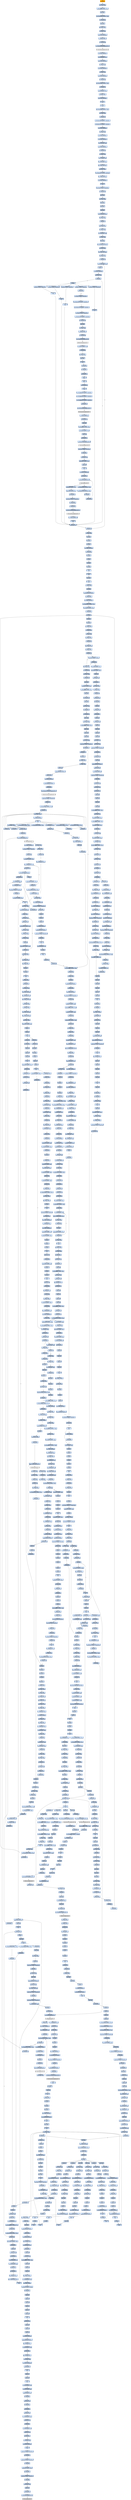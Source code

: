 digraph G {
node[shape=rectangle,style=filled,fillcolor=lightsteelblue,color=lightsteelblue]
bgcolor="transparent"
a0x00403bccpushl_ebp[label="start\npushl %ebp",fillcolor="orange",color="lightgrey"];
a0x00403bcdmovl_esp_ebp[label="0x00403bcd\nmovl %esp, %ebp"];
a0x00403bcfaddl_0xfffffff0UINT8_esp[label="0x00403bcf\naddl $0xfffffff0<UINT8>, %esp"];
a0x00403bd2pushl_ebx[label="0x00403bd2\npushl %ebx"];
a0x00403bd3movl_0x403b94UINT32_eax[label="0x00403bd3\nmovl $0x403b94<UINT32>, %eax"];
a0x00403bd8call_0x00403554[label="0x00403bd8\ncall 0x00403554"];
a0x00403554pushl_ebx[label="0x00403554\npushl %ebx"];
a0x00403555movl_eax_ebx[label="0x00403555\nmovl %eax, %ebx"];
a0x00403557xorl_eax_eax[label="0x00403557\nxorl %eax, %eax"];
a0x00403559movl_eax_0x00404084[label="0x00403559\nmovl %eax, 0x00404084"];
a0x0040355epushl_0x0UINT8[label="0x0040355e\npushl $0x0<UINT8>"];
a0x00403560call_0x00403490[label="0x00403560\ncall 0x00403490"];
a0x00403490jmp_GetModuleHandleA_kernel32_dll[label="0x00403490\njmp GetModuleHandleA@kernel32.dll"];
GetModuleHandleA_kernel32_dll[label="GetModuleHandleA@kernel32.dll",fillcolor="lightgrey",color="lightgrey"];
a0x00403565movl_eax_0x00405650[label="0x00403565\nmovl %eax, 0x00405650"];
a0x0040356amovl_0x00405650_eax[label="0x0040356a\nmovl 0x00405650, %eax"];
a0x0040356fmovl_eax_0x0040408c[label="0x0040356f\nmovl %eax, 0x0040408c"];
a0x00403574xorl_eax_eax[label="0x00403574\nxorl %eax, %eax"];
a0x00403576movl_eax_0x00404090[label="0x00403576\nmovl %eax, 0x00404090"];
a0x0040357bxorl_eax_eax[label="0x0040357b\nxorl %eax, %eax"];
a0x0040357dmovl_eax_0x00404094[label="0x0040357d\nmovl %eax, 0x00404094"];
a0x00403582call_0x00403548[label="0x00403582\ncall 0x00403548"];
a0x00403548movl_0x404088UINT32_eax[label="0x00403548\nmovl $0x404088<UINT32>, %eax"];
a0x0040354dcall_0x00403274[label="0x0040354d\ncall 0x00403274"];
a0x00403274movl_0x0040401c_edx[label="0x00403274\nmovl 0x0040401c, %edx"];
a0x0040327amovl_edx_eax_[label="0x0040327a\nmovl %edx, (%eax)"];
a0x0040327cmovl_eax_0x0040401c[label="0x0040327c\nmovl %eax, 0x0040401c"];
a0x00403281ret[label="0x00403281\nret"];
a0x00403552ret[label="0x00403552\nret"];
a0x00403587movl_0x404088UINT32_edx[label="0x00403587\nmovl $0x404088<UINT32>, %edx"];
a0x0040358cmovl_ebx_eax[label="0x0040358c\nmovl %ebx, %eax"];
a0x0040358ecall_0x00402cf4[label="0x0040358e\ncall 0x00402cf4"];
a0x00402cf4movl_0x401008UINT32_0x00405010[label="0x00402cf4\nmovl $0x401008<UINT32>, 0x00405010"];
a0x00402cfemovl_0x401010UINT32_0x00405014[label="0x00402cfe\nmovl $0x401010<UINT32>, 0x00405014"];
a0x00402d08movl_eax_0x00405628[label="0x00402d08\nmovl %eax, 0x00405628"];
a0x00402d0dxorl_eax_eax[label="0x00402d0d\nxorl %eax, %eax"];
a0x00402d0fmovl_eax_0x0040562c[label="0x00402d0f\nmovl %eax, 0x0040562c"];
a0x00402d14movl_edx_0x00405630[label="0x00402d14\nmovl %edx, 0x00405630"];
a0x00402d1amovl_0x4edx__eax[label="0x00402d1a\nmovl 0x4(%edx), %eax"];
a0x00402d1dmovl_eax_0x0040501c[label="0x00402d1d\nmovl %eax, 0x0040501c"];
a0x00402d22call_0x00402bec[label="0x00402d22\ncall 0x00402bec"];
a0x00402becxorl_edx_edx[label="0x00402bec\nxorl %edx, %edx"];
a0x00402beeleal__12ebp__eax[label="0x00402bee\nleal -12(%ebp), %eax"];
a0x00402bf1movl_fs_edx__ecx[label="0x00402bf1\nmovl %fs:(%edx), %ecx"];
a0x00402bf4movl_eax_fs_edx_[label="0x00402bf4\nmovl %eax, %fs:(%edx)"];
a0x00402bf7movl_ecx_eax_[label="0x00402bf7\nmovl %ecx, (%eax)"];
a0x00402bf9movl_0x402b4cUINT32_0x4eax_[label="0x00402bf9\nmovl $0x402b4c<UINT32>, 0x4(%eax)"];
a0x00402c00movl_ebp_0x8eax_[label="0x00402c00\nmovl %ebp, 0x8(%eax)"];
a0x00402c03movl_eax_0x00405624[label="0x00402c03\nmovl %eax, 0x00405624"];
a0x00402c08ret[label="0x00402c08\nret"];
a0x00402d27movb_0x0UINT8_0x00405024[label="0x00402d27\nmovb $0x0<UINT8>, 0x00405024"];
a0x00402d2ecall_0x00402c94[label="0x00402d2e\ncall 0x00402c94"];
a0x00402c94pushl_ebp[label="0x00402c94\npushl %ebp"];
a0x00402c95movl_esp_ebp[label="0x00402c95\nmovl %esp, %ebp"];
a0x00402c97pushl_ebx[label="0x00402c97\npushl %ebx"];
a0x00402c98pushl_esi[label="0x00402c98\npushl %esi"];
a0x00402c99pushl_edi[label="0x00402c99\npushl %edi"];
a0x00402c9amovl_0x00405628_eax[label="0x00402c9a\nmovl 0x00405628, %eax"];
a0x00402c9ftestl_eax_eax[label="0x00402c9f\ntestl %eax, %eax"];
a0x00402ca1je_0x00402cee[label="0x00402ca1\nje 0x00402cee"];
a0x00402ca3movl_eax__esi[label="0x00402ca3\nmovl (%eax), %esi"];
a0x00402ca5xorl_ebx_ebx[label="0x00402ca5\nxorl %ebx, %ebx"];
a0x00402ca7movl_0x4eax__edi[label="0x00402ca7\nmovl 0x4(%eax), %edi"];
a0x00402caaxorl_edx_edx[label="0x00402caa\nxorl %edx, %edx"];
a0x00402cacpushl_ebp[label="0x00402cac\npushl %ebp"];
a0x00402cadpushl_0x402cdaUINT32[label="0x00402cad\npushl $0x402cda<UINT32>"];
a0x00402cb2pushl_fs_edx_[label="0x00402cb2\npushl %fs:(%edx)"];
a0x00402cb5movl_esp_fs_edx_[label="0x00402cb5\nmovl %esp, %fs:(%edx)"];
a0x00402cb8cmpl_ebx_esi[label="0x00402cb8\ncmpl %ebx, %esi"];
a0x00402cbajle_0x00402cd0[label="0x00402cba\njle 0x00402cd0"];
a0x00402cbcmovl_ediebx8__eax[label="0x00402cbc\nmovl (%edi,%ebx,8), %eax"];
a0x00402cbfincl_ebx[label="0x00402cbf\nincl %ebx"];
a0x00402cc0movl_ebx_0x0040562c[label="0x00402cc0\nmovl %ebx, 0x0040562c"];
a0x00402cc6testl_eax_eax[label="0x00402cc6\ntestl %eax, %eax"];
a0x00402cc8je_0x00402ccc[label="0x00402cc8\nje 0x00402ccc"];
a0x00402ccacall_eax[label="0x00402cca\ncall %eax"];
a0x004035c8subl_0x1UINT8_0x00405654[label="0x004035c8\nsubl $0x1<UINT8>, 0x00405654"];
a0x004035cfret[label="0x004035cf\nret"];
a0x00402ccccmpl_ebx_esi[label="0x00402ccc\ncmpl %ebx, %esi"];
a0x00402ccejg_0x00402cbc[label="0x00402cce\njg 0x00402cbc"];
a0x004033bcsubl_0x1UINT8_0x004055a4[label="0x004033bc\nsubl $0x1<UINT8>, 0x004055a4"];
a0x004033c3jae_0x0040348e[label="0x004033c3\njae 0x0040348e"];
a0x004033c9movb_0x2UINT8_0x00404008[label="0x004033c9\nmovb $0x2<UINT8>, 0x00404008"];
a0x004033d0movl_0x401008UINT32_0x00405010[label="0x004033d0\nmovl $0x401008<UINT32>, 0x00405010"];
a0x004033damovl_0x401010UINT32_0x00405014[label="0x004033da\nmovl $0x401010<UINT32>, 0x00405014"];
a0x004033e4movb_0x2UINT8_0x00405036[label="0x004033e4\nmovb $0x2<UINT8>, 0x00405036"];
a0x004033ebmovl_0x403210UINT32_0x00405000[label="0x004033eb\nmovl $0x403210<UINT32>, 0x00405000"];
a0x004033f5call_0x004026b0[label="0x004033f5\ncall 0x004026b0"];
a0x004026b0pushl_ebx[label="0x004026b0\npushl %ebx"];
a0x004026b1xorl_ebx_ebx[label="0x004026b1\nxorl %ebx, %ebx"];
a0x004026b3pushl_0x0UINT8[label="0x004026b3\npushl $0x0<UINT8>"];
a0x004026b5call_0x004026a8[label="0x004026b5\ncall 0x004026a8"];
a0x004026a8jmp_GetKeyboardType_user32_dll[label="0x004026a8\njmp GetKeyboardType@user32.dll"];
GetKeyboardType_user32_dll[label="GetKeyboardType@user32.dll",fillcolor="lightgrey",color="lightgrey"];
a0x004026bacmpl_0x7UINT8_eax[label="0x004026ba\ncmpl $0x7<UINT8>, %eax"];
a0x004026bdjne_0x004026db[label="0x004026bd\njne 0x004026db"];
a0x004026dbmovl_ebx_eax[label="0x004026db\nmovl %ebx, %eax"];
a0x004026ddpopl_ebx[label="0x004026dd\npopl %ebx"];
a0x004026deret[label="0x004026de\nret"];
a0x004033fatestb_al_al[label="0x004033fa\ntestb %al, %al"];
a0x004033fcje_0x00403403[label="0x004033fc\nje 0x00403403"];
a0x00403403call_0x004027a4[label="0x00403403\ncall 0x004027a4"];
a0x004027a4fninit_[label="0x004027a4\nfninit "];
a0x004027a6fwait_[label="0x004027a6\nfwait "];
a0x004027a7fldcw_0x0040400c[label="0x004027a7\nfldcw 0x0040400c"];
a0x004027adret[label="0x004027ad\nret"];
a0x00403408movw_0xffffd7b0UINT16_0x0040503c[label="0x00403408\nmovw $0xffffd7b0<UINT16>, 0x0040503c"];
a0x00403411movw_0xffffd7b0UINT16_0x00405208[label="0x00403411\nmovw $0xffffd7b0<UINT16>, 0x00405208"];
a0x0040341amovw_0xffffd7b0UINT16_0x004053d4[label="0x0040341a\nmovw $0xffffd7b0<UINT16>, 0x004053d4"];
a0x00403423call_0x00401040[label="0x00403423\ncall 0x00401040"];
a0x00401040jmp_GetCommandLineA_kernel32_dll[label="0x00401040\njmp GetCommandLineA@kernel32.dll"];
GetCommandLineA_kernel32_dll[label="GetCommandLineA@kernel32.dll",fillcolor="lightgrey",color="lightgrey"];
a0x00403428movl_eax_0x0040502c[label="0x00403428\nmovl %eax, 0x0040502c"];
a0x0040342dcall_0x00401088[label="0x0040342d\ncall 0x00401088"];
a0x00401088pushl_ebx[label="0x00401088\npushl %ebx"];
a0x00401089addl_0xffffffbcUINT8_esp[label="0x00401089\naddl $0xffffffbc<UINT8>, %esp"];
a0x0040108cmovl_0xaUINT32_ebx[label="0x0040108c\nmovl $0xa<UINT32>, %ebx"];
a0x00401091pushl_esp[label="0x00401091\npushl %esp"];
a0x00401092call_0x00401050[label="0x00401092\ncall 0x00401050"];
a0x00401050jmp_GetStartupInfoA_kernel32_dll[label="0x00401050\njmp GetStartupInfoA@kernel32.dll"];
GetStartupInfoA_kernel32_dll[label="GetStartupInfoA@kernel32.dll",fillcolor="lightgrey",color="lightgrey"];
a0x00401097testb_0x1UINT8_0x2cesp_[label="0x00401097\ntestb $0x1<UINT8>, 0x2c(%esp)"];
a0x0040109cje_0x004010a3[label="0x0040109c\nje 0x004010a3"];
a0x004010a3movl_ebx_eax[label="0x004010a3\nmovl %ebx, %eax"];
a0x004010a5addl_0x44UINT8_esp[label="0x004010a5\naddl $0x44<UINT8>, %esp"];
a0x004010a8popl_ebx[label="0x004010a8\npopl %ebx"];
a0x004010a9ret[label="0x004010a9\nret"];
a0x00403432movl_eax_0x00405028[label="0x00403432\nmovl %eax, 0x00405028"];
a0x00403437call_0x00401080[label="0x00403437\ncall 0x00401080"];
a0x00401080jmp_GetVersion_kernel32_dll[label="0x00401080\njmp GetVersion@kernel32.dll"];
GetVersion_kernel32_dll[label="GetVersion@kernel32.dll",fillcolor="lightgrey",color="lightgrey"];
a0x0040343candl_0x80000000UINT32_eax[label="0x0040343c\nandl $0x80000000<UINT32>, %eax"];
a0x00403441cmpl_0x80000000UINT32_eax[label="0x00403441\ncmpl $0x80000000<UINT32>, %eax"];
a0x00403446je_0x00403475[label="0x00403446\nje 0x00403475"];
a0x00403448call_0x00401080[label="0x00403448\ncall 0x00401080"];
a0x0040344dandl_0xffUINT32_eax[label="0x0040344d\nandl $0xff<UINT32>, %eax"];
a0x00403452cmpw_0x4UINT8_ax[label="0x00403452\ncmpw $0x4<UINT8>, %ax"];
a0x00403456jbe_0x00403464[label="0x00403456\njbe 0x00403464"];
a0x00403458movl_0x3UINT32_0x004055a8[label="0x00403458\nmovl $0x3<UINT32>, 0x004055a8"];
a0x00403462jmp_0x00403484[label="0x00403462\njmp 0x00403484"];
a0x00403484call_0x00401078[label="0x00403484\ncall 0x00401078"];
a0x00401078jmp_GetCurrentThreadId_kernel32_dll[label="0x00401078\njmp GetCurrentThreadId@kernel32.dll"];
GetCurrentThreadId_kernel32_dll[label="GetCurrentThreadId@kernel32.dll",fillcolor="lightgrey",color="lightgrey"];
a0x00403489movl_eax_0x00405020[label="0x00403489\nmovl %eax, 0x00405020"];
a0x0040348eret[label="0x0040348e\nret"];
a0x00403600subl_0x1UINT8_0x0040565c[label="0x00403600\nsubl $0x1<UINT8>, 0x0040565c"];
a0x00403607ret[label="0x00403607\nret"];
a0x004036c4subl_0x1UINT8_0x00405660[label="0x004036c4\nsubl $0x1<UINT8>, 0x00405660"];
a0x004036cbret[label="0x004036cb\nret"];
a0x00403ad4subl_0x1UINT8_0x00405664[label="0x00403ad4\nsubl $0x1<UINT8>, 0x00405664"];
a0x00403adbret[label="0x00403adb\nret"];
a0x00402cd0xorl_eax_eax[label="0x00402cd0\nxorl %eax, %eax"];
a0x00402cd2popl_edx[label="0x00402cd2\npopl %edx"];
a0x00402cd3popl_ecx[label="0x00402cd3\npopl %ecx"];
a0x00402cd4popl_ecx[label="0x00402cd4\npopl %ecx"];
a0x00402cd5movl_edx_fs_eax_[label="0x00402cd5\nmovl %edx, %fs:(%eax)"];
a0x00402cd8jmp_0x00402cee[label="0x00402cd8\njmp 0x00402cee"];
a0x00402ceepopl_edi[label="0x00402cee\npopl %edi"];
a0x00402cefpopl_esi[label="0x00402cef\npopl %esi"];
a0x00402cf0popl_ebx[label="0x00402cf0\npopl %ebx"];
a0x00402cf1popl_ebp[label="0x00402cf1\npopl %ebp"];
a0x00402cf2ret[label="0x00402cf2\nret"];
a0x00402d33ret[label="0x00402d33\nret"];
a0x00403593popl_ebx[label="0x00403593\npopl %ebx"];
a0x00403594ret[label="0x00403594\nret"];
a0x00403bddxorl_eax_eax[label="0x00403bdd\nxorl %eax, %eax"];
a0x00403bdfpushl_ebp[label="0x00403bdf\npushl %ebp"];
a0x00403be0pushl_0x403ca9UINT32[label="0x00403be0\npushl $0x403ca9<UINT32>"];
a0x00403be5pushl_fs_eax_[label="0x00403be5\npushl %fs:(%eax)"];
a0x00403be8movl_esp_fs_eax_[label="0x00403be8\nmovl %esp, %fs:(%eax)"];
a0x00403bebmovl_0x40566cUINT32_eax[label="0x00403beb\nmovl $0x40566c<UINT32>, %eax"];
a0x00403bf0movl_0x80UINT32_edx[label="0x00403bf0\nmovl $0x80<UINT32>, %edx"];
a0x00403bf5call_0x004031ac[label="0x00403bf5\ncall 0x004031ac"];
a0x004031acpushl_ebx[label="0x004031ac\npushl %ebx"];
a0x004031adpushl_esi[label="0x004031ad\npushl %esi"];
a0x004031aepushl_edi[label="0x004031ae\npushl %edi"];
a0x004031afmovl_eax_ebx[label="0x004031af\nmovl %eax, %ebx"];
a0x004031b1movl_edx_esi[label="0x004031b1\nmovl %edx, %esi"];
a0x004031b3xorl_edi_edi[label="0x004031b3\nxorl %edi, %edi"];
a0x004031b5testl_edx_edx[label="0x004031b5\ntestl %edx, %edx"];
a0x004031b7jle_0x00403201[label="0x004031b7\njle 0x00403201"];
a0x004031b9movl_ebx__eax[label="0x004031b9\nmovl (%ebx), %eax"];
a0x004031bbtestl_eax_eax[label="0x004031bb\ntestl %eax, %eax"];
a0x004031bdje_0x004031e2[label="0x004031bd\nje 0x004031e2"];
a0x004031e2movl_edx_eax[label="0x004031e2\nmovl %edx, %eax"];
a0x004031e4call_0x00403000[label="0x004031e4\ncall 0x00403000"];
a0x00403000testl_eax_eax[label="0x00403000\ntestl %eax, %eax"];
a0x00403002jle_0x00403028[label="0x00403002\njle 0x00403028"];
a0x00403004pushl_eax[label="0x00403004\npushl %eax"];
a0x00403005addl_0xaUINT8_eax[label="0x00403005\naddl $0xa<UINT8>, %eax"];
a0x00403008andl_0xfffffffeUINT8_eax[label="0x00403008\nandl $0xfffffffe<UINT8>, %eax"];
a0x0040300bpushl_eax[label="0x0040300b\npushl %eax"];
a0x0040300ccall_0x00402438[label="0x0040300c\ncall 0x00402438"];
a0x00402438pushl_ebx[label="0x00402438\npushl %ebx"];
a0x00402439testl_eax_eax[label="0x00402439\ntestl %eax, %eax"];
a0x0040243bjle_0x00402452[label="0x0040243b\njle 0x00402452"];
a0x0040243dcall_0x00404024[label="0x0040243d\ncall 0x00404024"];
a0x00401e64pushl_ebp[label="0x00401e64\npushl %ebp"];
a0x00401e65movl_esp_ebp[label="0x00401e65\nmovl %esp, %ebp"];
a0x00401e67addl_0xfffffff8UINT8_esp[label="0x00401e67\naddl $0xfffffff8<UINT8>, %esp"];
a0x00401e6apushl_ebx[label="0x00401e6a\npushl %ebx"];
a0x00401e6bpushl_esi[label="0x00401e6b\npushl %esi"];
a0x00401e6cpushl_edi[label="0x00401e6c\npushl %edi"];
a0x00401e6dmovl_eax_ebx[label="0x00401e6d\nmovl %eax, %ebx"];
a0x00401e6fcmpb_0x0UINT8_0x004055ac[label="0x00401e6f\ncmpb $0x0<UINT8>, 0x004055ac"];
a0x00401e76jne_0x00401e81[label="0x00401e76\njne 0x00401e81"];
a0x00401e78call_0x00401778[label="0x00401e78\ncall 0x00401778"];
a0x00401778pushl_ebp[label="0x00401778\npushl %ebp"];
a0x00401779movl_esp_ebp[label="0x00401779\nmovl %esp, %ebp"];
a0x0040177bxorl_edx_edx[label="0x0040177b\nxorl %edx, %edx"];
a0x0040177dpushl_ebp[label="0x0040177d\npushl %ebp"];
a0x0040177epushl_0x40182eUINT32[label="0x0040177e\npushl $0x40182e<UINT32>"];
a0x00401783pushl_fs_edx_[label="0x00401783\npushl %fs:(%edx)"];
a0x00401786movl_esp_fs_edx_[label="0x00401786\nmovl %esp, %fs:(%edx)"];
a0x00401789pushl_0x4055b4UINT32[label="0x00401789\npushl $0x4055b4<UINT32>"];
a0x0040178ecall_0x004010cc[label="0x0040178e\ncall 0x004010cc"];
a0x004010ccjmp_InitializeCriticalSection_kernel32_dll[label="0x004010cc\njmp InitializeCriticalSection@kernel32.dll"];
InitializeCriticalSection_kernel32_dll[label="InitializeCriticalSection@kernel32.dll",fillcolor="lightgrey",color="lightgrey"];
a0x00401793cmpb_0x0UINT8_0x00405035[label="0x00401793\ncmpb $0x0<UINT8>, 0x00405035"];
a0x0040179aje_0x004017a6[label="0x0040179a\nje 0x004017a6"];
a0x004017a6movl_0x4055d4UINT32_eax[label="0x004017a6\nmovl $0x4055d4<UINT32>, %eax"];
a0x004017abcall_0x0040113c[label="0x004017ab\ncall 0x0040113c"];
a0x0040113cmovl_eax_eax_[label="0x0040113c\nmovl %eax, (%eax)"];
a0x0040113emovl_eax_0x4eax_[label="0x0040113e\nmovl %eax, 0x4(%eax)"];
a0x00401141ret[label="0x00401141\nret"];
a0x004017b0movl_0x4055e4UINT32_eax[label="0x004017b0\nmovl $0x4055e4<UINT32>, %eax"];
a0x004017b5call_0x0040113c[label="0x004017b5\ncall 0x0040113c"];
a0x004017bamovl_0x405610UINT32_eax[label="0x004017ba\nmovl $0x405610<UINT32>, %eax"];
a0x004017bfcall_0x0040113c[label="0x004017bf\ncall 0x0040113c"];
a0x004017c4pushl_0xff8UINT32[label="0x004017c4\npushl $0xff8<UINT32>"];
a0x004017c9pushl_0x0UINT8[label="0x004017c9\npushl $0x0<UINT8>"];
a0x004017cbcall_0x004010ac[label="0x004017cb\ncall 0x004010ac"];
a0x004010acjmp_LocalAlloc_kernel32_dll[label="0x004010ac\njmp LocalAlloc@kernel32.dll"];
LocalAlloc_kernel32_dll[label="LocalAlloc@kernel32.dll",fillcolor="lightgrey",color="lightgrey"];
a0x004017d0movl_eax_0x0040560c[label="0x004017d0\nmovl %eax, 0x0040560c"];
a0x004017d5cmpl_0x0UINT8_0x0040560c[label="0x004017d5\ncmpl $0x0<UINT8>, 0x0040560c"];
a0x004017dcje_0x0040180d[label="0x004017dc\nje 0x0040180d"];
a0x004017demovl_0x3UINT32_eax[label="0x004017de\nmovl $0x3<UINT32>, %eax"];
a0x004017e3movl_0x0040560c_edx[label="0x004017e3\nmovl 0x0040560c, %edx"];
a0x004017e9xorl_ecx_ecx[label="0x004017e9\nxorl %ecx, %ecx"];
a0x004017ebmovl_ecx__12edxeax4_[label="0x004017eb\nmovl %ecx, -12(%edx,%eax,4)"];
a0x0040182ejmp_0x004029d8[label="0x0040182e\njmp 0x004029d8"];
a0x004029d8movl_0x4esp__eax[label="0x004029d8\nmovl 0x4(%esp), %eax"];
a0x004029dcmovl_0x8esp__edx[label="0x004029dc\nmovl 0x8(%esp), %edx"];
a0x004029e0testl_0x6UINT32_0x4eax_[label="0x004029e0\ntestl $0x6<UINT32>, 0x4(%eax)"];
a0x004029e7je_0x00402a08[label="0x004029e7\nje 0x00402a08"];
a0x00402a08movl_0x1UINT32_eax[label="0x00402a08\nmovl $0x1<UINT32>, %eax"];
a0x00402a0dret[label="0x00402a0d\nret"];
a0x004017efincl_eax[label="0x004017ef\nincl %eax"];
a0x004017f0cmpl_0x401UINT32_eax[label="0x004017f0\ncmpl $0x401<UINT32>, %eax"];
a0x004017f5jne_0x004017e3[label="0x004017f5\njne 0x004017e3"];
a0x004017f7movl_0x4055f4UINT32_eax[label="0x004017f7\nmovl $0x4055f4<UINT32>, %eax"];
a0x004017fcmovl_eax_0x4eax_[label="0x004017fc\nmovl %eax, 0x4(%eax)"];
a0x004017ffmovl_eax_eax_[label="0x004017ff\nmovl %eax, (%eax)"];
a0x00401801movl_eax_0x00405600[label="0x00401801\nmovl %eax, 0x00405600"];
a0x00401806movb_0x1UINT8_0x004055ac[label="0x00401806\nmovb $0x1<UINT8>, 0x004055ac"];
a0x0040180dxorl_eax_eax[label="0x0040180d\nxorl %eax, %eax"];
a0x0040180fpopl_edx[label="0x0040180f\npopl %edx"];
a0x00401810popl_ecx[label="0x00401810\npopl %ecx"];
a0x00401811popl_ecx[label="0x00401811\npopl %ecx"];
a0x00401812movl_edx_fs_eax_[label="0x00401812\nmovl %edx, %fs:(%eax)"];
a0x00401815pushl_0x401835UINT32[label="0x00401815\npushl $0x401835<UINT32>"];
a0x0040181acmpb_0x0UINT8_0x00405035[label="0x0040181a\ncmpb $0x0<UINT8>, 0x00405035"];
a0x00401821je_0x0040182d[label="0x00401821\nje 0x0040182d"];
a0x0040182dret[label="0x0040182d\nret"];
a0x00401835movb_0x004055ac_al[label="0x00401835\nmovb 0x004055ac, %al"];
a0x0040183apopl_ebp[label="0x0040183a\npopl %ebp"];
a0x0040183bret[label="0x0040183b\nret"];
a0x00401e7dtestb_al_al[label="0x00401e7d\ntestb %al, %al"];
a0x00401e7fje_0x00401e89[label="0x00401e7f\nje 0x00401e89"];
a0x00401e81cmpl_0x7ffffff8UINT32_ebx[label="0x00401e81\ncmpl $0x7ffffff8<UINT32>, %ebx"];
a0x00401e87jle_0x00401e93[label="0x00401e87\njle 0x00401e93"];
a0x00401e93xorl_ecx_ecx[label="0x00401e93\nxorl %ecx, %ecx"];
a0x00401e95pushl_ebp[label="0x00401e95\npushl %ebp"];
a0x00401e96pushl_0x401fe0UINT32[label="0x00401e96\npushl $0x401fe0<UINT32>"];
a0x00401e9bpushl_fs_ecx_[label="0x00401e9b\npushl %fs:(%ecx)"];
a0x00401e9emovl_esp_fs_ecx_[label="0x00401e9e\nmovl %esp, %fs:(%ecx)"];
a0x00401ea1cmpb_0x0UINT8_0x00405035[label="0x00401ea1\ncmpb $0x0<UINT8>, 0x00405035"];
a0x00401ea8je_0x00401eb4[label="0x00401ea8\nje 0x00401eb4"];
a0x00401eb4addl_0x7UINT8_ebx[label="0x00401eb4\naddl $0x7<UINT8>, %ebx"];
a0x00401eb7andl_0xfffffffcUINT8_ebx[label="0x00401eb7\nandl $0xfffffffc<UINT8>, %ebx"];
a0x00401ebacmpl_0xcUINT8_ebx[label="0x00401eba\ncmpl $0xc<UINT8>, %ebx"];
a0x00401ebdjnl_0x00401ec4[label="0x00401ebd\njnl 0x00401ec4"];
a0x00401ec4cmpl_0x1000UINT32_ebx[label="0x00401ec4\ncmpl $0x1000<UINT32>, %ebx"];
a0x00401ecajg_0x00401f63[label="0x00401eca\njg 0x00401f63"];
a0x00401ed0movl_ebx_eax[label="0x00401ed0\nmovl %ebx, %eax"];
a0x00401ed2testl_eax_eax[label="0x00401ed2\ntestl %eax, %eax"];
a0x00401ed4jns_0x00401ed9[label="0x00401ed4\njns 0x00401ed9"];
a0x00401ed9sarl_0x2UINT8_eax[label="0x00401ed9\nsarl $0x2<UINT8>, %eax"];
a0x00401edcmovl_0x0040560c_edx[label="0x00401edc\nmovl 0x0040560c, %edx"];
a0x00401ee2movl__12edxeax4__edx[label="0x00401ee2\nmovl -12(%edx,%eax,4), %edx"];
a0x00401ee6testl_edx_edx[label="0x00401ee6\ntestl %edx, %edx"];
a0x00401ee8je_0x00401f63[label="0x00401ee8\nje 0x00401f63"];
a0x00401f63cmpl_0x00405604_ebx[label="0x00401f63\ncmpl 0x00405604, %ebx"];
a0x00401f69jg_0x00401fb5[label="0x00401f69\njg 0x00401fb5"];
a0x00401fb5movl_ebx_eax[label="0x00401fb5\nmovl %ebx, %eax"];
a0x00401fb7call_0x00401d70[label="0x00401fb7\ncall 0x00401d70"];
a0x00401d70pushl_ebx[label="0x00401d70\npushl %ebx"];
a0x00401d71pushl_esi[label="0x00401d71\npushl %esi"];
a0x00401d72pushl_edi[label="0x00401d72\npushl %edi"];
a0x00401d73pushl_ebp[label="0x00401d73\npushl %ebp"];
a0x00401d74movl_eax_esi[label="0x00401d74\nmovl %eax, %esi"];
a0x00401d76movl_0x405600UINT32_edi[label="0x00401d76\nmovl $0x405600<UINT32>, %edi"];
a0x00401d7bmovl_0x405604UINT32_ebp[label="0x00401d7b\nmovl $0x405604<UINT32>, %ebp"];
a0x00401d80movl_0x004055f8_ebx[label="0x00401d80\nmovl 0x004055f8, %ebx"];
a0x00401d86cmpl_0x8ebx__esi[label="0x00401d86\ncmpl 0x8(%ebx), %esi"];
a0x00401d89jle_0x00401e13[label="0x00401d89\njle 0x00401e13"];
a0x00401d8fmovl_edi__ebx[label="0x00401d8f\nmovl (%edi), %ebx"];
a0x00401d91movl_0x8ebx__eax[label="0x00401d91\nmovl 0x8(%ebx), %eax"];
a0x00401d94cmpl_eax_esi[label="0x00401d94\ncmpl %eax, %esi"];
a0x00401d96jle_0x00401e13[label="0x00401d96\njle 0x00401e13"];
a0x00401d98movl_esi_0x8ebx_[label="0x00401d98\nmovl %esi, 0x8(%ebx)"];
a0x00401d9bmovl_0x4ebx__ebx[label="0x00401d9b\nmovl 0x4(%ebx), %ebx"];
a0x00401d9ecmpl_0x8ebx__esi[label="0x00401d9e\ncmpl 0x8(%ebx), %esi"];
a0x00401da1jg_0x00401d9b[label="0x00401da1\njg 0x00401d9b"];
a0x00401da3movl_edi__edx[label="0x00401da3\nmovl (%edi), %edx"];
a0x00401da5movl_eax_0x8edx_[label="0x00401da5\nmovl %eax, 0x8(%edx)"];
a0x00401da8cmpl_edi__ebx[label="0x00401da8\ncmpl (%edi), %ebx"];
a0x00401daaje_0x00401db0[label="0x00401daa\nje 0x00401db0"];
a0x00401db0cmpl_0x1000UINT32_esi[label="0x00401db0\ncmpl $0x1000<UINT32>, %esi"];
a0x00401db6jg_0x00401dc5[label="0x00401db6\njg 0x00401dc5"];
a0x00401db8movl_esi_eax[label="0x00401db8\nmovl %esi, %eax"];
a0x00401dbacall_0x00401d44[label="0x00401dba\ncall 0x00401d44"];
a0x00401d44xorl_edx_edx[label="0x00401d44\nxorl %edx, %edx"];
a0x00401d46testl_eax_eax[label="0x00401d46\ntestl %eax, %eax"];
a0x00401d48jns_0x00401d4d[label="0x00401d48\njns 0x00401d4d"];
a0x00401d4dsarl_0x2UINT8_eax[label="0x00401d4d\nsarl $0x2<UINT8>, %eax"];
a0x00401d50cmpl_0x400UINT32_eax[label="0x00401d50\ncmpl $0x400<UINT32>, %eax"];
a0x00401d55jg_0x00401d6d[label="0x00401d55\njg 0x00401d6d"];
a0x00401d57movl_0x0040560c_edx[label="0x00401d57\nmovl 0x0040560c, %edx"];
a0x00401d5dmovl__12edxeax4__edx[label="0x00401d5d\nmovl -12(%edx,%eax,4), %edx"];
a0x00401d61testl_edx_edx[label="0x00401d61\ntestl %edx, %edx"];
a0x00401d63jne_0x00401d6d[label="0x00401d63\njne 0x00401d6d"];
a0x00401d65incl_eax[label="0x00401d65\nincl %eax"];
a0x00401d66cmpl_0x401UINT32_eax[label="0x00401d66\ncmpl $0x401<UINT32>, %eax"];
a0x00401d6bjne_0x00401d57[label="0x00401d6b\njne 0x00401d57"];
a0x00401d6dmovl_edx_eax[label="0x00401d6d\nmovl %edx, %eax"];
a0x00401d6fret[label="0x00401d6f\nret"];
a0x00401dbfmovl_eax_ebx[label="0x00401dbf\nmovl %eax, %ebx"];
a0x00401dc1testl_ebx_ebx[label="0x00401dc1\ntestl %ebx, %ebx"];
a0x00401dc3jne_0x00401e13[label="0x00401dc3\njne 0x00401e13"];
a0x00401dc5movl_esi_eax[label="0x00401dc5\nmovl %esi, %eax"];
a0x00401dc7call_0x00401ce4[label="0x00401dc7\ncall 0x00401ce4"];
a0x00401ce4pushl_ebx[label="0x00401ce4\npushl %ebx"];
a0x00401ce5addl_0xfffffff8UINT8_esp[label="0x00401ce5\naddl $0xfffffff8<UINT8>, %esp"];
a0x00401ce8movl_eax_ebx[label="0x00401ce8\nmovl %eax, %ebx"];
a0x00401ceamovl_esp_edx[label="0x00401cea\nmovl %esp, %edx"];
a0x00401cecleal_0x4ebx__eax[label="0x00401cec\nleal 0x4(%ebx), %eax"];
a0x00401cefcall_0x00401538[label="0x00401cef\ncall 0x00401538"];
a0x00401538pushl_ebx[label="0x00401538\npushl %ebx"];
a0x00401539pushl_esi[label="0x00401539\npushl %esi"];
a0x0040153apushl_edi[label="0x0040153a\npushl %edi"];
a0x0040153bpushl_ebp[label="0x0040153b\npushl %ebp"];
a0x0040153caddl_0xfffffff8UINT8_esp[label="0x0040153c\naddl $0xfffffff8<UINT8>, %esp"];
a0x0040153fmovl_edx_esi[label="0x0040153f\nmovl %edx, %esi"];
a0x00401541movl_eax_edi[label="0x00401541\nmovl %eax, %edi"];
a0x00401543movl_0x4055e4UINT32_ebp[label="0x00401543\nmovl $0x4055e4<UINT32>, %ebp"];
a0x00401548addl_0x3fffUINT32_edi[label="0x00401548\naddl $0x3fff<UINT32>, %edi"];
a0x0040154eandl_0xffffc000UINT32_edi[label="0x0040154e\nandl $0xffffc000<UINT32>, %edi"];
a0x00401554movl_ebp__ebx[label="0x00401554\nmovl (%ebp), %ebx"];
a0x00401557jmp_0x0040158c[label="0x00401557\njmp 0x0040158c"];
a0x0040158ccmpl_ebp_ebx[label="0x0040158c\ncmpl %ebp, %ebx"];
a0x0040158ejne_0x00401559[label="0x0040158e\njne 0x00401559"];
a0x00401590movl_esi_edx[label="0x00401590\nmovl %esi, %edx"];
a0x00401592movl_edi_eax[label="0x00401592\nmovl %edi, %eax"];
a0x00401594call_0x00401290[label="0x00401594\ncall 0x00401290"];
a0x00401290pushl_ebx[label="0x00401290\npushl %ebx"];
a0x00401291pushl_esi[label="0x00401291\npushl %esi"];
a0x00401292pushl_edi[label="0x00401292\npushl %edi"];
a0x00401293movl_edx_ebx[label="0x00401293\nmovl %edx, %ebx"];
a0x00401295movl_eax_esi[label="0x00401295\nmovl %eax, %esi"];
a0x00401297cmpl_0x100000UINT32_esi[label="0x00401297\ncmpl $0x100000<UINT32>, %esi"];
a0x0040129djnl_0x004012a6[label="0x0040129d\njnl 0x004012a6"];
a0x0040129fmovl_0x100000UINT32_esi[label="0x0040129f\nmovl $0x100000<UINT32>, %esi"];
a0x004012a4jmp_0x004012b2[label="0x004012a4\njmp 0x004012b2"];
a0x004012b2movl_esi_0x4ebx_[label="0x004012b2\nmovl %esi, 0x4(%ebx)"];
a0x004012b5pushl_0x1UINT8[label="0x004012b5\npushl $0x1<UINT8>"];
a0x004012b7pushl_0x2000UINT32[label="0x004012b7\npushl $0x2000<UINT32>"];
a0x004012bcpushl_esi[label="0x004012bc\npushl %esi"];
a0x004012bdpushl_0x0UINT8[label="0x004012bd\npushl $0x0<UINT8>"];
a0x004012bfcall_0x004010bc[label="0x004012bf\ncall 0x004010bc"];
a0x004010bcjmp_VirtualAlloc_kernel32_dll[label="0x004010bc\njmp VirtualAlloc@kernel32.dll"];
VirtualAlloc_kernel32_dll[label="VirtualAlloc@kernel32.dll",fillcolor="lightgrey",color="lightgrey"];
a0x004012c4movl_eax_edi[label="0x004012c4\nmovl %eax, %edi"];
a0x004012c6movl_edi_ebx_[label="0x004012c6\nmovl %edi, (%ebx)"];
a0x004012c8testl_edi_edi[label="0x004012c8\ntestl %edi, %edi"];
a0x004012caje_0x004012ef[label="0x004012ca\nje 0x004012ef"];
a0x004012ccmovl_ebx_edx[label="0x004012cc\nmovl %ebx, %edx"];
a0x004012cemovl_0x4055d4UINT32_eax[label="0x004012ce\nmovl $0x4055d4<UINT32>, %eax"];
a0x004012d3call_0x00401144[label="0x004012d3\ncall 0x00401144"];
a0x00401144pushl_ebx[label="0x00401144\npushl %ebx"];
a0x00401145pushl_esi[label="0x00401145\npushl %esi"];
a0x00401146movl_edx_esi[label="0x00401146\nmovl %edx, %esi"];
a0x00401148movl_eax_ebx[label="0x00401148\nmovl %eax, %ebx"];
a0x0040114acall_0x004010ec[label="0x0040114a\ncall 0x004010ec"];
a0x004010ecpushl_ebx[label="0x004010ec\npushl %ebx"];
a0x004010edpushl_esi[label="0x004010ed\npushl %esi"];
a0x004010eemovl_0x4055d0UINT32_esi[label="0x004010ee\nmovl $0x4055d0<UINT32>, %esi"];
a0x004010f3cmpl_0x0UINT8_esi_[label="0x004010f3\ncmpl $0x0<UINT8>, (%esi)"];
a0x004010f6jne_0x00401132[label="0x004010f6\njne 0x00401132"];
a0x004010f8pushl_0x644UINT32[label="0x004010f8\npushl $0x644<UINT32>"];
a0x004010fdpushl_0x0UINT8[label="0x004010fd\npushl $0x0<UINT8>"];
a0x004010ffcall_0x004010ac[label="0x004010ff\ncall 0x004010ac"];
a0x00401104movl_eax_ecx[label="0x00401104\nmovl %eax, %ecx"];
a0x00401106testl_ecx_ecx[label="0x00401106\ntestl %ecx, %ecx"];
a0x00401108jne_0x0040110f[label="0x00401108\njne 0x0040110f"];
a0x0040110fmovl_0x004055cc_eax[label="0x0040110f\nmovl 0x004055cc, %eax"];
a0x00401114movl_eax_ecx_[label="0x00401114\nmovl %eax, (%ecx)"];
a0x00401fe0jmp_0x004029d8[label="0x00401fe0\njmp 0x004029d8"];
a0x00401116movl_ecx_0x004055cc[label="0x00401116\nmovl %ecx, 0x004055cc"];
a0x0040111cxorl_edx_edx[label="0x0040111c\nxorl %edx, %edx"];
a0x0040111emovl_edx_eax[label="0x0040111e\nmovl %edx, %eax"];
a0x00401120addl_eax_eax[label="0x00401120\naddl %eax, %eax"];
a0x00401122leal_0x4ecxeax8__eax[label="0x00401122\nleal 0x4(%ecx,%eax,8), %eax"];
a0x00401126movl_esi__ebx[label="0x00401126\nmovl (%esi), %ebx"];
a0x00401128movl_ebx_eax_[label="0x00401128\nmovl %ebx, (%eax)"];
a0x0040112amovl_eax_esi_[label="0x0040112a\nmovl %eax, (%esi)"];
a0x0040112cincl_edx[label="0x0040112c\nincl %edx"];
a0x0040112dcmpl_0x64UINT8_edx[label="0x0040112d\ncmpl $0x64<UINT8>, %edx"];
a0x00401130jne_0x0040111e[label="0x00401130\njne 0x0040111e"];
a0x00401132movl_esi__eax[label="0x00401132\nmovl (%esi), %eax"];
a0x00401134movl_eax__edx[label="0x00401134\nmovl (%eax), %edx"];
a0x00401136movl_edx_esi_[label="0x00401136\nmovl %edx, (%esi)"];
a0x00401138popl_esi[label="0x00401138\npopl %esi"];
a0x00401139popl_ebx[label="0x00401139\npopl %ebx"];
a0x0040113aret[label="0x0040113a\nret"];
a0x0040114ftestl_eax_eax[label="0x0040114f\ntestl %eax, %eax"];
a0x00401151jne_0x00401158[label="0x00401151\njne 0x00401158"];
a0x00401158movl_esi__edx[label="0x00401158\nmovl (%esi), %edx"];
a0x0040115amovl_edx_0x8eax_[label="0x0040115a\nmovl %edx, 0x8(%eax)"];
a0x0040115dmovl_0x4esi__edx[label="0x0040115d\nmovl 0x4(%esi), %edx"];
a0x00401160movl_edx_0xceax_[label="0x00401160\nmovl %edx, 0xc(%eax)"];
a0x00401163movl_ebx__edx[label="0x00401163\nmovl (%ebx), %edx"];
a0x00401165movl_edx_eax_[label="0x00401165\nmovl %edx, (%eax)"];
a0x00401167movl_ebx_0x4eax_[label="0x00401167\nmovl %ebx, 0x4(%eax)"];
a0x0040116amovl_eax_0x4edx_[label="0x0040116a\nmovl %eax, 0x4(%edx)"];
a0x0040116dmovl_eax_ebx_[label="0x0040116d\nmovl %eax, (%ebx)"];
a0x0040116fmovb_0x1UINT8_al[label="0x0040116f\nmovb $0x1<UINT8>, %al"];
a0x00401171popl_esi[label="0x00401171\npopl %esi"];
a0x00401172popl_ebx[label="0x00401172\npopl %ebx"];
a0x00401173ret[label="0x00401173\nret"];
a0x004012d8testb_al_al[label="0x004012d8\ntestb %al, %al"];
a0x004012dajne_0x004012ef[label="0x004012da\njne 0x004012ef"];
a0x004012efpopl_edi[label="0x004012ef\npopl %edi"];
a0x004012f0popl_esi[label="0x004012f0\npopl %esi"];
a0x004012f1popl_ebx[label="0x004012f1\npopl %ebx"];
a0x004012f2ret[label="0x004012f2\nret"];
a0x00401599cmpl_0x0UINT8_esi_[label="0x00401599\ncmpl $0x0<UINT8>, (%esi)"];
a0x0040159cje_0x004015bf[label="0x0040159c\nje 0x004015bf"];
a0x0040159emovl_esp_ecx[label="0x0040159e\nmovl %esp, %ecx"];
a0x004015a0movl_esi_edx[label="0x004015a0\nmovl %esi, %edx"];
a0x004015a2movl_ebp_eax[label="0x004015a2\nmovl %ebp, %eax"];
a0x004015a4call_0x0040118c[label="0x004015a4\ncall 0x0040118c"];
a0x0040118cpushl_ebx[label="0x0040118c\npushl %ebx"];
a0x0040118dpushl_esi[label="0x0040118d\npushl %esi"];
a0x0040118epushl_edi[label="0x0040118e\npushl %edi"];
a0x0040118fpushl_ebp[label="0x0040118f\npushl %ebp"];
a0x00401190pushl_ecx[label="0x00401190\npushl %ecx"];
a0x00401191movl_ecx_esi[label="0x00401191\nmovl %ecx, %esi"];
a0x00401193movl_edx_esp_[label="0x00401193\nmovl %edx, (%esp)"];
a0x00401196movl_eax_ebp[label="0x00401196\nmovl %eax, %ebp"];
a0x00401198movl_ebp__ebx[label="0x00401198\nmovl (%ebp), %ebx"];
a0x0040119bmovl_esp__eax[label="0x0040119b\nmovl (%esp), %eax"];
a0x0040119emovl_eax__edx[label="0x0040119e\nmovl (%eax), %edx"];
a0x004011a0movl_edx_esi_[label="0x004011a0\nmovl %edx, (%esi)"];
a0x004011a2movl_0x4eax__edx[label="0x004011a2\nmovl 0x4(%eax), %edx"];
a0x004011a5movl_edx_0x4esi_[label="0x004011a5\nmovl %edx, 0x4(%esi)"];
a0x004011a8movl_ebx__edi[label="0x004011a8\nmovl (%ebx), %edi"];
a0x004011aamovl_esi__eax[label="0x004011aa\nmovl (%esi), %eax"];
a0x004011acmovl_0x8ebx__edx[label="0x004011ac\nmovl 0x8(%ebx), %edx"];
a0x004011afaddl_0xcebx__edx[label="0x004011af\naddl 0xc(%ebx), %edx"];
a0x004011b2cmpl_edx_eax[label="0x004011b2\ncmpl %edx, %eax"];
a0x004011b4jne_0x004011ca[label="0x004011b4\njne 0x004011ca"];
a0x004011caaddl_0x4esi__eax[label="0x004011ca\naddl 0x4(%esi), %eax"];
a0x004011cdcmpl_0x8ebx__eax[label="0x004011cd\ncmpl 0x8(%ebx), %eax"];
a0x004011d0jne_0x004011df[label="0x004011d0\njne 0x004011df"];
a0x004011dfmovl_edi_ebx[label="0x004011df\nmovl %edi, %ebx"];
a0x004011e1cmpl_ebx_ebp[label="0x004011e1\ncmpl %ebx, %ebp"];
a0x004011e3jne_0x004011a8[label="0x004011e3\njne 0x004011a8"];
a0x004011e5movl_esi_edx[label="0x004011e5\nmovl %esi, %edx"];
a0x004011e7movl_ebp_eax[label="0x004011e7\nmovl %ebp, %eax"];
a0x004011e9call_0x00401144[label="0x004011e9\ncall 0x00401144"];
a0x004011eetestb_al_al[label="0x004011ee\ntestb %al, %al"];
a0x004011f0jne_0x004011f6[label="0x004011f0\njne 0x004011f6"];
a0x004011f6popl_edx[label="0x004011f6\npopl %edx"];
a0x004011f7popl_ebp[label="0x004011f7\npopl %ebp"];
a0x004011f8popl_edi[label="0x004011f8\npopl %edi"];
a0x004011f9popl_esi[label="0x004011f9\npopl %esi"];
a0x004011fapopl_ebx[label="0x004011fa\npopl %ebx"];
a0x004011fbret[label="0x004011fb\nret"];
a0x004015a9cmpl_0x0UINT8_esp_[label="0x004015a9\ncmpl $0x0<UINT8>, (%esp)"];
a0x004015adjne_0x00401554[label="0x004015ad\njne 0x00401554"];
a0x00401559cmpl_0xcebx__edi[label="0x00401559\ncmpl 0xc(%ebx), %edi"];
a0x0040155cjg_0x0040158a[label="0x0040155c\njg 0x0040158a"];
a0x0040155emovl_esi_ecx[label="0x0040155e\nmovl %esi, %ecx"];
a0x00401560movl_edi_edx[label="0x00401560\nmovl %edi, %edx"];
a0x00401562movl_0x8ebx__eax[label="0x00401562\nmovl 0x8(%ebx), %eax"];
a0x00401565call_0x00401424[label="0x00401565\ncall 0x00401424"];
a0x00401424pushl_ebx[label="0x00401424\npushl %ebx"];
a0x00401425pushl_esi[label="0x00401425\npushl %esi"];
a0x00401426pushl_edi[label="0x00401426\npushl %edi"];
a0x00401427pushl_ebp[label="0x00401427\npushl %ebp"];
a0x00401428addl_0xfffffff4UINT8_esp[label="0x00401428\naddl $0xfffffff4<UINT8>, %esp"];
a0x0040142bmovl_ecx_0x4esp_[label="0x0040142b\nmovl %ecx, 0x4(%esp)"];
a0x0040142fmovl_edx_esp_[label="0x0040142f\nmovl %edx, (%esp)"];
a0x00401432movl_eax_edx[label="0x00401432\nmovl %eax, %edx"];
a0x00401434movl_edx_ebp[label="0x00401434\nmovl %edx, %ebp"];
a0x00401436andl_0xfffff000UINT32_ebp[label="0x00401436\nandl $0xfffff000<UINT32>, %ebp"];
a0x0040143caddl_esp__edx[label="0x0040143c\naddl (%esp), %edx"];
a0x0040143faddl_0xfffUINT32_edx[label="0x0040143f\naddl $0xfff<UINT32>, %edx"];
a0x00401445andl_0xfffff000UINT32_edx[label="0x00401445\nandl $0xfffff000<UINT32>, %edx"];
a0x0040144bmovl_edx_0x8esp_[label="0x0040144b\nmovl %edx, 0x8(%esp)"];
a0x0040144fmovl_0x4esp__eax[label="0x0040144f\nmovl 0x4(%esp), %eax"];
a0x00401453movl_ebp_eax_[label="0x00401453\nmovl %ebp, (%eax)"];
a0x00401455movl_0x8esp__eax[label="0x00401455\nmovl 0x8(%esp), %eax"];
a0x00401459subl_ebp_eax[label="0x00401459\nsubl %ebp, %eax"];
a0x0040145bmovl_0x4esp__edx[label="0x0040145b\nmovl 0x4(%esp), %edx"];
a0x0040145fmovl_eax_0x4edx_[label="0x0040145f\nmovl %eax, 0x4(%edx)"];
a0x00401462movl_0x004055d4_esi[label="0x00401462\nmovl 0x004055d4, %esi"];
a0x00401468jmp_0x004014a6[label="0x00401468\njmp 0x004014a6"];
a0x004014a6cmpl_0x4055d4UINT32_esi[label="0x004014a6\ncmpl $0x4055d4<UINT32>, %esi"];
a0x004014acjne_0x0040146a[label="0x004014ac\njne 0x0040146a"];
a0x0040146amovl_0x8esi__ebx[label="0x0040146a\nmovl 0x8(%esi), %ebx"];
a0x0040146dmovl_0xcesi__edi[label="0x0040146d\nmovl 0xc(%esi), %edi"];
a0x00401470addl_ebx_edi[label="0x00401470\naddl %ebx, %edi"];
a0x00401472cmpl_ebx_ebp[label="0x00401472\ncmpl %ebx, %ebp"];
a0x00401474jbe_0x00401478[label="0x00401474\njbe 0x00401478"];
a0x00401478cmpl_0x8esp__edi[label="0x00401478\ncmpl 0x8(%esp), %edi"];
a0x0040147cjbe_0x00401482[label="0x0040147c\njbe 0x00401482"];
a0x0040147emovl_0x8esp__edi[label="0x0040147e\nmovl 0x8(%esp), %edi"];
a0x00401482cmpl_ebx_edi[label="0x00401482\ncmpl %ebx, %edi"];
a0x00401484jbe_0x004014a4[label="0x00401484\njbe 0x004014a4"];
a0x00401486pushl_0x4UINT8[label="0x00401486\npushl $0x4<UINT8>"];
a0x00401488pushl_0x1000UINT32[label="0x00401488\npushl $0x1000<UINT32>"];
a0x0040148dsubl_ebx_edi[label="0x0040148d\nsubl %ebx, %edi"];
a0x0040148fpushl_edi[label="0x0040148f\npushl %edi"];
a0x00401490pushl_ebx[label="0x00401490\npushl %ebx"];
a0x00401491call_0x004010bc[label="0x00401491\ncall 0x004010bc"];
a0x00401496testl_eax_eax[label="0x00401496\ntestl %eax, %eax"];
a0x00401498jne_0x004014a4[label="0x00401498\njne 0x004014a4"];
a0x004014a4movl_esi__esi[label="0x004014a4\nmovl (%esi), %esi"];
a0x004014aeaddl_0xcUINT8_esp[label="0x004014ae\naddl $0xc<UINT8>, %esp"];
a0x004014b1popl_ebp[label="0x004014b1\npopl %ebp"];
a0x004014b2popl_edi[label="0x004014b2\npopl %edi"];
a0x004014b3popl_esi[label="0x004014b3\npopl %esi"];
a0x004014b4popl_ebx[label="0x004014b4\npopl %ebx"];
a0x004014b5ret[label="0x004014b5\nret"];
a0x0040156acmpl_0x0UINT8_esi_[label="0x0040156a\ncmpl $0x0<UINT8>, (%esi)"];
a0x0040156dje_0x004015bf[label="0x0040156d\nje 0x004015bf"];
a0x0040156fmovl_0x4esi__eax[label="0x0040156f\nmovl 0x4(%esi), %eax"];
a0x00401572addl_eax_0x8ebx_[label="0x00401572\naddl %eax, 0x8(%ebx)"];
a0x00401575movl_0x4esi__eax[label="0x00401575\nmovl 0x4(%esi), %eax"];
a0x00401578subl_eax_0xcebx_[label="0x00401578\nsubl %eax, 0xc(%ebx)"];
a0x0040157bcmpl_0x0UINT8_0xcebx_[label="0x0040157b\ncmpl $0x0<UINT8>, 0xc(%ebx)"];
a0x0040157fjne_0x004015bf[label="0x0040157f\njne 0x004015bf"];
a0x004015bfpopl_ecx[label="0x004015bf\npopl %ecx"];
a0x004015c0popl_edx[label="0x004015c0\npopl %edx"];
a0x004015c1popl_ebp[label="0x004015c1\npopl %ebp"];
a0x004015c2popl_edi[label="0x004015c2\npopl %edi"];
a0x004015c3popl_esi[label="0x004015c3\npopl %esi"];
a0x004015c4popl_ebx[label="0x004015c4\npopl %ebx"];
a0x004015c5ret[label="0x004015c5\nret"];
a0x00401cf4cmpl_0x0UINT8_esp_[label="0x00401cf4\ncmpl $0x0<UINT8>, (%esp)"];
a0x00401cf8je_0x00401d05[label="0x00401cf8\nje 0x00401d05"];
a0x00401cfamovl_esp_eax[label="0x00401cfa\nmovl %esp, %eax"];
a0x00401cfccall_0x00401c58[label="0x00401cfc\ncall 0x00401c58"];
a0x00401c58pushl_ebx[label="0x00401c58\npushl %ebx"];
a0x00401c59pushl_esi[label="0x00401c59\npushl %esi"];
a0x00401c5apushl_edi[label="0x00401c5a\npushl %edi"];
a0x00401c5baddl_0xfffffff0UINT8_esp[label="0x00401c5b\naddl $0xfffffff0<UINT8>, %esp"];
a0x00401c5emovl_eax_esi[label="0x00401c5e\nmovl %eax, %esi"];
a0x00401c60leal_esp__edi[label="0x00401c60\nleal (%esp), %edi"];
a0x00401c63movsl_ds_esi__es_edi_[label="0x00401c63\nmovsl %ds:(%esi), %es:(%edi)"];
a0x00401c64movsl_ds_esi__es_edi_[label="0x00401c64\nmovsl %ds:(%esi), %es:(%edi)"];
a0x00401c65movl_esp_edi[label="0x00401c65\nmovl %esp, %edi"];
a0x00401c67call_0x00401c0c[label="0x00401c67\ncall 0x00401c0c"];
a0x00401c0ccmpl_0x0UINT8_0x00405604[label="0x00401c0c\ncmpl $0x0<UINT8>, 0x00405604"];
a0x00401c13jle_0x00401c55[label="0x00401c13\njle 0x00401c55"];
a0x00401c55ret[label="0x00401c55\nret"];
a0x00401c6cleal_0x8esp__ecx[label="0x00401c6c\nleal 0x8(%esp), %ecx"];
a0x00401c70movl_edi_edx[label="0x00401c70\nmovl %edi, %edx"];
a0x00401c72movl_0x405610UINT32_eax[label="0x00401c72\nmovl $0x405610<UINT32>, %eax"];
a0x00401c77call_0x0040118c[label="0x00401c77\ncall 0x0040118c"];
a0x00401c7cmovl_0x8esp__ebx[label="0x00401c7c\nmovl 0x8(%esp), %ebx"];
a0x00401c80testl_ebx_ebx[label="0x00401c80\ntestl %ebx, %ebx"];
a0x00401c82jne_0x00401c88[label="0x00401c82\njne 0x00401c88"];
a0x00401c88movl_edi__eax[label="0x00401c88\nmovl (%edi), %eax"];
a0x00401c8acmpl_eax_ebx[label="0x00401c8a\ncmpl %eax, %ebx"];
a0x00401c8cjae_0x00401c98[label="0x00401c8c\njae 0x00401c98"];
a0x00401c98movl_edi__eax[label="0x00401c98\nmovl (%edi), %eax"];
a0x00401c9aaddl_0x4edi__eax[label="0x00401c9a\naddl 0x4(%edi), %eax"];
a0x00401c9dmovl_ebx_esi[label="0x00401c9d\nmovl %ebx, %esi"];
a0x00401c9faddl_0xcesp__esi[label="0x00401c9f\naddl 0xc(%esp), %esi"];
a0x00401ca3cmpl_esi_eax[label="0x00401ca3\ncmpl %esi, %eax"];
a0x00401ca5jae_0x00401caf[label="0x00401ca5\njae 0x00401caf"];
a0x00401cafmovl_edi__eax[label="0x00401caf\nmovl (%edi), %eax"];
a0x00401cb1addl_0x4edi__eax[label="0x00401cb1\naddl 0x4(%edi), %eax"];
a0x00401cb4cmpl_eax_esi[label="0x00401cb4\ncmpl %eax, %esi"];
a0x00401cb6jne_0x00401cc9[label="0x00401cb6\njne 0x00401cc9"];
a0x00401cb8subl_0x4UINT8_eax[label="0x00401cb8\nsubl $0x4<UINT8>, %eax"];
a0x00401cbbmovl_0x4UINT32_edx[label="0x00401cbb\nmovl $0x4<UINT32>, %edx"];
a0x00401cc0call_0x004019b0[label="0x00401cc0\ncall 0x004019b0"];
a0x004019b0pushl_ebx[label="0x004019b0\npushl %ebx"];
a0x004019b1movl_edx_ecx[label="0x004019b1\nmovl %edx, %ecx"];
a0x004019b3subl_0x4UINT8_ecx[label="0x004019b3\nsubl $0x4<UINT8>, %ecx"];
a0x004019b6leal_ecxeax__ebx[label="0x004019b6\nleal (%ecx,%eax), %ebx"];
a0x004019b9cmpl_0x10UINT8_edx[label="0x004019b9\ncmpl $0x10<UINT8>, %edx"];
a0x004019bcjl_0x004019cd[label="0x004019bc\njl 0x004019cd"];
a0x004019cdcmpl_0x4UINT8_edx[label="0x004019cd\ncmpl $0x4<UINT8>, %edx"];
a0x004019d0jl_0x004019de[label="0x004019d0\njl 0x004019de"];
a0x004019d2movl_edx_ecx[label="0x004019d2\nmovl %edx, %ecx"];
a0x004019d4orl_0x80000002UINT32_ecx[label="0x004019d4\norl $0x80000002<UINT32>, %ecx"];
a0x004019damovl_ecx_eax_[label="0x004019da\nmovl %ecx, (%eax)"];
a0x004019dcmovl_ecx_ebx_[label="0x004019dc\nmovl %ecx, (%ebx)"];
a0x004019depopl_ebx[label="0x004019de\npopl %ebx"];
a0x004019dfret[label="0x004019df\nret"];
a0x00401cc5subl_0x4UINT8_0x4edi_[label="0x00401cc5\nsubl $0x4<UINT8>, 0x4(%edi)"];
a0x00401cc9movl_edi__eax[label="0x00401cc9\nmovl (%edi), %eax"];
a0x00401ccbmovl_eax_0x00405608[label="0x00401ccb\nmovl %eax, 0x00405608"];
a0x00401cd0movl_0x4edi__eax[label="0x00401cd0\nmovl 0x4(%edi), %eax"];
a0x00401cd3movl_eax_0x00405604[label="0x00401cd3\nmovl %eax, 0x00405604"];
a0x00401cd8movb_0x1UINT8_al[label="0x00401cd8\nmovb $0x1<UINT8>, %al"];
a0x00401cdaaddl_0x10UINT8_esp[label="0x00401cda\naddl $0x10<UINT8>, %esp"];
a0x00401cddpopl_edi[label="0x00401cdd\npopl %edi"];
a0x00401cdepopl_esi[label="0x00401cde\npopl %esi"];
a0x00401cdfpopl_ebx[label="0x00401cdf\npopl %ebx"];
a0x00401ce0ret[label="0x00401ce0\nret"];
a0x00401d01testb_al_al[label="0x00401d01\ntestb %al, %al"];
a0x00401d03jne_0x00401d09[label="0x00401d03\njne 0x00401d09"];
a0x00401d09movb_0x1UINT8_al[label="0x00401d09\nmovb $0x1<UINT8>, %al"];
a0x00401d0bpopl_ecx[label="0x00401d0b\npopl %ecx"];
a0x00401d0cpopl_edx[label="0x00401d0c\npopl %edx"];
a0x00401d0dpopl_ebx[label="0x00401d0d\npopl %ebx"];
a0x00401d0eret[label="0x00401d0e\nret"];
a0x00401dcctestb_al_al[label="0x00401dcc\ntestb %al, %al"];
a0x00401dcejne_0x00401dd7[label="0x00401dce\njne 0x00401dd7"];
a0x00401dd7cmpl_ebp__esi[label="0x00401dd7\ncmpl (%ebp), %esi"];
a0x00401ddajg_0x00401d80[label="0x00401dda\njg 0x00401d80"];
a0x00401ddcsubl_esi_ebp_[label="0x00401ddc\nsubl %esi, (%ebp)"];
a0x00401ddfcmpl_0xcUINT8_ebp_[label="0x00401ddf\ncmpl $0xc<UINT8>, (%ebp)"];
a0x00401de3jnl_0x00401ded[label="0x00401de3\njnl 0x00401ded"];
a0x00401dedmovl_0x00405608_eax[label="0x00401ded\nmovl 0x00405608, %eax"];
a0x00401df2addl_esi_0x00405608[label="0x00401df2\naddl %esi, 0x00405608"];
a0x00401df8movl_esi_edx[label="0x00401df8\nmovl %esi, %edx"];
a0x00401dfaorl_0x2UINT8_edx[label="0x00401dfa\norl $0x2<UINT8>, %edx"];
a0x00401dfdmovl_edx_eax_[label="0x00401dfd\nmovl %edx, (%eax)"];
a0x00401dffaddl_0x4UINT8_eax[label="0x00401dff\naddl $0x4<UINT8>, %eax"];
a0x00401e02incl_0x0040559c[label="0x00401e02\nincl 0x0040559c"];
a0x00401e08subl_0x4UINT8_esi[label="0x00401e08\nsubl $0x4<UINT8>, %esi"];
a0x00401e0baddl_esi_0x004055a0[label="0x00401e0b\naddl %esi, 0x004055a0"];
a0x00401e11jmp_0x00401e5f[label="0x00401e11\njmp 0x00401e5f"];
a0x00401e5fpopl_ebp[label="0x00401e5f\npopl %ebp"];
a0x00401e60popl_edi[label="0x00401e60\npopl %edi"];
a0x00401e61popl_esi[label="0x00401e61\npopl %esi"];
a0x00401e62popl_ebx[label="0x00401e62\npopl %ebx"];
a0x00401e63ret[label="0x00401e63\nret"];
a0x00401fbcmovl_eax__4ebp_[label="0x00401fbc\nmovl %eax, -4(%ebp)"];
a0x00401fbfxorl_eax_eax[label="0x00401fbf\nxorl %eax, %eax"];
a0x00401fc1popl_edx[label="0x00401fc1\npopl %edx"];
a0x00401fc2popl_ecx[label="0x00401fc2\npopl %ecx"];
a0x00401fc3popl_ecx[label="0x00401fc3\npopl %ecx"];
a0x00401fc4movl_edx_fs_eax_[label="0x00401fc4\nmovl %edx, %fs:(%eax)"];
a0x00401fc7pushl_0x401fe7UINT32[label="0x00401fc7\npushl $0x401fe7<UINT32>"];
a0x00401fcccmpb_0x0UINT8_0x00405035[label="0x00401fcc\ncmpb $0x0<UINT8>, 0x00405035"];
a0x00401fd3je_0x00401fdf[label="0x00401fd3\nje 0x00401fdf"];
a0x00401fdfret[label="0x00401fdf\nret"];
a0x00401fe7movl__4ebp__eax[label="0x00401fe7\nmovl -4(%ebp), %eax"];
a0x00401feapopl_edi[label="0x00401fea\npopl %edi"];
a0x00401febpopl_esi[label="0x00401feb\npopl %esi"];
a0x00401fecpopl_ebx[label="0x00401fec\npopl %ebx"];
a0x00401fedpopl_ecx[label="0x00401fed\npopl %ecx"];
a0x00401feepopl_ecx[label="0x00401fee\npopl %ecx"];
a0x00401fefpopl_ebp[label="0x00401fef\npopl %ebp"];
a0x00401ff0ret[label="0x00401ff0\nret"];
a0x00402443movl_eax_ebx[label="0x00402443\nmovl %eax, %ebx"];
a0x00402445testl_ebx_ebx[label="0x00402445\ntestl %ebx, %ebx"];
a0x00402447jne_0x00402454[label="0x00402447\njne 0x00402454"];
a0x00402454movl_ebx_eax[label="0x00402454\nmovl %ebx, %eax"];
a0x00402456popl_ebx[label="0x00402456\npopl %ebx"];
a0x00402457ret[label="0x00402457\nret"];
a0x00403011popl_edx[label="0x00403011\npopl %edx"];
a0x00403012movw_0x0UINT16__2edxeax_[label="0x00403012\nmovw $0x0<UINT16>, -2(%edx,%eax)"];
a0x00403019addl_0x8UINT8_eax[label="0x00403019\naddl $0x8<UINT8>, %eax"];
a0x0040301cpopl_edx[label="0x0040301c\npopl %edx"];
a0x0040301dmovl_edx__4eax_[label="0x0040301d\nmovl %edx, -4(%eax)"];
a0x00403020movl_0x1UINT32__8eax_[label="0x00403020\nmovl $0x1<UINT32>, -8(%eax)"];
a0x00403027ret[label="0x00403027\nret"];
a0x004031e9movl_eax_edi[label="0x004031e9\nmovl %eax, %edi"];
a0x004031ebmovl_ebx__eax[label="0x004031eb\nmovl (%ebx), %eax"];
a0x004031edtestl_eax_eax[label="0x004031ed\ntestl %eax, %eax"];
a0x004031efje_0x00403201[label="0x004031ef\nje 0x00403201"];
a0x00403201movl_ebx_eax[label="0x00403201\nmovl %ebx, %eax"];
a0x00403203call_0x00402f3c[label="0x00403203\ncall 0x00402f3c"];
a0x00402f3cmovl_eax__edx[label="0x00402f3c\nmovl (%eax), %edx"];
a0x00402f3etestl_edx_edx[label="0x00402f3e\ntestl %edx, %edx"];
a0x00402f40je_0x00402f5e[label="0x00402f40\nje 0x00402f5e"];
a0x00402f5eret[label="0x00402f5e\nret"];
a0x00403208movl_edi_ebx_[label="0x00403208\nmovl %edi, (%ebx)"];
a0x0040320apopl_edi[label="0x0040320a\npopl %edi"];
a0x0040320bpopl_esi[label="0x0040320b\npopl %esi"];
a0x0040320cpopl_ebx[label="0x0040320c\npopl %ebx"];
a0x0040320dret[label="0x0040320d\nret"];
a0x00403bfapushl_0x80UINT32[label="0x00403bfa\npushl $0x80<UINT32>"];
a0x00403bffmovl_0x0040566c_eax[label="0x00403bff\nmovl 0x0040566c, %eax"];
a0x00403c04call_0x00403154[label="0x00403c04\ncall 0x00403154"];
a0x00403154testl_eax_eax[label="0x00403154\ntestl %eax, %eax"];
a0x00403156je_0x0040315a[label="0x00403156\nje 0x0040315a"];
a0x00403158ret[label="0x00403158\nret"];
a0x00403c09pushl_eax[label="0x00403c09\npushl %eax"];
a0x00403c0acall_0x00403660[label="0x00403c0a\ncall 0x00403660"];
a0x00403660jmp_GetSystemDirectoryA_kernel32_dll[label="0x00403660\njmp GetSystemDirectoryA@kernel32.dll"];
GetSystemDirectoryA_kernel32_dll[label="GetSystemDirectoryA@kernel32.dll",fillcolor="lightgrey",color="lightgrey"];
a0x00403c0fmovl_0x0040566c_eax[label="0x00403c0f\nmovl 0x0040566c, %eax"];
a0x00403c14call_0x00403154[label="0x00403c14\ncall 0x00403154"];
a0x00403c19call_0x00403b54[label="0x00403c19\ncall 0x00403b54"];
a0x00403b54movl_edi_edx[label="0x00403b54\nmovl %edi, %edx"];
a0x00403b56movl_eax_edi[label="0x00403b56\nmovl %eax, %edi"];
a0x00403b58movl_0xffffffffUINT32_ecx[label="0x00403b58\nmovl $0xffffffff<UINT32>, %ecx"];
a0x00403b5dxorb_al_al[label="0x00403b5d\nxorb %al, %al"];
a0x00403b5frepnz_scasb_es_edi__al[label="0x00403b5f\nrepnz scasb %es:(%edi), %al"];
a0x00403b61movl_0xfffffffeUINT32_eax[label="0x00403b61\nmovl $0xfffffffe<UINT32>, %eax"];
a0x00403b66subl_ecx_eax[label="0x00403b66\nsubl %ecx, %eax"];
a0x00403b68movl_edx_edi[label="0x00403b68\nmovl %edx, %edi"];
a0x00403b6aret[label="0x00403b6a\nret"];
a0x00403c1emovl_eax_edx[label="0x00403c1e\nmovl %eax, %edx"];
a0x00403c20movl_0x40566cUINT32_eax[label="0x00403c20\nmovl $0x40566c<UINT32>, %eax"];
a0x00403c25call_0x004031ac[label="0x00403c25\ncall 0x004031ac"];
a0x004031bfcmpl_0x1UINT8__8eax_[label="0x004031bf\ncmpl $0x1<UINT8>, -8(%eax)"];
a0x004031c3jne_0x004031e2[label="0x004031c3\njne 0x004031e2"];
a0x004031c5subl_0x8UINT8_eax[label="0x004031c5\nsubl $0x8<UINT8>, %eax"];
a0x004031c8addl_0x9UINT8_edx[label="0x004031c8\naddl $0x9<UINT8>, %edx"];
a0x004031cbpushl_eax[label="0x004031cb\npushl %eax"];
a0x004031ccmovl_esp_eax[label="0x004031cc\nmovl %esp, %eax"];
a0x004031cecall_0x00402478[label="0x004031ce\ncall 0x00402478"];
a0x00402478movl_eax__ecx[label="0x00402478\nmovl (%eax), %ecx"];
a0x0040247atestl_ecx_ecx[label="0x0040247a\ntestl %ecx, %ecx"];
a0x0040247cje_0x004024b0[label="0x0040247c\nje 0x004024b0"];
a0x0040247etestl_edx_edx[label="0x0040247e\ntestl %edx, %edx"];
a0x00402480je_0x0040249a[label="0x00402480\nje 0x0040249a"];
a0x00402482pushl_eax[label="0x00402482\npushl %eax"];
a0x00402483movl_ecx_eax[label="0x00402483\nmovl %ecx, %eax"];
a0x00402485call_0x0040402c[label="0x00402485\ncall 0x0040402c"];
a0x00402374pushl_ebp[label="0x00402374\npushl %ebp"];
a0x00402375movl_esp_ebp[label="0x00402375\nmovl %esp, %ebp"];
a0x00402377pushl_ecx[label="0x00402377\npushl %ecx"];
a0x00402378pushl_ebx[label="0x00402378\npushl %ebx"];
a0x00402379pushl_esi[label="0x00402379\npushl %esi"];
a0x0040237apushl_edi[label="0x0040237a\npushl %edi"];
a0x0040237bmovl_edx_esi[label="0x0040237b\nmovl %edx, %esi"];
a0x0040237dmovl_eax_ebx[label="0x0040237d\nmovl %eax, %ebx"];
a0x0040237fcmpb_0x0UINT8_0x004055ac[label="0x0040237f\ncmpb $0x0<UINT8>, 0x004055ac"];
a0x00402386jne_0x0040239b[label="0x00402386\njne 0x0040239b"];
a0x0040239bxorl_edx_edx[label="0x0040239b\nxorl %edx, %edx"];
a0x0040239dpushl_ebp[label="0x0040239d\npushl %ebp"];
a0x0040239epushl_0x402425UINT32[label="0x0040239e\npushl $0x402425<UINT32>"];
a0x004023a3pushl_fs_edx_[label="0x004023a3\npushl %fs:(%edx)"];
a0x004023a6movl_esp_fs_edx_[label="0x004023a6\nmovl %esp, %fs:(%edx)"];
a0x004023a9cmpb_0x0UINT8_0x00405035[label="0x004023a9\ncmpb $0x0<UINT8>, 0x00405035"];
a0x004023b0je_0x004023bc[label="0x004023b0\nje 0x004023bc"];
a0x004023bcmovl_esi_edx[label="0x004023bc\nmovl %esi, %edx"];
a0x004023bemovl_ebx_eax[label="0x004023be\nmovl %ebx, %eax"];
a0x004023c0call_0x00402198[label="0x004023c0\ncall 0x00402198"];
a0x00402198pushl_ebx[label="0x00402198\npushl %ebx"];
a0x00402199pushl_esi[label="0x00402199\npushl %esi"];
a0x0040219apushl_edi[label="0x0040219a\npushl %edi"];
a0x0040219bpushl_ebp[label="0x0040219b\npushl %ebp"];
a0x0040219caddl_0xfffffff8UINT8_esp[label="0x0040219c\naddl $0xfffffff8<UINT8>, %esp"];
a0x0040219fmovl_edx_esi[label="0x0040219f\nmovl %edx, %esi"];
a0x004021a1addl_0x7UINT8_esi[label="0x004021a1\naddl $0x7<UINT8>, %esi"];
a0x004021a4andl_0xfffffffcUINT8_esi[label="0x004021a4\nandl $0xfffffffc<UINT8>, %esi"];
a0x004021a7cmpl_0xcUINT8_esi[label="0x004021a7\ncmpl $0xc<UINT8>, %esi"];
a0x004021aajnl_0x004021b1[label="0x004021aa\njnl 0x004021b1"];
a0x004021b1movl_eax_ebp[label="0x004021b1\nmovl %eax, %ebp"];
a0x004021b3subl_0x4UINT8_ebp[label="0x004021b3\nsubl $0x4<UINT8>, %ebp"];
a0x004021b6movl_ebp__edi[label="0x004021b6\nmovl (%ebp), %edi"];
a0x004021b9andl_0x7ffffffcUINT32_edi[label="0x004021b9\nandl $0x7ffffffc<UINT32>, %edi"];
a0x004021bfmovl_ebp_eax[label="0x004021bf\nmovl %ebp, %eax"];
a0x004021c1addl_edi_eax[label="0x004021c1\naddl %edi, %eax"];
a0x004021c3movl_eax_ebx[label="0x004021c3\nmovl %eax, %ebx"];
a0x004021c5cmpl_esi_edi[label="0x004021c5\ncmpl %esi, %edi"];
a0x004021c7jne_0x004021d0[label="0x004021c7\njne 0x004021d0"];
a0x004021d0cmpl_esi_edi[label="0x004021d0\ncmpl %esi, %edi"];
a0x004021d2jle_0x0040225b[label="0x004021d2\njle 0x0040225b"];
a0x004021d8movl_edi_edx[label="0x004021d8\nmovl %edi, %edx"];
a0x004021dasubl_esi_edx[label="0x004021da\nsubl %esi, %edx"];
a0x004021dcmovl_edx_esp_[label="0x004021dc\nmovl %edx, (%esp)"];
a0x004021dfcmpl_0x00405608_ebx[label="0x004021df\ncmpl 0x00405608, %ebx"];
a0x004021e5jne_0x0040221f[label="0x004021e5\njne 0x0040221f"];
a0x004021e7movl_esp__eax[label="0x004021e7\nmovl (%esp), %eax"];
a0x004021easubl_eax_0x00405608[label="0x004021ea\nsubl %eax, 0x00405608"];
a0x004021f0movl_esp__eax[label="0x004021f0\nmovl (%esp), %eax"];
a0x004021f3addl_eax_0x00405604[label="0x004021f3\naddl %eax, 0x00405604"];
a0x004021f9cmpl_0xcUINT8_0x00405604[label="0x004021f9\ncmpl $0xc<UINT8>, 0x00405604"];
a0x00402200jge_0x00402352[label="0x00402200\njge 0x00402352"];
a0x00402352movl_esi_eax[label="0x00402352\nmovl %esi, %eax"];
a0x00402354subl_edi_eax[label="0x00402354\nsubl %edi, %eax"];
a0x00402356addl_eax_0x004055a0[label="0x00402356\naddl %eax, 0x004055a0"];
a0x0040235cmovl_ebp__eax[label="0x0040235c\nmovl (%ebp), %eax"];
a0x0040235fandl_0x80000003UINT32_eax[label="0x0040235f\nandl $0x80000003<UINT32>, %eax"];
a0x00402364orl_eax_esi[label="0x00402364\norl %eax, %esi"];
a0x00402366movl_esi_ebp_[label="0x00402366\nmovl %esi, (%ebp)"];
a0x00402369movb_0x1UINT8_al[label="0x00402369\nmovb $0x1<UINT8>, %al"];
a0x0040236bpopl_ecx[label="0x0040236b\npopl %ecx"];
a0x0040236cpopl_edx[label="0x0040236c\npopl %edx"];
a0x0040236dpopl_ebp[label="0x0040236d\npopl %ebp"];
a0x0040236epopl_edi[label="0x0040236e\npopl %edi"];
a0x0040236fpopl_esi[label="0x0040236f\npopl %esi"];
a0x00402370popl_ebx[label="0x00402370\npopl %ebx"];
a0x00402371ret[label="0x00402371\nret"];
a0x004023c5testb_al_al[label="0x004023c5\ntestb %al, %al"];
a0x004023c7je_0x004023ce[label="0x004023c7\nje 0x004023ce"];
a0x004023c9movl_ebx__4ebp_[label="0x004023c9\nmovl %ebx, -4(%ebp)"];
a0x004023ccjmp_0x00402404[label="0x004023cc\njmp 0x00402404"];
a0x00402404xorl_eax_eax[label="0x00402404\nxorl %eax, %eax"];
a0x00402406popl_edx[label="0x00402406\npopl %edx"];
a0x00402407popl_ecx[label="0x00402407\npopl %ecx"];
a0x00402408popl_ecx[label="0x00402408\npopl %ecx"];
a0x00402409movl_edx_fs_eax_[label="0x00402409\nmovl %edx, %fs:(%eax)"];
a0x0040240cpushl_0x40242cUINT32[label="0x0040240c\npushl $0x40242c<UINT32>"];
a0x00402411cmpb_0x0UINT8_0x00405035[label="0x00402411\ncmpb $0x0<UINT8>, 0x00405035"];
a0x00402418je_0x00402424[label="0x00402418\nje 0x00402424"];
a0x00402424ret[label="0x00402424\nret"];
a0x0040242cmovl__4ebp__eax[label="0x0040242c\nmovl -4(%ebp), %eax"];
a0x0040242fpopl_edi[label="0x0040242f\npopl %edi"];
a0x00402430popl_esi[label="0x00402430\npopl %esi"];
a0x00402431popl_ebx[label="0x00402431\npopl %ebx"];
a0x00402432popl_ecx[label="0x00402432\npopl %ecx"];
a0x00402433popl_ebp[label="0x00402433\npopl %ebp"];
a0x00402434ret[label="0x00402434\nret"];
a0x0040248bpopl_ecx[label="0x0040248b\npopl %ecx"];
a0x0040248corl_eax_eax[label="0x0040248c\norl %eax, %eax"];
a0x0040248eje_0x004024a9[label="0x0040248e\nje 0x004024a9"];
a0x00402490movl_eax_ecx_[label="0x00402490\nmovl %eax, (%ecx)"];
a0x00402492ret[label="0x00402492\nret"];
a0x004031d3popl_eax[label="0x004031d3\npopl %eax"];
a0x004031d4addl_0x8UINT8_eax[label="0x004031d4\naddl $0x8<UINT8>, %eax"];
a0x004031d7movl_eax_ebx_[label="0x004031d7\nmovl %eax, (%ebx)"];
a0x004031d9movl_esi__4eax_[label="0x004031d9\nmovl %esi, -4(%eax)"];
a0x004031dcmovb_0x0UINT8_esieax_[label="0x004031dc\nmovb $0x0<UINT8>, (%esi,%eax)"];
a0x004031e0jmp_0x0040320a[label="0x004031e0\njmp 0x0040320a"];
a0x00403c2amovl_0x0040566c_eax[label="0x00403c2a\nmovl 0x0040566c, %eax"];
a0x00403c2fcall_0x00403084[label="0x00403c2f\ncall 0x00403084"];
a0x00403084testl_eax_eax[label="0x00403084\ntestl %eax, %eax"];
a0x00403086je_0x0040308b[label="0x00403086\nje 0x0040308b"];
a0x00403088movl__4eax__eax[label="0x00403088\nmovl -4(%eax), %eax"];
a0x0040308bret[label="0x0040308b\nret"];
a0x00403c34movl_0x0040566c_edx[label="0x00403c34\nmovl 0x0040566c, %edx"];
a0x00403c3acmpb_0x5cUINT8__1edxeax_[label="0x00403c3a\ncmpb $0x5c<UINT8>, -1(%edx,%eax)"];
a0x00403c3fje_0x00403c50[label="0x00403c3f\nje 0x00403c50"];
a0x00403c41movl_0x40566cUINT32_eax[label="0x00403c41\nmovl $0x40566c<UINT32>, %eax"];
a0x00403c46movl_0x403cc0UINT32_edx[label="0x00403c46\nmovl $0x403cc0<UINT32>, %edx"];
a0x00403c4bcall_0x0040308c[label="0x00403c4b\ncall 0x0040308c"];
a0x0040308ctestl_edx_edx[label="0x0040308c\ntestl %edx, %edx"];
a0x0040308eje_0x004030cf[label="0x0040308e\nje 0x004030cf"];
a0x00403090movl_eax__ecx[label="0x00403090\nmovl (%eax), %ecx"];
a0x00403092testl_ecx_ecx[label="0x00403092\ntestl %ecx, %ecx"];
a0x00403094je_0x00402f90[label="0x00403094\nje 0x00402f90"];
a0x0040309apushl_ebx[label="0x0040309a\npushl %ebx"];
a0x0040309bpushl_esi[label="0x0040309b\npushl %esi"];
a0x0040309cpushl_edi[label="0x0040309c\npushl %edi"];
a0x0040309dmovl_eax_ebx[label="0x0040309d\nmovl %eax, %ebx"];
a0x0040309fmovl_edx_esi[label="0x0040309f\nmovl %edx, %esi"];
a0x004030a1movl__4ecx__edi[label="0x004030a1\nmovl -4(%ecx), %edi"];
a0x004030a4movl__4esi__edx[label="0x004030a4\nmovl -4(%esi), %edx"];
a0x004030a7addl_edi_edx[label="0x004030a7\naddl %edi, %edx"];
a0x004030a9cmpl_ecx_esi[label="0x004030a9\ncmpl %ecx, %esi"];
a0x004030abje_0x004030c4[label="0x004030ab\nje 0x004030c4"];
a0x004030adcall_0x004031ac[label="0x004030ad\ncall 0x004031ac"];
a0x0040225bmovl_esi_eax[label="0x0040225b\nmovl %esi, %eax"];
a0x0040225dsubl_edi_eax[label="0x0040225d\nsubl %edi, %eax"];
a0x0040225fmovl_eax_0x4esp_[label="0x0040225f\nmovl %eax, 0x4(%esp)"];
a0x00402263cmpl_0x00405608_ebx[label="0x00402263\ncmpl 0x00405608, %ebx"];
a0x00402269jne_0x004022d2[label="0x00402269\njne 0x004022d2"];
a0x0040226bmovl_0x00405604_eax[label="0x0040226b\nmovl 0x00405604, %eax"];
a0x00402270cmpl_0x4esp__eax[label="0x00402270\ncmpl 0x4(%esp), %eax"];
a0x00402274jl_0x004022c9[label="0x00402274\njl 0x004022c9"];
a0x00402276movl_0x4esp__eax[label="0x00402276\nmovl 0x4(%esp), %eax"];
a0x0040227asubl_eax_0x00405604[label="0x0040227a\nsubl %eax, 0x00405604"];
a0x00402280movl_0x4esp__eax[label="0x00402280\nmovl 0x4(%esp), %eax"];
a0x00402284addl_eax_0x00405608[label="0x00402284\naddl %eax, 0x00405608"];
a0x0040228acmpl_0xcUINT8_0x00405604[label="0x0040228a\ncmpl $0xc<UINT8>, 0x00405604"];
a0x00402291jnl_0x004022ab[label="0x00402291\njnl 0x004022ab"];
a0x004022abmovl_esi_eax[label="0x004022ab\nmovl %esi, %eax"];
a0x004022adsubl_edi_eax[label="0x004022ad\nsubl %edi, %eax"];
a0x004022afaddl_eax_0x004055a0[label="0x004022af\naddl %eax, 0x004055a0"];
a0x004022b5movl_ebp__eax[label="0x004022b5\nmovl (%ebp), %eax"];
a0x004022b8andl_0x80000003UINT32_eax[label="0x004022b8\nandl $0x80000003<UINT32>, %eax"];
a0x004022bdorl_eax_esi[label="0x004022bd\norl %eax, %esi"];
a0x004022bfmovl_esi_ebp_[label="0x004022bf\nmovl %esi, (%ebp)"];
a0x004022c2movb_0x1UINT8_al[label="0x004022c2\nmovb $0x1<UINT8>, %al"];
a0x004022c4jmp_0x0040236b[label="0x004022c4\njmp 0x0040236b"];
a0x004030b2movl_esi_eax[label="0x004030b2\nmovl %esi, %eax"];
a0x004030b4movl__4esi__ecx[label="0x004030b4\nmovl -4(%esi), %ecx"];
a0x004030b7movl_ebx__edx[label="0x004030b7\nmovl (%ebx), %edx"];
a0x004030b9addl_edi_edx[label="0x004030b9\naddl %edi, %edx"];
a0x004030bbcall_0x0040253c[label="0x004030bb\ncall 0x0040253c"];
a0x0040253cpushl_esi[label="0x0040253c\npushl %esi"];
a0x0040253dpushl_edi[label="0x0040253d\npushl %edi"];
a0x0040253emovl_eax_esi[label="0x0040253e\nmovl %eax, %esi"];
a0x00402540movl_edx_edi[label="0x00402540\nmovl %edx, %edi"];
a0x00402542movl_ecx_eax[label="0x00402542\nmovl %ecx, %eax"];
a0x00402544cmpl_esi_edi[label="0x00402544\ncmpl %esi, %edi"];
a0x00402546ja_0x0040255b[label="0x00402546\nja 0x0040255b"];
a0x0040255bleal__4ecxesi__esi[label="0x0040255b\nleal -4(%ecx,%esi), %esi"];
a0x0040255fleal__4ecxedi__edi[label="0x0040255f\nleal -4(%ecx,%edi), %edi"];
a0x00402563sarl_0x2UINT8_ecx[label="0x00402563\nsarl $0x2<UINT8>, %ecx"];
a0x00402566js_0x00402579[label="0x00402566\njs 0x00402579"];
a0x00402568std_[label="0x00402568\nstd "];
a0x00402569repz_movsl_ds_esi__es_edi_[label="0x00402569\nrepz movsl %ds:(%esi), %es:(%edi)"];
a0x0040256bmovl_eax_ecx[label="0x0040256b\nmovl %eax, %ecx"];
a0x0040256dandl_0x3UINT8_ecx[label="0x0040256d\nandl $0x3<UINT8>, %ecx"];
a0x00402570addl_0x3UINT8_esi[label="0x00402570\naddl $0x3<UINT8>, %esi"];
a0x00402573addl_0x3UINT8_edi[label="0x00402573\naddl $0x3<UINT8>, %edi"];
a0x00402576repz_movsb_ds_esi__es_edi_[label="0x00402576\nrepz movsb %ds:(%esi), %es:(%edi)"];
a0x00402578cld_[label="0x00402578\ncld "];
a0x00402579popl_edi[label="0x00402579\npopl %edi"];
a0x0040257apopl_esi[label="0x0040257a\npopl %esi"];
a0x0040257bret[label="0x0040257b\nret"];
a0x004030c0popl_edi[label="0x004030c0\npopl %edi"];
a0x004030c1popl_esi[label="0x004030c1\npopl %esi"];
a0x004030c2popl_ebx[label="0x004030c2\npopl %ebx"];
a0x004030c3ret[label="0x004030c3\nret"];
a0x00403c50movl_0x405668UINT32_eax[label="0x00403c50\nmovl $0x405668<UINT32>, %eax"];
a0x00403c55movl_0x403cccUINT32_ecx[label="0x00403c55\nmovl $0x403ccc<UINT32>, %ecx"];
a0x00403c5amovl_0x0040566c_edx[label="0x00403c5a\nmovl 0x0040566c, %edx"];
a0x00403c60call_0x004030d0[label="0x00403c60\ncall 0x004030d0"];
a0x004030d0testl_edx_edx[label="0x004030d0\ntestl %edx, %edx"];
a0x004030d2je_0x00403135[label="0x004030d2\nje 0x00403135"];
a0x004030d4testl_ecx_ecx[label="0x004030d4\ntestl %ecx, %ecx"];
a0x004030d6je_0x00402f90[label="0x004030d6\nje 0x00402f90"];
a0x004030dccmpl_eax__edx[label="0x004030dc\ncmpl (%eax), %edx"];
a0x004030deje_0x0040313c[label="0x004030de\nje 0x0040313c"];
a0x004030e0cmpl_eax__ecx[label="0x004030e0\ncmpl (%eax), %ecx"];
a0x004030e2je_0x004030f2[label="0x004030e2\nje 0x004030f2"];
a0x004030e4pushl_eax[label="0x004030e4\npushl %eax"];
a0x004030e5pushl_ecx[label="0x004030e5\npushl %ecx"];
a0x004030e6call_0x00402f90[label="0x004030e6\ncall 0x00402f90"];
a0x00402f90testl_edx_edx[label="0x00402f90\ntestl %edx, %edx"];
a0x00402f92je_0x00402fb8[label="0x00402f92\nje 0x00402fb8"];
a0x00402f94movl__8edx__ecx[label="0x00402f94\nmovl -8(%edx), %ecx"];
a0x00402f97incl_ecx[label="0x00402f97\nincl %ecx"];
a0x00402f98jg_0x00402fb4[label="0x00402f98\njg 0x00402fb4"];
a0x00402fb4lock_incl__8edx_[label="0x00402fb4\nlock incl -8(%edx)"];
a0x00402fb8xchgl_edx_eax_[label="0x00402fb8\nxchgl %edx, (%eax)"];
a0x00402fbatestl_edx_edx[label="0x00402fba\ntestl %edx, %edx"];
a0x00402fbcje_0x00402fd2[label="0x00402fbc\nje 0x00402fd2"];
a0x00402fd2ret[label="0x00402fd2\nret"];
a0x004030ebpopl_edx[label="0x004030eb\npopl %edx"];
a0x004030ecpopl_eax[label="0x004030ec\npopl %eax"];
a0x004030edjmp_0x0040308c[label="0x004030ed\njmp 0x0040308c"];
a0x00401f6bsubl_ebx_0x00405604[label="0x00401f6b\nsubl %ebx, 0x00405604"];
a0x00401f71cmpl_0xcUINT8_0x00405604[label="0x00401f71\ncmpl $0xc<UINT8>, 0x00405604"];
a0x00401f78jnl_0x00401f87[label="0x00401f78\njnl 0x00401f87"];
a0x00401f87movl_0x00405608_eax[label="0x00401f87\nmovl 0x00405608, %eax"];
a0x00401f8caddl_ebx_0x00405608[label="0x00401f8c\naddl %ebx, 0x00405608"];
a0x00401f92movl_ebx_edx[label="0x00401f92\nmovl %ebx, %edx"];
a0x00401f94orl_0x2UINT8_edx[label="0x00401f94\norl $0x2<UINT8>, %edx"];
a0x00401f97movl_edx_eax_[label="0x00401f97\nmovl %edx, (%eax)"];
a0x00401f99addl_0x4UINT8_eax[label="0x00401f99\naddl $0x4<UINT8>, %eax"];
a0x00401f9cmovl_eax__4ebp_[label="0x00401f9c\nmovl %eax, -4(%ebp)"];
a0x00401f9fincl_0x0040559c[label="0x00401f9f\nincl 0x0040559c"];
a0x00401fa5subl_0x4UINT8_ebx[label="0x00401fa5\nsubl $0x4<UINT8>, %ebx"];
a0x00401fa8addl_ebx_0x004055a0[label="0x00401fa8\naddl %ebx, 0x004055a0"];
a0x00401faecall_0x00402a94[label="0x00401fae\ncall 0x00402a94"];
a0x00402a94xorl_edx_edx[label="0x00402a94\nxorl %edx, %edx"];
a0x00402a96movl_0x8esp__ecx[label="0x00402a96\nmovl 0x8(%esp), %ecx"];
a0x00402a9amovl_0x4esp__eax[label="0x00402a9a\nmovl 0x4(%esp), %eax"];
a0x00402a9eaddl_0x5UINT8_ecx[label="0x00402a9e\naddl $0x5<UINT8>, %ecx"];
a0x00402aa1movl_eax_fs_edx_[label="0x00402aa1\nmovl %eax, %fs:(%edx)"];
a0x00402aa4call_ecx[label="0x00402aa4\ncall %ecx"];
a0x00401fe5jmp_0x00401fcc[label="0x00401fe5\njmp 0x00401fcc"];
a0x00402aa6ret_0xcUINT16[label="0x00402aa6\nret $0xc<UINT16>"];
a0x00401fb3jmp_0x00401fe7[label="0x00401fb3\njmp 0x00401fe7"];
a0x004031f1movl_edi_edx[label="0x004031f1\nmovl %edi, %edx"];
a0x004031f3movl__4eax__ecx[label="0x004031f3\nmovl -4(%eax), %ecx"];
a0x004031f6cmpl_esi_ecx[label="0x004031f6\ncmpl %esi, %ecx"];
a0x004031f8jl_0x004031fc[label="0x004031f8\njl 0x004031fc"];
a0x004031fccall_0x0040253c[label="0x004031fc\ncall 0x0040253c"];
a0x00402f42movl_0x0UINT32_eax_[label="0x00402f42\nmovl $0x0<UINT32>, (%eax)"];
a0x00402f48movl__8edx__ecx[label="0x00402f48\nmovl -8(%edx), %ecx"];
a0x00402f4bdecl_ecx[label="0x00402f4b\ndecl %ecx"];
a0x00402f4cjl_0x00402f5e[label="0x00402f4c\njl 0x00402f5e"];
a0x00402f4elock_decl__8edx_[label="0x00402f4e\nlock decl -8(%edx)"];
a0x00402f52jne_0x00402f5e[label="0x00402f52\njne 0x00402f5e"];
a0x00403c65movl_0x00405668_eax[label="0x00403c65\nmovl 0x00405668, %eax"];
a0x00403c6acall_0x00403b44[label="0x00403c6a\ncall 0x00403b44"];
a0x00403b44pushl_ebx[label="0x00403b44\npushl %ebx"];
a0x00403b45movl_eax_ebx[label="0x00403b45\nmovl %eax, %ebx"];
a0x00403b47movl_ebx_eax[label="0x00403b47\nmovl %ebx, %eax"];
a0x00403b49call_0x00403adc[label="0x00403b49\ncall 0x00403adc"];
a0x00403adcpushl_ebp[label="0x00403adc\npushl %ebp"];
a0x00403addmovl_esp_ebp[label="0x00403add\nmovl %esp, %ebp"];
a0x00403adfaddl_0xfffffeb4UINT32_esp[label="0x00403adf\naddl $0xfffffeb4<UINT32>, %esp"];
a0x00403ae5pushl_ebx[label="0x00403ae5\npushl %ebx"];
a0x00403ae6movl_eax_ebx[label="0x00403ae6\nmovl %eax, %ebx"];
a0x00403ae8leal__332ebp__eax[label="0x00403ae8\nleal -332(%ebp), %eax"];
a0x00403aeepushl_eax[label="0x00403aee\npushl %eax"];
a0x00403aefmovl_ebx_eax[label="0x00403aef\nmovl %ebx, %eax"];
a0x00403af1call_0x00403154[label="0x00403af1\ncall 0x00403154"];
a0x00403af6pushl_eax[label="0x00403af6\npushl %eax"];
a0x00403af7call_0x00403648[label="0x00403af7\ncall 0x00403648"];
a0x00403648jmp_FindFirstFileA_kernel32_dll[label="0x00403648\njmp FindFirstFileA@kernel32.dll"];
FindFirstFileA_kernel32_dll[label="FindFirstFileA@kernel32.dll",fillcolor="lightgrey",color="lightgrey"];
a0x00403afccmpl_0xffffffffUINT8_eax[label="0x00403afc\ncmpl $0xffffffff<UINT8>, %eax"];
a0x00403affje_0x00403b35[label="0x00403aff\nje 0x00403b35"];
a0x00403b35movl_0xffffffffUINT32__4ebp_[label="0x00403b35\nmovl $0xffffffff<UINT32>, -4(%ebp)"];
a0x00403b3cmovl__4ebp__eax[label="0x00403b3c\nmovl -4(%ebp), %eax"];
a0x00403b3fpopl_ebx[label="0x00403b3f\npopl %ebx"];
a0x00403b40movl_ebp_esp[label="0x00403b40\nmovl %ebp, %esp"];
a0x00403b42popl_ebp[label="0x00403b42\npopl %ebp"];
a0x00403b43ret[label="0x00403b43\nret"];
a0x00403b4eincl_eax[label="0x00403b4e\nincl %eax"];
a0x00403b4fsetne_al[label="0x00403b4f\nsetne %al"];
a0x00403b52popl_ebx[label="0x00403b52\npopl %ebx"];
a0x00403b53ret[label="0x00403b53\nret"];
a0x00403c6ftestb_al_al[label="0x00403c6f\ntestb %al, %al"];
a0x00403c71jne_0x00403c9b[label="0x00403c71\njne 0x00403c9b"];
a0x00403c73movl_0x00405668_eax[label="0x00403c73\nmovl 0x00405668, %eax"];
a0x00403c78call_0x00403154[label="0x00403c78\ncall 0x00403154"];
a0x00403c7dmovl_eax_ebx[label="0x00403c7d\nmovl %eax, %ebx"];
a0x00403c7fmovl_ebx_ecx[label="0x00403c7f\nmovl %ebx, %ecx"];
a0x00403c81movl_0x403cd8UINT32_edx[label="0x00403c81\nmovl $0x403cd8<UINT32>, %edx"];
a0x00403c86movl_0xaUINT32_eax[label="0x00403c86\nmovl $0xa<UINT32>, %eax"];
a0x00403c8bcall_0x00403764[label="0x00403c8b\ncall 0x00403764"];
a0x00403764pushl_ebx[label="0x00403764\npushl %ebx"];
a0x00403765pushl_esi[label="0x00403765\npushl %esi"];
a0x00403766pushl_edi[label="0x00403766\npushl %edi"];
a0x00403767pushl_ebp[label="0x00403767\npushl %ebp"];
a0x00403768addl_0xfffffff8UINT8_esp[label="0x00403768\naddl $0xfffffff8<UINT8>, %esp"];
a0x0040376bmovl_ecx_esi[label="0x0040376b\nmovl %ecx, %esi"];
a0x0040376dmovb_0x0UINT8_esp_[label="0x0040376d\nmovb $0x0<UINT8>, (%esp)"];
a0x00403771pushl_eax[label="0x00403771\npushl %eax"];
a0x00403772pushl_edx[label="0x00403772\npushl %edx"];
a0x00403773movl_0x00405650_eax[label="0x00403773\nmovl 0x00405650, %eax"];
a0x00403778pushl_eax[label="0x00403778\npushl %eax"];
a0x00403779call_0x00403650[label="0x00403779\ncall 0x00403650"];
a0x00403650jmp_FindResourceA_kernel32_dll[label="0x00403650\njmp FindResourceA@kernel32.dll"];
FindResourceA_kernel32_dll[label="FindResourceA@kernel32.dll",fillcolor="lightgrey",color="lightgrey"];
a0x0040377emovl_eax_edi[label="0x0040377e\nmovl %eax, %edi"];
a0x00403780testl_edi_edi[label="0x00403780\ntestl %edi, %edi"];
a0x00403782je_0x0040382f[label="0x00403782\nje 0x0040382f"];
a0x00403788pushl_edi[label="0x00403788\npushl %edi"];
a0x00403789movl_0x00405650_eax[label="0x00403789\nmovl 0x00405650, %eax"];
a0x0040378epushl_eax[label="0x0040378e\npushl %eax"];
a0x0040378fcall_0x00403668[label="0x0040378f\ncall 0x00403668"];
a0x00403668jmp_LoadResource_kernel32_dll[label="0x00403668\njmp LoadResource@kernel32.dll"];
LoadResource_kernel32_dll[label="LoadResource@kernel32.dll",fillcolor="lightgrey",color="lightgrey"];
a0x00403794movl_eax_ebx[label="0x00403794\nmovl %eax, %ebx"];
a0x00403796testl_ebx_ebx[label="0x00403796\ntestl %ebx, %ebx"];
a0x00403798je_0x0040382f[label="0x00403798\nje 0x0040382f"];
a0x0040382fmovb_esp__al[label="0x0040382f\nmovb (%esp), %al"];
a0x00403832popl_ecx[label="0x00403832\npopl %ecx"];
a0x00403833popl_edx[label="0x00403833\npopl %edx"];
a0x00403834popl_ebp[label="0x00403834\npopl %ebp"];
a0x00403835popl_edi[label="0x00403835\npopl %edi"];
a0x00403836popl_esi[label="0x00403836\npopl %esi"];
a0x00403837popl_ebx[label="0x00403837\npopl %ebx"];
a0x00403838ret[label="0x00403838\nret"];
a0x00403c90testb_al_al[label="0x00403c90\ntestb %al, %al"];
a0x00403c92je_0x00403c9b[label="0x00403c92\nje 0x00403c9b"];
a0x00403c9bxorl_eax_eax[label="0x00403c9b\nxorl %eax, %eax"];
a0x00403c9dpopl_edx[label="0x00403c9d\npopl %edx"];
a0x00403c9epopl_ecx[label="0x00403c9e\npopl %ecx"];
a0x00403c9fpopl_ecx[label="0x00403c9f\npopl %ecx"];
a0x00403ca0movl_edx_fs_eax_[label="0x00403ca0\nmovl %edx, %fs:(%eax)"];
a0x00403ca3pushl_0x403cb0UINT32[label="0x00403ca3\npushl $0x403cb0<UINT32>"];
a0x00403ca8ret[label="0x00403ca8\nret"];
a0x00403cb0popl_ebx[label="0x00403cb0\npopl %ebx"];
a0x00403cb1call_0x00402e4c[label="0x00403cb1\ncall 0x00402e4c"];
a0x00402e4cpushl_ebx[label="0x00402e4c\npushl %ebx"];
a0x00402e4dpushl_esi[label="0x00402e4d\npushl %esi"];
a0x00402e4epushl_edi[label="0x00402e4e\npushl %edi"];
a0x00402e4fpushl_ebp[label="0x00402e4f\npushl %ebp"];
a0x00402e50movl_0x405620UINT32_ebx[label="0x00402e50\nmovl $0x405620<UINT32>, %ebx"];
a0x00402e55movl_0x404000UINT32_esi[label="0x00402e55\nmovl $0x404000<UINT32>, %esi"];
a0x00402e5amovl_0x405030UINT32_edi[label="0x00402e5a\nmovl $0x405030<UINT32>, %edi"];
a0x00402e5fcmpb_0x0UINT8_0x28ebx_[label="0x00402e5f\ncmpb $0x0<UINT8>, 0x28(%ebx)"];
a0x00402e63jne_0x00402e7b[label="0x00402e63\njne 0x00402e7b"];
a0x00402e65cmpl_0x0UINT8_edi_[label="0x00402e65\ncmpl $0x0<UINT8>, (%edi)"];
a0x00402e68je_0x00402e7b[label="0x00402e68\nje 0x00402e7b"];
a0x00402e7bcmpl_0x0UINT8_0x00404004[label="0x00402e7b\ncmpl $0x0<UINT8>, 0x00404004"];
a0x00402e82je_0x00402e95[label="0x00402e82\nje 0x00402e95"];
a0x00402e95cmpb_0x2UINT8_0x28ebx_[label="0x00402e95\ncmpb $0x2<UINT8>, 0x28(%ebx)"];
a0x00402e99jne_0x00402ea5[label="0x00402e99\njne 0x00402ea5"];
a0x00402ea5call_0x00402c34[label="0x00402ea5\ncall 0x00402c34"];
a0x00402c34pushl_ebp[label="0x00402c34\npushl %ebp"];
a0x00402c35movl_esp_ebp[label="0x00402c35\nmovl %esp, %ebp"];
a0x00402c37pushl_ebx[label="0x00402c37\npushl %ebx"];
a0x00402c38pushl_esi[label="0x00402c38\npushl %esi"];
a0x00402c39pushl_edi[label="0x00402c39\npushl %edi"];
a0x00402c3amovl_0x405620UINT32_edi[label="0x00402c3a\nmovl $0x405620<UINT32>, %edi"];
a0x00402c3fmovl_0x8edi__eax[label="0x00402c3f\nmovl 0x8(%edi), %eax"];
a0x00402c42testl_eax_eax[label="0x00402c42\ntestl %eax, %eax"];
a0x00402c44je_0x00402c8e[label="0x00402c44\nje 0x00402c8e"];
a0x00402c46movl_0xcedi__ebx[label="0x00402c46\nmovl 0xc(%edi), %ebx"];
a0x00402c49movl_0x4eax__esi[label="0x00402c49\nmovl 0x4(%eax), %esi"];
a0x00402c4cxorl_edx_edx[label="0x00402c4c\nxorl %edx, %edx"];
a0x00402c4epushl_ebp[label="0x00402c4e\npushl %ebp"];
a0x00402c4fpushl_0x402c7aUINT32[label="0x00402c4f\npushl $0x402c7a<UINT32>"];
a0x00402c54pushl_fs_edx_[label="0x00402c54\npushl %fs:(%edx)"];
a0x00402c57movl_esp_fs_edx_[label="0x00402c57\nmovl %esp, %fs:(%edx)"];
a0x00402c5atestl_ebx_ebx[label="0x00402c5a\ntestl %ebx, %ebx"];
a0x00402c5cjle_0x00402c70[label="0x00402c5c\njle 0x00402c70"];
a0x00402c5edecl_ebx[label="0x00402c5e\ndecl %ebx"];
a0x00402c5fmovl_ebx_0xcedi_[label="0x00402c5f\nmovl %ebx, 0xc(%edi)"];
a0x00402c62movl_0x4esiebx8__eax[label="0x00402c62\nmovl 0x4(%esi,%ebx,8), %eax"];
a0x00402c66testl_eax_eax[label="0x00402c66\ntestl %eax, %eax"];
a0x00402c68je_0x00402c6c[label="0x00402c68\nje 0x00402c6c"];
a0x00402c6acall_eax[label="0x00402c6a\ncall %eax"];
a0x00403b6cpushl_ebp[label="0x00403b6c\npushl %ebp"];
a0x00403b6dmovl_esp_ebp[label="0x00403b6d\nmovl %esp, %ebp"];
a0x00403b6fxorl_eax_eax[label="0x00403b6f\nxorl %eax, %eax"];
a0x00403b71pushl_ebp[label="0x00403b71\npushl %ebp"];
a0x00403b72pushl_0x403b8bUINT32[label="0x00403b72\npushl $0x403b8b<UINT32>"];
a0x00403b77pushl_fs_eax_[label="0x00403b77\npushl %fs:(%eax)"];
a0x00403b7amovl_esp_fs_eax_[label="0x00403b7a\nmovl %esp, %fs:(%eax)"];
a0x00403b7dxorl_eax_eax[label="0x00403b7d\nxorl %eax, %eax"];
a0x00403b7fpopl_edx[label="0x00403b7f\npopl %edx"];
a0x00403b80popl_ecx[label="0x00403b80\npopl %ecx"];
a0x00403b81popl_ecx[label="0x00403b81\npopl %ecx"];
a0x00403b82movl_edx_fs_eax_[label="0x00403b82\nmovl %edx, %fs:(%eax)"];
a0x00403b85pushl_0x403b92UINT32[label="0x00403b85\npushl $0x403b92<UINT32>"];
a0x00403b8aret[label="0x00403b8a\nret"];
a0x00403b92popl_ebp[label="0x00403b92\npopl %ebp"];
a0x00403b93ret[label="0x00403b93\nret"];
a0x00402c6ctestl_ebx_ebx[label="0x00402c6c\ntestl %ebx, %ebx"];
a0x00402c6ejg_0x00402c5e[label="0x00402c6e\njg 0x00402c5e"];
a0x00403aa4pushl_ebp[label="0x00403aa4\npushl %ebp"];
a0x00403aa5movl_esp_ebp[label="0x00403aa5\nmovl %esp, %ebp"];
a0x00403aa7xorl_eax_eax[label="0x00403aa7\nxorl %eax, %eax"];
a0x00403aa9pushl_ebp[label="0x00403aa9\npushl %ebp"];
a0x00403aaapushl_0x403ac9UINT32[label="0x00403aaa\npushl $0x403ac9<UINT32>"];
a0x00403aafpushl_fs_eax_[label="0x00403aaf\npushl %fs:(%eax)"];
a0x00403ab2movl_esp_fs_eax_[label="0x00403ab2\nmovl %esp, %fs:(%eax)"];
a0x00403ab5incl_0x00405664[label="0x00403ab5\nincl 0x00405664"];
a0x00403abbxorl_eax_eax[label="0x00403abb\nxorl %eax, %eax"];
a0x00403abdpopl_edx[label="0x00403abd\npopl %edx"];
a0x00403abepopl_ecx[label="0x00403abe\npopl %ecx"];
a0x00403abfpopl_ecx[label="0x00403abf\npopl %ecx"];
a0x00403ac0movl_edx_fs_eax_[label="0x00403ac0\nmovl %edx, %fs:(%eax)"];
a0x00403ac3pushl_0x403ad0UINT32[label="0x00403ac3\npushl $0x403ad0<UINT32>"];
a0x00403ac8ret[label="0x00403ac8\nret"];
a0x00403ad0popl_ebp[label="0x00403ad0\npopl %ebp"];
a0x00403ad1ret[label="0x00403ad1\nret"];
a0x00403694pushl_ebp[label="0x00403694\npushl %ebp"];
a0x00403695movl_esp_ebp[label="0x00403695\nmovl %esp, %ebp"];
a0x00403697xorl_eax_eax[label="0x00403697\nxorl %eax, %eax"];
a0x00403699pushl_ebp[label="0x00403699\npushl %ebp"];
a0x0040369apushl_0x4036b9UINT32[label="0x0040369a\npushl $0x4036b9<UINT32>"];
a0x0040369fpushl_fs_eax_[label="0x0040369f\npushl %fs:(%eax)"];
a0x004036a2movl_esp_fs_eax_[label="0x004036a2\nmovl %esp, %fs:(%eax)"];
a0x004036a5incl_0x00405660[label="0x004036a5\nincl 0x00405660"];
a0x004036abxorl_eax_eax[label="0x004036ab\nxorl %eax, %eax"];
a0x004036adpopl_edx[label="0x004036ad\npopl %edx"];
a0x004036aepopl_ecx[label="0x004036ae\npopl %ecx"];
a0x004036afpopl_ecx[label="0x004036af\npopl %ecx"];
a0x004036b0movl_edx_fs_eax_[label="0x004036b0\nmovl %edx, %fs:(%eax)"];
a0x004036b3pushl_0x4036c0UINT32[label="0x004036b3\npushl $0x4036c0<UINT32>"];
a0x004036b8ret[label="0x004036b8\nret"];
a0x004036c0popl_ebp[label="0x004036c0\npopl %ebp"];
a0x004036c1ret[label="0x004036c1\nret"];
a0x004035d0pushl_ebp[label="0x004035d0\npushl %ebp"];
a0x004035d1movl_esp_ebp[label="0x004035d1\nmovl %esp, %ebp"];
a0x004035d3xorl_eax_eax[label="0x004035d3\nxorl %eax, %eax"];
a0x004035d5pushl_ebp[label="0x004035d5\npushl %ebp"];
a0x004035d6pushl_0x4035f5UINT32[label="0x004035d6\npushl $0x4035f5<UINT32>"];
a0x004035dbpushl_fs_eax_[label="0x004035db\npushl %fs:(%eax)"];
a0x004035demovl_esp_fs_eax_[label="0x004035de\nmovl %esp, %fs:(%eax)"];
a0x004035e1incl_0x0040565c[label="0x004035e1\nincl 0x0040565c"];
a0x004035e7xorl_eax_eax[label="0x004035e7\nxorl %eax, %eax"];
a0x004035e9popl_edx[label="0x004035e9\npopl %edx"];
a0x004035eapopl_ecx[label="0x004035ea\npopl %ecx"];
a0x004035ebpopl_ecx[label="0x004035eb\npopl %ecx"];
a0x004035ecmovl_edx_fs_eax_[label="0x004035ec\nmovl %edx, %fs:(%eax)"];
a0x004035efpushl_0x4035fcUINT32[label="0x004035ef\npushl $0x4035fc<UINT32>"];
a0x004035f4ret[label="0x004035f4\nret"];
a0x004035fcpopl_ebp[label="0x004035fc\npopl %ebp"];
a0x004035fdret[label="0x004035fd\nret"];
a0x00403368pushl_ebp[label="0x00403368\npushl %ebp"];
a0x00403369movl_esp_ebp[label="0x00403369\nmovl %esp, %ebp"];
a0x0040336bxorl_eax_eax[label="0x0040336b\nxorl %eax, %eax"];
a0x0040336dpushl_ebp[label="0x0040336d\npushl %ebp"];
a0x0040336epushl_0x4033b2UINT32[label="0x0040336e\npushl $0x4033b2<UINT32>"];
a0x00403373pushl_fs_eax_[label="0x00403373\npushl %fs:(%eax)"];
a0x00403376movl_esp_fs_eax_[label="0x00403376\nmovl %esp, %fs:(%eax)"];
a0x00403379incl_0x004055a4[label="0x00403379\nincl 0x004055a4"];
a0x0040337fjne_0x004033a4[label="0x0040337f\njne 0x004033a4"];
a0x00403381movl_0x405038UINT32_eax[label="0x00403381\nmovl $0x405038<UINT32>, %eax"];
a0x00403386call_0x0040257c[label="0x00403386\ncall 0x0040257c"];
a0x0040257cpushl_ebx[label="0x0040257c\npushl %ebx"];
a0x0040257dpushl_esi[label="0x0040257d\npushl %esi"];
a0x0040257emovl_eax_ebx[label="0x0040257e\nmovl %eax, %ebx"];
a0x00402580xorl_esi_esi[label="0x00402580\nxorl %esi, %esi"];
a0x00402582movw_0x4ebx__ax[label="0x00402582\nmovw 0x4(%ebx), %ax"];
a0x00402586cmpw_0xffffd7b1UINT16_ax[label="0x00402586\ncmpw $0xffffd7b1<UINT16>, %ax"];
a0x0040258ajb_0x004025bb[label="0x0040258a\njb 0x004025bb"];
a0x004025bbcmpl_0x405038UINT32_ebx[label="0x004025bb\ncmpl $0x405038<UINT32>, %ebx"];
a0x004025c1je_0x004025cd[label="0x004025c1\nje 0x004025cd"];
a0x004025cdmovl_esi_eax[label="0x004025cd\nmovl %esi, %eax"];
a0x004025cfpopl_esi[label="0x004025cf\npopl %esi"];
a0x004025d0popl_ebx[label="0x004025d0\npopl %ebx"];
a0x004025d1ret[label="0x004025d1\nret"];
a0x0040338bmovl_0x405204UINT32_eax[label="0x0040338b\nmovl $0x405204<UINT32>, %eax"];
a0x00403390call_0x0040257c[label="0x00403390\ncall 0x0040257c"];
a0x004025c3movl_0x67UINT32_eax[label="0x004025c3\nmovl $0x67<UINT32>, %eax"];
a0x004025c8call_0x0040252c[label="0x004025c8\ncall 0x0040252c"];
a0x0040252cpushl_ebx[label="0x0040252c\npushl %ebx"];
a0x0040252dmovl_eax_ebx[label="0x0040252d\nmovl %eax, %ebx"];
a0x0040252fcall_0x00403508[label="0x0040252f\ncall 0x00403508"];
a0x00403508movb_0x0040564c_cl[label="0x00403508\nmovb 0x0040564c, %cl"];
a0x0040350emovl_0x00404084_eax[label="0x0040350e\nmovl 0x00404084, %eax"];
a0x00403513testb_cl_cl[label="0x00403513\ntestb %cl, %cl"];
a0x00403515jne_0x0040353d[label="0x00403515\njne 0x0040353d"];
a0x00403517movl_fs_0x2c_edx[label="0x00403517\nmovl %fs:0x2c, %edx"];
a0x0040351emovl_edxeax4__eax[label="0x0040351e\nmovl (%edx,%eax,4), %eax"];
a0x00403521ret[label="0x00403521\nret"];
a0x00402534movl_ebx_0x4eax_[label="0x00402534\nmovl %ebx, 0x4(%eax)"];
a0x004033b2jmp_0x004029d8[label="0x004033b2\njmp 0x004029d8"];
a0x0040253apopl_ebx[label="0x0040253a\npopl %ebx"];
a0x0040253bret[label="0x0040253b\nret"];
a0x00403395movl_0x4053d0UINT32_eax[label="0x00403395\nmovl $0x4053d0<UINT32>, %eax"];
a0x0040339acall_0x0040257c[label="0x0040339a\ncall 0x0040257c"];
a0x0040339fcall_0x0040183c[label="0x0040339f\ncall 0x0040183c"];
a0x0040183cpushl_ebp[label="0x0040183c\npushl %ebp"];
a0x0040183dmovl_esp_ebp[label="0x0040183d\nmovl %esp, %ebp"];
a0x0040183fpushl_ebx[label="0x0040183f\npushl %ebx"];
a0x00401840cmpb_0x0UINT8_0x004055ac[label="0x00401840\ncmpb $0x0<UINT8>, 0x004055ac"];
a0x00401847je_0x00401919[label="0x00401847\nje 0x00401919"];
a0x0040184dxorl_edx_edx[label="0x0040184d\nxorl %edx, %edx"];
a0x0040184fpushl_ebp[label="0x0040184f\npushl %ebp"];
a0x00401850pushl_0x401912UINT32[label="0x00401850\npushl $0x401912<UINT32>"];
a0x00401855pushl_fs_edx_[label="0x00401855\npushl %fs:(%edx)"];
a0x00401858movl_esp_fs_edx_[label="0x00401858\nmovl %esp, %fs:(%edx)"];
a0x0040185bcmpb_0x0UINT8_0x00405035[label="0x0040185b\ncmpb $0x0<UINT8>, 0x00405035"];
a0x00401862je_0x0040186e[label="0x00401862\nje 0x0040186e"];
a0x0040186emovb_0x0UINT8_0x004055ac[label="0x0040186e\nmovb $0x0<UINT8>, 0x004055ac"];
a0x00401875movl_0x0040560c_eax[label="0x00401875\nmovl 0x0040560c, %eax"];
a0x0040187apushl_eax[label="0x0040187a\npushl %eax"];
a0x0040187bcall_0x004010b4[label="0x0040187b\ncall 0x004010b4"];
a0x004010b4jmp_LocalFree_kernel32_dll[label="0x004010b4\njmp LocalFree@kernel32.dll"];
LocalFree_kernel32_dll[label="LocalFree@kernel32.dll",fillcolor="lightgrey",color="lightgrey"];
a0x00401880xorl_eax_eax[label="0x00401880\nxorl %eax, %eax"];
a0x00401882movl_eax_0x0040560c[label="0x00401882\nmovl %eax, 0x0040560c"];
a0x00401887movl_0x004055d4_ebx[label="0x00401887\nmovl 0x004055d4, %ebx"];
a0x0040188djmp_0x004018a1[label="0x0040188d\njmp 0x004018a1"];
a0x004018a1cmpl_0x4055d4UINT32_ebx[label="0x004018a1\ncmpl $0x4055d4<UINT32>, %ebx"];
a0x004018a7jne_0x0040188f[label="0x004018a7\njne 0x0040188f"];
a0x0040188fpushl_0x8000UINT32[label="0x0040188f\npushl $0x8000<UINT32>"];
a0x00401894pushl_0x0UINT8[label="0x00401894\npushl $0x0<UINT8>"];
a0x00401896movl_0x8ebx__eax[label="0x00401896\nmovl 0x8(%ebx), %eax"];
a0x00401899pushl_eax[label="0x00401899\npushl %eax"];
a0x0040189acall_0x004010c4[label="0x0040189a\ncall 0x004010c4"];
a0x004010c4jmp_VirtualFree_kernel32_dll[label="0x004010c4\njmp VirtualFree@kernel32.dll"];
VirtualFree_kernel32_dll[label="VirtualFree@kernel32.dll",fillcolor="lightgrey",color="lightgrey"];
a0x0040189fmovl_ebx__ebx[label="0x0040189f\nmovl (%ebx), %ebx"];
a0x004018a9movl_0x4055d4UINT32_eax[label="0x004018a9\nmovl $0x4055d4<UINT32>, %eax"];
a0x004018aecall_0x0040113c[label="0x004018ae\ncall 0x0040113c"];
a0x004018b3movl_0x4055e4UINT32_eax[label="0x004018b3\nmovl $0x4055e4<UINT32>, %eax"];
a0x004018b8call_0x0040113c[label="0x004018b8\ncall 0x0040113c"];
a0x004018bdmovl_0x405610UINT32_eax[label="0x004018bd\nmovl $0x405610<UINT32>, %eax"];
a0x004018c2call_0x0040113c[label="0x004018c2\ncall 0x0040113c"];
a0x004018c7movl_0x004055cc_eax[label="0x004018c7\nmovl 0x004055cc, %eax"];
a0x004018cctestl_eax_eax[label="0x004018cc\ntestl %eax, %eax"];
a0x004018ceje_0x004018e7[label="0x004018ce\nje 0x004018e7"];
a0x004018d0movl_eax__edx[label="0x004018d0\nmovl (%eax), %edx"];
a0x004018d2movl_edx_0x004055cc[label="0x004018d2\nmovl %edx, 0x004055cc"];
a0x004018d8pushl_eax[label="0x004018d8\npushl %eax"];
a0x004018d9call_0x004010b4[label="0x004018d9\ncall 0x004010b4"];
a0x004018demovl_0x004055cc_eax[label="0x004018de\nmovl 0x004055cc, %eax"];
a0x004018e3testl_eax_eax[label="0x004018e3\ntestl %eax, %eax"];
a0x004018e5jne_0x004018d0[label="0x004018e5\njne 0x004018d0"];
a0x004018e7xorl_eax_eax[label="0x004018e7\nxorl %eax, %eax"];
a0x004018e9popl_edx[label="0x004018e9\npopl %edx"];
a0x004018eapopl_ecx[label="0x004018ea\npopl %ecx"];
a0x004018ebpopl_ecx[label="0x004018eb\npopl %ecx"];
a0x004018ecmovl_edx_fs_eax_[label="0x004018ec\nmovl %edx, %fs:(%eax)"];
a0x004018efpushl_0x401919UINT32[label="0x004018ef\npushl $0x401919<UINT32>"];
a0x004018f4cmpb_0x0UINT8_0x00405035[label="0x004018f4\ncmpb $0x0<UINT8>, 0x00405035"];
a0x004018fbje_0x00401907[label="0x004018fb\nje 0x00401907"];
a0x00401907pushl_0x4055b4UINT32[label="0x00401907\npushl $0x4055b4<UINT32>"];
a0x0040190ccall_0x004010e4[label="0x0040190c\ncall 0x004010e4"];
a0x004010e4jmp_DeleteCriticalSection_kernel32_dll[label="0x004010e4\njmp DeleteCriticalSection@kernel32.dll"];
DeleteCriticalSection_kernel32_dll[label="DeleteCriticalSection@kernel32.dll",fillcolor="lightgrey",color="lightgrey"];
a0x00401911ret[label="0x00401911\nret"];
a0x00401919popl_ebx[label="0x00401919\npopl %ebx"];
a0x0040191apopl_ebp[label="0x0040191a\npopl %ebp"];
a0x0040191bret[label="0x0040191b\nret"];
a0x004033a4xorl_eax_eax[label="0x004033a4\nxorl %eax, %eax"];
a0x004033a6popl_edx[label="0x004033a6\npopl %edx"];
a0x004033a7popl_ecx[label="0x004033a7\npopl %ecx"];
a0x004033a8popl_ecx[label="0x004033a8\npopl %ecx"];
a0x004033a9movl_edx_fs_eax_[label="0x004033a9\nmovl %edx, %fs:(%eax)"];
a0x004033acpushl_0x4033b9UINT32[label="0x004033ac\npushl $0x4033b9<UINT32>"];
a0x004033b1ret[label="0x004033b1\nret"];
a0x004033b9popl_ebp[label="0x004033b9\npopl %ebp"];
a0x004033baret[label="0x004033ba\nret"];
a0x00403598pushl_ebp[label="0x00403598\npushl %ebp"];
a0x00403599movl_esp_ebp[label="0x00403599\nmovl %esp, %ebp"];
a0x0040359bxorl_eax_eax[label="0x0040359b\nxorl %eax, %eax"];
a0x0040359dpushl_ebp[label="0x0040359d\npushl %ebp"];
a0x0040359epushl_0x4035bdUINT32[label="0x0040359e\npushl $0x4035bd<UINT32>"];
a0x004035a3pushl_fs_eax_[label="0x004035a3\npushl %fs:(%eax)"];
a0x004035a6movl_esp_fs_eax_[label="0x004035a6\nmovl %esp, %fs:(%eax)"];
a0x004035a9incl_0x00405654[label="0x004035a9\nincl 0x00405654"];
a0x004035afxorl_eax_eax[label="0x004035af\nxorl %eax, %eax"];
a0x004035b1popl_edx[label="0x004035b1\npopl %edx"];
a0x004035b2popl_ecx[label="0x004035b2\npopl %ecx"];
a0x004035b3popl_ecx[label="0x004035b3\npopl %ecx"];
a0x004035b4movl_edx_fs_eax_[label="0x004035b4\nmovl %edx, %fs:(%eax)"];
a0x004035b7pushl_0x4035c4UINT32[label="0x004035b7\npushl $0x4035c4<UINT32>"];
a0x004035bcret[label="0x004035bc\nret"];
a0x004035c4popl_ebp[label="0x004035c4\npopl %ebp"];
a0x004035c5ret[label="0x004035c5\nret"];
a0x00402c70xorl_eax_eax[label="0x00402c70\nxorl %eax, %eax"];
a0x00402c72popl_edx[label="0x00402c72\npopl %edx"];
a0x00402c73popl_ecx[label="0x00402c73\npopl %ecx"];
a0x00402c74popl_ecx[label="0x00402c74\npopl %ecx"];
a0x00402c75movl_edx_fs_eax_[label="0x00402c75\nmovl %edx, %fs:(%eax)"];
a0x00402c78jmp_0x00402c8e[label="0x00402c78\njmp 0x00402c8e"];
a0x00402c8epopl_edi[label="0x00402c8e\npopl %edi"];
a0x00402c8fpopl_esi[label="0x00402c8f\npopl %esi"];
a0x00402c90popl_ebx[label="0x00402c90\npopl %ebx"];
a0x00402c91popl_ebp[label="0x00402c91\npopl %ebp"];
a0x00402c92ret[label="0x00402c92\nret"];
a0x00402eaacmpb_0x1UINT8_0x28ebx_[label="0x00402eaa\ncmpb $0x1<UINT8>, 0x28(%ebx)"];
a0x00402eaejbe_0x00402eb5[label="0x00402eae\njbe 0x00402eb5"];
a0x00402eb5movl_0x10ebx__eax[label="0x00402eb5\nmovl 0x10(%ebx), %eax"];
a0x00402eb8testl_eax_eax[label="0x00402eb8\ntestl %eax, %eax"];
a0x00402ebaje_0x00402ed6[label="0x00402eba\nje 0x00402ed6"];
a0x00402ebccall_0x00403284[label="0x00402ebc\ncall 0x00403284"];
a0x00403284pushl_ebp[label="0x00403284\npushl %ebp"];
a0x00403285movl_esp_ebp[label="0x00403285\nmovl %esp, %ebp"];
a0x00403287pushl_ecx[label="0x00403287\npushl %ecx"];
a0x00403288movl_eax__4ebp_[label="0x00403288\nmovl %eax, -4(%ebp)"];
a0x0040328bxorl_edx_edx[label="0x0040328b\nxorl %edx, %edx"];
a0x0040328dpushl_ebp[label="0x0040328d\npushl %ebp"];
a0x0040328epushl_0x4032e8UINT32[label="0x0040328e\npushl $0x4032e8<UINT32>"];
a0x00403293pushl_fs_edx_[label="0x00403293\npushl %fs:(%edx)"];
a0x00403296movl_esp_fs_edx_[label="0x00403296\nmovl %esp, %fs:(%edx)"];
a0x00403299movl__4ebp__eax[label="0x00403299\nmovl -4(%ebp), %eax"];
a0x0040329cmovl_0x4eax__eax[label="0x0040329c\nmovl 0x4(%eax), %eax"];
a0x0040329fcall_0x00403218[label="0x0040329f\ncall 0x00403218"];
a0x00403218pushl_ebp[label="0x00403218\npushl %ebp"];
a0x00403219movl_esp_ebp[label="0x00403219\nmovl %esp, %ebp"];
a0x0040321baddl_0xfffffff8UINT8_esp[label="0x0040321b\naddl $0xfffffff8<UINT8>, %esp"];
a0x0040321epushl_ebx[label="0x0040321e\npushl %ebx"];
a0x0040321fpushl_esi[label="0x0040321f\npushl %esi"];
a0x00403220pushl_edi[label="0x00403220\npushl %edi"];
a0x00403221movl_eax__4ebp_[label="0x00403221\nmovl %eax, -4(%ebp)"];
a0x00403224movl_0x00404020_eax[label="0x00403224\nmovl 0x00404020, %eax"];
a0x00403229movl_eax__8ebp_[label="0x00403229\nmovl %eax, -8(%ebp)"];
a0x0040322ccmpl_0x0UINT8__8ebp_[label="0x0040322c\ncmpl $0x0<UINT8>, -8(%ebp)"];
a0x00403230je_0x0040326b[label="0x00403230\nje 0x0040326b"];
a0x0040326bpopl_edi[label="0x0040326b\npopl %edi"];
a0x0040326cpopl_esi[label="0x0040326c\npopl %esi"];
a0x0040326dpopl_ebx[label="0x0040326d\npopl %ebx"];
a0x0040326epopl_ecx[label="0x0040326e\npopl %ecx"];
a0x0040326fpopl_ecx[label="0x0040326f\npopl %ecx"];
a0x00403270popl_ebp[label="0x00403270\npopl %ebp"];
a0x00403271ret[label="0x00403271\nret"];
a0x004032a4xorl_eax_eax[label="0x004032a4\nxorl %eax, %eax"];
a0x004032a6popl_edx[label="0x004032a6\npopl %edx"];
a0x004032a7popl_ecx[label="0x004032a7\npopl %ecx"];
a0x004032a8popl_ecx[label="0x004032a8\npopl %ecx"];
a0x004032a9movl_edx_fs_eax_[label="0x004032a9\nmovl %edx, %fs:(%eax)"];
a0x004032acpushl_0x4032efUINT32[label="0x004032ac\npushl $0x4032ef<UINT32>"];
a0x004032b1movl__4ebp__eax[label="0x004032b1\nmovl -4(%ebp), %eax"];
a0x004032b4cmpl_0x0040401c_eax[label="0x004032b4\ncmpl 0x0040401c, %eax"];
a0x004032bajne_0x004032c8[label="0x004032ba\njne 0x004032c8"];
a0x004032bcmovl__4ebp__eax[label="0x004032bc\nmovl -4(%ebp), %eax"];
a0x004032bfmovl_eax__eax[label="0x004032bf\nmovl (%eax), %eax"];
a0x004032c1movl_eax_0x0040401c[label="0x004032c1\nmovl %eax, 0x0040401c"];
a0x004032c6jmp_0x004032e7[label="0x004032c6\njmp 0x004032e7"];
a0x004032e7ret[label="0x004032e7\nret"];
a0x004032efpopl_ecx[label="0x004032ef\npopl %ecx"];
a0x004032f0popl_ebp[label="0x004032f0\npopl %ebp"];
a0x004032f1ret[label="0x004032f1\nret"];
a0x00402ec1movl_0x10ebx__edx[label="0x00402ec1\nmovl 0x10(%ebx), %edx"];
a0x00402ec4movl_0x10edx__eax[label="0x00402ec4\nmovl 0x10(%edx), %eax"];
a0x00402ec7cmpl_0x4edx__eax[label="0x00402ec7\ncmpl 0x4(%edx), %eax"];
a0x00402ecaje_0x00402ed6[label="0x00402eca\nje 0x00402ed6"];
a0x00402ecctestl_eax_eax[label="0x00402ecc\ntestl %eax, %eax"];
a0x00402eceje_0x00402ed6[label="0x00402ece\nje 0x00402ed6"];
a0x00402ed6call_0x00402c0c[label="0x00402ed6\ncall 0x00402c0c"];
a0x00402c0cxorl_edx_edx[label="0x00402c0c\nxorl %edx, %edx"];
a0x00402c0emovl_0x00405624_eax[label="0x00402c0e\nmovl 0x00405624, %eax"];
a0x00402c13testl_eax_eax[label="0x00402c13\ntestl %eax, %eax"];
a0x00402c15je_0x00402c33[label="0x00402c15\nje 0x00402c33"];
a0x00402c17movl_fs_edx__ecx[label="0x00402c17\nmovl %fs:(%edx), %ecx"];
a0x00402c1acmpl_ecx_eax[label="0x00402c1a\ncmpl %ecx, %eax"];
a0x00402c1cjne_0x00402c26[label="0x00402c1c\njne 0x00402c26"];
a0x00402c1emovl_eax__eax[label="0x00402c1e\nmovl (%eax), %eax"];
a0x00402c20movl_eax_fs_edx_[label="0x00402c20\nmovl %eax, %fs:(%edx)"];
a0x00402c23ret[label="0x00402c23\nret"];
a0x00402edbcmpb_0x1UINT8_0x28ebx_[label="0x00402edb\ncmpb $0x1<UINT8>, 0x28(%ebx)"];
a0x00402edfjne_0x00402ee4[label="0x00402edf\njne 0x00402ee4"];
a0x00402ee4cmpb_0x0UINT8_0x28ebx_[label="0x00402ee4\ncmpb $0x0<UINT8>, 0x28(%ebx)"];
a0x00402ee8je_0x00402eef[label="0x00402ee8\nje 0x00402eef"];
a0x00402eefcmpl_0x0UINT8_ebx_[label="0x00402eef\ncmpl $0x0<UINT8>, (%ebx)"];
a0x00402ef2jne_0x00402f0b[label="0x00402ef2\njne 0x00402f0b"];
a0x00402ef4cmpl_0x0UINT8_0x00405018[label="0x00402ef4\ncmpl $0x0<UINT8>, 0x00405018"];
a0x00402efbje_0x00402f03[label="0x00402efb\nje 0x00402f03"];
a0x00402f03movl_esi__eax[label="0x00402f03\nmovl (%esi), %eax"];
a0x00402f05pushl_eax[label="0x00402f05\npushl %eax"];
a0x00402f06call_0x00401028[label="0x00402f06\ncall 0x00401028"];
a0x00401028jmp_ExitProcess_kernel32_dll[label="0x00401028\njmp ExitProcess@kernel32.dll"];
ExitProcess_kernel32_dll[label="ExitProcess@kernel32.dll",fillcolor="lightgrey",color="lightgrey"];
a0x00403bccpushl_ebp -> a0x00403bcdmovl_esp_ebp [color="#000000"];
a0x00403bcdmovl_esp_ebp -> a0x00403bcfaddl_0xfffffff0UINT8_esp [color="#000000"];
a0x00403bcfaddl_0xfffffff0UINT8_esp -> a0x00403bd2pushl_ebx [color="#000000"];
a0x00403bd2pushl_ebx -> a0x00403bd3movl_0x403b94UINT32_eax [color="#000000"];
a0x00403bd3movl_0x403b94UINT32_eax -> a0x00403bd8call_0x00403554 [color="#000000"];
a0x00403bd8call_0x00403554 -> a0x00403554pushl_ebx [color="#000000"];
a0x00403554pushl_ebx -> a0x00403555movl_eax_ebx [color="#000000"];
a0x00403555movl_eax_ebx -> a0x00403557xorl_eax_eax [color="#000000"];
a0x00403557xorl_eax_eax -> a0x00403559movl_eax_0x00404084 [color="#000000"];
a0x00403559movl_eax_0x00404084 -> a0x0040355epushl_0x0UINT8 [color="#000000"];
a0x0040355epushl_0x0UINT8 -> a0x00403560call_0x00403490 [color="#000000"];
a0x00403560call_0x00403490 -> a0x00403490jmp_GetModuleHandleA_kernel32_dll [color="#000000"];
a0x00403490jmp_GetModuleHandleA_kernel32_dll -> GetModuleHandleA_kernel32_dll [color="#000000"];
GetModuleHandleA_kernel32_dll -> a0x00403565movl_eax_0x00405650 [color="#000000"];
a0x00403565movl_eax_0x00405650 -> a0x0040356amovl_0x00405650_eax [color="#000000"];
a0x0040356amovl_0x00405650_eax -> a0x0040356fmovl_eax_0x0040408c [color="#000000"];
a0x0040356fmovl_eax_0x0040408c -> a0x00403574xorl_eax_eax [color="#000000"];
a0x00403574xorl_eax_eax -> a0x00403576movl_eax_0x00404090 [color="#000000"];
a0x00403576movl_eax_0x00404090 -> a0x0040357bxorl_eax_eax [color="#000000"];
a0x0040357bxorl_eax_eax -> a0x0040357dmovl_eax_0x00404094 [color="#000000"];
a0x0040357dmovl_eax_0x00404094 -> a0x00403582call_0x00403548 [color="#000000"];
a0x00403582call_0x00403548 -> a0x00403548movl_0x404088UINT32_eax [color="#000000"];
a0x00403548movl_0x404088UINT32_eax -> a0x0040354dcall_0x00403274 [color="#000000"];
a0x0040354dcall_0x00403274 -> a0x00403274movl_0x0040401c_edx [color="#000000"];
a0x00403274movl_0x0040401c_edx -> a0x0040327amovl_edx_eax_ [color="#000000"];
a0x0040327amovl_edx_eax_ -> a0x0040327cmovl_eax_0x0040401c [color="#000000"];
a0x0040327cmovl_eax_0x0040401c -> a0x00403281ret [color="#000000"];
a0x00403281ret -> a0x00403552ret [color="#000000"];
a0x00403552ret -> a0x00403587movl_0x404088UINT32_edx [color="#000000"];
a0x00403587movl_0x404088UINT32_edx -> a0x0040358cmovl_ebx_eax [color="#000000"];
a0x0040358cmovl_ebx_eax -> a0x0040358ecall_0x00402cf4 [color="#000000"];
a0x0040358ecall_0x00402cf4 -> a0x00402cf4movl_0x401008UINT32_0x00405010 [color="#000000"];
a0x00402cf4movl_0x401008UINT32_0x00405010 -> a0x00402cfemovl_0x401010UINT32_0x00405014 [color="#000000"];
a0x00402cfemovl_0x401010UINT32_0x00405014 -> a0x00402d08movl_eax_0x00405628 [color="#000000"];
a0x00402d08movl_eax_0x00405628 -> a0x00402d0dxorl_eax_eax [color="#000000"];
a0x00402d0dxorl_eax_eax -> a0x00402d0fmovl_eax_0x0040562c [color="#000000"];
a0x00402d0fmovl_eax_0x0040562c -> a0x00402d14movl_edx_0x00405630 [color="#000000"];
a0x00402d14movl_edx_0x00405630 -> a0x00402d1amovl_0x4edx__eax [color="#000000"];
a0x00402d1amovl_0x4edx__eax -> a0x00402d1dmovl_eax_0x0040501c [color="#000000"];
a0x00402d1dmovl_eax_0x0040501c -> a0x00402d22call_0x00402bec [color="#000000"];
a0x00402d22call_0x00402bec -> a0x00402becxorl_edx_edx [color="#000000"];
a0x00402becxorl_edx_edx -> a0x00402beeleal__12ebp__eax [color="#000000"];
a0x00402beeleal__12ebp__eax -> a0x00402bf1movl_fs_edx__ecx [color="#000000"];
a0x00402bf1movl_fs_edx__ecx -> a0x00402bf4movl_eax_fs_edx_ [color="#000000"];
a0x00402bf4movl_eax_fs_edx_ -> a0x00402bf7movl_ecx_eax_ [color="#000000"];
a0x00402bf7movl_ecx_eax_ -> a0x00402bf9movl_0x402b4cUINT32_0x4eax_ [color="#000000"];
a0x00402bf9movl_0x402b4cUINT32_0x4eax_ -> a0x00402c00movl_ebp_0x8eax_ [color="#000000"];
a0x00402c00movl_ebp_0x8eax_ -> a0x00402c03movl_eax_0x00405624 [color="#000000"];
a0x00402c03movl_eax_0x00405624 -> a0x00402c08ret [color="#000000"];
a0x00402c08ret -> a0x00402d27movb_0x0UINT8_0x00405024 [color="#000000"];
a0x00402d27movb_0x0UINT8_0x00405024 -> a0x00402d2ecall_0x00402c94 [color="#000000"];
a0x00402d2ecall_0x00402c94 -> a0x00402c94pushl_ebp [color="#000000"];
a0x00402c94pushl_ebp -> a0x00402c95movl_esp_ebp [color="#000000"];
a0x00402c95movl_esp_ebp -> a0x00402c97pushl_ebx [color="#000000"];
a0x00402c97pushl_ebx -> a0x00402c98pushl_esi [color="#000000"];
a0x00402c98pushl_esi -> a0x00402c99pushl_edi [color="#000000"];
a0x00402c99pushl_edi -> a0x00402c9amovl_0x00405628_eax [color="#000000"];
a0x00402c9amovl_0x00405628_eax -> a0x00402c9ftestl_eax_eax [color="#000000"];
a0x00402c9ftestl_eax_eax -> a0x00402ca1je_0x00402cee [color="#000000"];
a0x00402ca1je_0x00402cee -> a0x00402ca3movl_eax__esi [color="#000000",label="F"];
a0x00402ca3movl_eax__esi -> a0x00402ca5xorl_ebx_ebx [color="#000000"];
a0x00402ca5xorl_ebx_ebx -> a0x00402ca7movl_0x4eax__edi [color="#000000"];
a0x00402ca7movl_0x4eax__edi -> a0x00402caaxorl_edx_edx [color="#000000"];
a0x00402caaxorl_edx_edx -> a0x00402cacpushl_ebp [color="#000000"];
a0x00402cacpushl_ebp -> a0x00402cadpushl_0x402cdaUINT32 [color="#000000"];
a0x00402cadpushl_0x402cdaUINT32 -> a0x00402cb2pushl_fs_edx_ [color="#000000"];
a0x00402cb2pushl_fs_edx_ -> a0x00402cb5movl_esp_fs_edx_ [color="#000000"];
a0x00402cb5movl_esp_fs_edx_ -> a0x00402cb8cmpl_ebx_esi [color="#000000"];
a0x00402cb8cmpl_ebx_esi -> a0x00402cbajle_0x00402cd0 [color="#000000"];
a0x00402cbajle_0x00402cd0 -> a0x00402cbcmovl_ediebx8__eax [color="#000000",label="F"];
a0x00402cbcmovl_ediebx8__eax -> a0x00402cbfincl_ebx [color="#000000"];
a0x00402cbfincl_ebx -> a0x00402cc0movl_ebx_0x0040562c [color="#000000"];
a0x00402cc0movl_ebx_0x0040562c -> a0x00402cc6testl_eax_eax [color="#000000"];
a0x00402cc6testl_eax_eax -> a0x00402cc8je_0x00402ccc [color="#000000"];
a0x00402cc8je_0x00402ccc -> a0x00402ccacall_eax [color="#000000",label="F"];
a0x00402ccacall_eax -> a0x004035c8subl_0x1UINT8_0x00405654 [color="#000000"];
a0x004035c8subl_0x1UINT8_0x00405654 -> a0x004035cfret [color="#000000"];
a0x004035cfret -> a0x00402ccccmpl_ebx_esi [color="#000000"];
a0x00402ccccmpl_ebx_esi -> a0x00402ccejg_0x00402cbc [color="#000000"];
a0x00402ccejg_0x00402cbc -> a0x00402cbcmovl_ediebx8__eax [color="#000000",label="T"];
a0x00402ccacall_eax -> a0x004033bcsubl_0x1UINT8_0x004055a4 [color="#000000"];
a0x004033bcsubl_0x1UINT8_0x004055a4 -> a0x004033c3jae_0x0040348e [color="#000000"];
a0x004033c3jae_0x0040348e -> a0x004033c9movb_0x2UINT8_0x00404008 [color="#000000",label="F"];
a0x004033c9movb_0x2UINT8_0x00404008 -> a0x004033d0movl_0x401008UINT32_0x00405010 [color="#000000"];
a0x004033d0movl_0x401008UINT32_0x00405010 -> a0x004033damovl_0x401010UINT32_0x00405014 [color="#000000"];
a0x004033damovl_0x401010UINT32_0x00405014 -> a0x004033e4movb_0x2UINT8_0x00405036 [color="#000000"];
a0x004033e4movb_0x2UINT8_0x00405036 -> a0x004033ebmovl_0x403210UINT32_0x00405000 [color="#000000"];
a0x004033ebmovl_0x403210UINT32_0x00405000 -> a0x004033f5call_0x004026b0 [color="#000000"];
a0x004033f5call_0x004026b0 -> a0x004026b0pushl_ebx [color="#000000"];
a0x004026b0pushl_ebx -> a0x004026b1xorl_ebx_ebx [color="#000000"];
a0x004026b1xorl_ebx_ebx -> a0x004026b3pushl_0x0UINT8 [color="#000000"];
a0x004026b3pushl_0x0UINT8 -> a0x004026b5call_0x004026a8 [color="#000000"];
a0x004026b5call_0x004026a8 -> a0x004026a8jmp_GetKeyboardType_user32_dll [color="#000000"];
a0x004026a8jmp_GetKeyboardType_user32_dll -> GetKeyboardType_user32_dll [color="#000000"];
GetKeyboardType_user32_dll -> a0x004026bacmpl_0x7UINT8_eax [color="#000000"];
a0x004026bacmpl_0x7UINT8_eax -> a0x004026bdjne_0x004026db [color="#000000"];
a0x004026bdjne_0x004026db -> a0x004026dbmovl_ebx_eax [color="#000000",label="T"];
a0x004026dbmovl_ebx_eax -> a0x004026ddpopl_ebx [color="#000000"];
a0x004026ddpopl_ebx -> a0x004026deret [color="#000000"];
a0x004026deret -> a0x004033fatestb_al_al [color="#000000"];
a0x004033fatestb_al_al -> a0x004033fcje_0x00403403 [color="#000000"];
a0x004033fcje_0x00403403 -> a0x00403403call_0x004027a4 [color="#000000",label="T"];
a0x00403403call_0x004027a4 -> a0x004027a4fninit_ [color="#000000"];
a0x004027a4fninit_ -> a0x004027a6fwait_ [color="#000000"];
a0x004027a6fwait_ -> a0x004027a7fldcw_0x0040400c [color="#000000"];
a0x004027a7fldcw_0x0040400c -> a0x004027adret [color="#000000"];
a0x004027adret -> a0x00403408movw_0xffffd7b0UINT16_0x0040503c [color="#000000"];
a0x00403408movw_0xffffd7b0UINT16_0x0040503c -> a0x00403411movw_0xffffd7b0UINT16_0x00405208 [color="#000000"];
a0x00403411movw_0xffffd7b0UINT16_0x00405208 -> a0x0040341amovw_0xffffd7b0UINT16_0x004053d4 [color="#000000"];
a0x0040341amovw_0xffffd7b0UINT16_0x004053d4 -> a0x00403423call_0x00401040 [color="#000000"];
a0x00403423call_0x00401040 -> a0x00401040jmp_GetCommandLineA_kernel32_dll [color="#000000"];
a0x00401040jmp_GetCommandLineA_kernel32_dll -> GetCommandLineA_kernel32_dll [color="#000000"];
GetCommandLineA_kernel32_dll -> a0x00403428movl_eax_0x0040502c [color="#000000"];
a0x00403428movl_eax_0x0040502c -> a0x0040342dcall_0x00401088 [color="#000000"];
a0x0040342dcall_0x00401088 -> a0x00401088pushl_ebx [color="#000000"];
a0x00401088pushl_ebx -> a0x00401089addl_0xffffffbcUINT8_esp [color="#000000"];
a0x00401089addl_0xffffffbcUINT8_esp -> a0x0040108cmovl_0xaUINT32_ebx [color="#000000"];
a0x0040108cmovl_0xaUINT32_ebx -> a0x00401091pushl_esp [color="#000000"];
a0x00401091pushl_esp -> a0x00401092call_0x00401050 [color="#000000"];
a0x00401092call_0x00401050 -> a0x00401050jmp_GetStartupInfoA_kernel32_dll [color="#000000"];
a0x00401050jmp_GetStartupInfoA_kernel32_dll -> GetStartupInfoA_kernel32_dll [color="#000000"];
GetStartupInfoA_kernel32_dll -> a0x00401097testb_0x1UINT8_0x2cesp_ [color="#000000"];
a0x00401097testb_0x1UINT8_0x2cesp_ -> a0x0040109cje_0x004010a3 [color="#000000"];
a0x0040109cje_0x004010a3 -> a0x004010a3movl_ebx_eax [color="#000000",label="T"];
a0x004010a3movl_ebx_eax -> a0x004010a5addl_0x44UINT8_esp [color="#000000"];
a0x004010a5addl_0x44UINT8_esp -> a0x004010a8popl_ebx [color="#000000"];
a0x004010a8popl_ebx -> a0x004010a9ret [color="#000000"];
a0x004010a9ret -> a0x00403432movl_eax_0x00405028 [color="#000000"];
a0x00403432movl_eax_0x00405028 -> a0x00403437call_0x00401080 [color="#000000"];
a0x00403437call_0x00401080 -> a0x00401080jmp_GetVersion_kernel32_dll [color="#000000"];
a0x00401080jmp_GetVersion_kernel32_dll -> GetVersion_kernel32_dll [color="#000000"];
GetVersion_kernel32_dll -> a0x0040343candl_0x80000000UINT32_eax [color="#000000"];
a0x0040343candl_0x80000000UINT32_eax -> a0x00403441cmpl_0x80000000UINT32_eax [color="#000000"];
a0x00403441cmpl_0x80000000UINT32_eax -> a0x00403446je_0x00403475 [color="#000000"];
a0x00403446je_0x00403475 -> a0x00403448call_0x00401080 [color="#000000",label="F"];
a0x00403448call_0x00401080 -> a0x00401080jmp_GetVersion_kernel32_dll [color="#000000"];
GetVersion_kernel32_dll -> a0x0040344dandl_0xffUINT32_eax [color="#000000"];
a0x0040344dandl_0xffUINT32_eax -> a0x00403452cmpw_0x4UINT8_ax [color="#000000"];
a0x00403452cmpw_0x4UINT8_ax -> a0x00403456jbe_0x00403464 [color="#000000"];
a0x00403456jbe_0x00403464 -> a0x00403458movl_0x3UINT32_0x004055a8 [color="#000000",label="F"];
a0x00403458movl_0x3UINT32_0x004055a8 -> a0x00403462jmp_0x00403484 [color="#000000"];
a0x00403462jmp_0x00403484 -> a0x00403484call_0x00401078 [color="#000000"];
a0x00403484call_0x00401078 -> a0x00401078jmp_GetCurrentThreadId_kernel32_dll [color="#000000"];
a0x00401078jmp_GetCurrentThreadId_kernel32_dll -> GetCurrentThreadId_kernel32_dll [color="#000000"];
GetCurrentThreadId_kernel32_dll -> a0x00403489movl_eax_0x00405020 [color="#000000"];
a0x00403489movl_eax_0x00405020 -> a0x0040348eret [color="#000000"];
a0x0040348eret -> a0x00402ccccmpl_ebx_esi [color="#000000"];
a0x00402ccacall_eax -> a0x00403600subl_0x1UINT8_0x0040565c [color="#000000"];
a0x00403600subl_0x1UINT8_0x0040565c -> a0x00403607ret [color="#000000"];
a0x00403607ret -> a0x00402ccccmpl_ebx_esi [color="#000000"];
a0x00402ccacall_eax -> a0x004036c4subl_0x1UINT8_0x00405660 [color="#000000"];
a0x004036c4subl_0x1UINT8_0x00405660 -> a0x004036cbret [color="#000000"];
a0x004036cbret -> a0x00402ccccmpl_ebx_esi [color="#000000"];
a0x00402ccacall_eax -> a0x00403ad4subl_0x1UINT8_0x00405664 [color="#000000"];
a0x00403ad4subl_0x1UINT8_0x00405664 -> a0x00403adbret [color="#000000"];
a0x00403adbret -> a0x00402ccccmpl_ebx_esi [color="#000000"];
a0x00402cc8je_0x00402ccc -> a0x00402ccccmpl_ebx_esi [color="#000000",label="T"];
a0x00402ccejg_0x00402cbc -> a0x00402cd0xorl_eax_eax [color="#000000",label="F"];
a0x00402cd0xorl_eax_eax -> a0x00402cd2popl_edx [color="#000000"];
a0x00402cd2popl_edx -> a0x00402cd3popl_ecx [color="#000000"];
a0x00402cd3popl_ecx -> a0x00402cd4popl_ecx [color="#000000"];
a0x00402cd4popl_ecx -> a0x00402cd5movl_edx_fs_eax_ [color="#000000"];
a0x00402cd5movl_edx_fs_eax_ -> a0x00402cd8jmp_0x00402cee [color="#000000"];
a0x00402cd8jmp_0x00402cee -> a0x00402ceepopl_edi [color="#000000"];
a0x00402ceepopl_edi -> a0x00402cefpopl_esi [color="#000000"];
a0x00402cefpopl_esi -> a0x00402cf0popl_ebx [color="#000000"];
a0x00402cf0popl_ebx -> a0x00402cf1popl_ebp [color="#000000"];
a0x00402cf1popl_ebp -> a0x00402cf2ret [color="#000000"];
a0x00402cf2ret -> a0x00402d33ret [color="#000000"];
a0x00402d33ret -> a0x00403593popl_ebx [color="#000000"];
a0x00403593popl_ebx -> a0x00403594ret [color="#000000"];
a0x00403594ret -> a0x00403bddxorl_eax_eax [color="#000000"];
a0x00403bddxorl_eax_eax -> a0x00403bdfpushl_ebp [color="#000000"];
a0x00403bdfpushl_ebp -> a0x00403be0pushl_0x403ca9UINT32 [color="#000000"];
a0x00403be0pushl_0x403ca9UINT32 -> a0x00403be5pushl_fs_eax_ [color="#000000"];
a0x00403be5pushl_fs_eax_ -> a0x00403be8movl_esp_fs_eax_ [color="#000000"];
a0x00403be8movl_esp_fs_eax_ -> a0x00403bebmovl_0x40566cUINT32_eax [color="#000000"];
a0x00403bebmovl_0x40566cUINT32_eax -> a0x00403bf0movl_0x80UINT32_edx [color="#000000"];
a0x00403bf0movl_0x80UINT32_edx -> a0x00403bf5call_0x004031ac [color="#000000"];
a0x00403bf5call_0x004031ac -> a0x004031acpushl_ebx [color="#000000"];
a0x004031acpushl_ebx -> a0x004031adpushl_esi [color="#000000"];
a0x004031adpushl_esi -> a0x004031aepushl_edi [color="#000000"];
a0x004031aepushl_edi -> a0x004031afmovl_eax_ebx [color="#000000"];
a0x004031afmovl_eax_ebx -> a0x004031b1movl_edx_esi [color="#000000"];
a0x004031b1movl_edx_esi -> a0x004031b3xorl_edi_edi [color="#000000"];
a0x004031b3xorl_edi_edi -> a0x004031b5testl_edx_edx [color="#000000"];
a0x004031b5testl_edx_edx -> a0x004031b7jle_0x00403201 [color="#000000"];
a0x004031b7jle_0x00403201 -> a0x004031b9movl_ebx__eax [color="#000000",label="F"];
a0x004031b9movl_ebx__eax -> a0x004031bbtestl_eax_eax [color="#000000"];
a0x004031bbtestl_eax_eax -> a0x004031bdje_0x004031e2 [color="#000000"];
a0x004031bdje_0x004031e2 -> a0x004031e2movl_edx_eax [color="#000000",label="T"];
a0x004031e2movl_edx_eax -> a0x004031e4call_0x00403000 [color="#000000"];
a0x004031e4call_0x00403000 -> a0x00403000testl_eax_eax [color="#000000"];
a0x00403000testl_eax_eax -> a0x00403002jle_0x00403028 [color="#000000"];
a0x00403002jle_0x00403028 -> a0x00403004pushl_eax [color="#000000",label="F"];
a0x00403004pushl_eax -> a0x00403005addl_0xaUINT8_eax [color="#000000"];
a0x00403005addl_0xaUINT8_eax -> a0x00403008andl_0xfffffffeUINT8_eax [color="#000000"];
a0x00403008andl_0xfffffffeUINT8_eax -> a0x0040300bpushl_eax [color="#000000"];
a0x0040300bpushl_eax -> a0x0040300ccall_0x00402438 [color="#000000"];
a0x0040300ccall_0x00402438 -> a0x00402438pushl_ebx [color="#000000"];
a0x00402438pushl_ebx -> a0x00402439testl_eax_eax [color="#000000"];
a0x00402439testl_eax_eax -> a0x0040243bjle_0x00402452 [color="#000000"];
a0x0040243bjle_0x00402452 -> a0x0040243dcall_0x00404024 [color="#000000",label="F"];
a0x0040243dcall_0x00404024 -> a0x00401e64pushl_ebp [color="#000000"];
a0x00401e64pushl_ebp -> a0x00401e65movl_esp_ebp [color="#000000"];
a0x00401e65movl_esp_ebp -> a0x00401e67addl_0xfffffff8UINT8_esp [color="#000000"];
a0x00401e67addl_0xfffffff8UINT8_esp -> a0x00401e6apushl_ebx [color="#000000"];
a0x00401e6apushl_ebx -> a0x00401e6bpushl_esi [color="#000000"];
a0x00401e6bpushl_esi -> a0x00401e6cpushl_edi [color="#000000"];
a0x00401e6cpushl_edi -> a0x00401e6dmovl_eax_ebx [color="#000000"];
a0x00401e6dmovl_eax_ebx -> a0x00401e6fcmpb_0x0UINT8_0x004055ac [color="#000000"];
a0x00401e6fcmpb_0x0UINT8_0x004055ac -> a0x00401e76jne_0x00401e81 [color="#000000"];
a0x00401e76jne_0x00401e81 -> a0x00401e78call_0x00401778 [color="#000000",label="F"];
a0x00401e78call_0x00401778 -> a0x00401778pushl_ebp [color="#000000"];
a0x00401778pushl_ebp -> a0x00401779movl_esp_ebp [color="#000000"];
a0x00401779movl_esp_ebp -> a0x0040177bxorl_edx_edx [color="#000000"];
a0x0040177bxorl_edx_edx -> a0x0040177dpushl_ebp [color="#000000"];
a0x0040177dpushl_ebp -> a0x0040177epushl_0x40182eUINT32 [color="#000000"];
a0x0040177epushl_0x40182eUINT32 -> a0x00401783pushl_fs_edx_ [color="#000000"];
a0x00401783pushl_fs_edx_ -> a0x00401786movl_esp_fs_edx_ [color="#000000"];
a0x00401786movl_esp_fs_edx_ -> a0x00401789pushl_0x4055b4UINT32 [color="#000000"];
a0x00401789pushl_0x4055b4UINT32 -> a0x0040178ecall_0x004010cc [color="#000000"];
a0x0040178ecall_0x004010cc -> a0x004010ccjmp_InitializeCriticalSection_kernel32_dll [color="#000000"];
a0x004010ccjmp_InitializeCriticalSection_kernel32_dll -> InitializeCriticalSection_kernel32_dll [color="#000000"];
InitializeCriticalSection_kernel32_dll -> a0x00401793cmpb_0x0UINT8_0x00405035 [color="#000000"];
a0x00401793cmpb_0x0UINT8_0x00405035 -> a0x0040179aje_0x004017a6 [color="#000000"];
a0x0040179aje_0x004017a6 -> a0x004017a6movl_0x4055d4UINT32_eax [color="#000000",label="T"];
a0x004017a6movl_0x4055d4UINT32_eax -> a0x004017abcall_0x0040113c [color="#000000"];
a0x004017abcall_0x0040113c -> a0x0040113cmovl_eax_eax_ [color="#000000"];
a0x0040113cmovl_eax_eax_ -> a0x0040113emovl_eax_0x4eax_ [color="#000000"];
a0x0040113emovl_eax_0x4eax_ -> a0x00401141ret [color="#000000"];
a0x00401141ret -> a0x004017b0movl_0x4055e4UINT32_eax [color="#000000"];
a0x004017b0movl_0x4055e4UINT32_eax -> a0x004017b5call_0x0040113c [color="#000000"];
a0x004017b5call_0x0040113c -> a0x0040113cmovl_eax_eax_ [color="#000000"];
a0x00401141ret -> a0x004017bamovl_0x405610UINT32_eax [color="#000000"];
a0x004017bamovl_0x405610UINT32_eax -> a0x004017bfcall_0x0040113c [color="#000000"];
a0x004017bfcall_0x0040113c -> a0x0040113cmovl_eax_eax_ [color="#000000"];
a0x00401141ret -> a0x004017c4pushl_0xff8UINT32 [color="#000000"];
a0x004017c4pushl_0xff8UINT32 -> a0x004017c9pushl_0x0UINT8 [color="#000000"];
a0x004017c9pushl_0x0UINT8 -> a0x004017cbcall_0x004010ac [color="#000000"];
a0x004017cbcall_0x004010ac -> a0x004010acjmp_LocalAlloc_kernel32_dll [color="#000000"];
a0x004010acjmp_LocalAlloc_kernel32_dll -> LocalAlloc_kernel32_dll [color="#000000"];
LocalAlloc_kernel32_dll -> a0x004017d0movl_eax_0x0040560c [color="#000000"];
a0x004017d0movl_eax_0x0040560c -> a0x004017d5cmpl_0x0UINT8_0x0040560c [color="#000000"];
a0x004017d5cmpl_0x0UINT8_0x0040560c -> a0x004017dcje_0x0040180d [color="#000000"];
a0x004017dcje_0x0040180d -> a0x004017demovl_0x3UINT32_eax [color="#000000",label="F"];
a0x004017demovl_0x3UINT32_eax -> a0x004017e3movl_0x0040560c_edx [color="#000000"];
a0x004017e3movl_0x0040560c_edx -> a0x004017e9xorl_ecx_ecx [color="#000000"];
a0x004017e9xorl_ecx_ecx -> a0x004017ebmovl_ecx__12edxeax4_ [color="#000000"];
a0x004017ebmovl_ecx__12edxeax4_ -> a0x0040182ejmp_0x004029d8 [color="#000000"];
a0x0040182ejmp_0x004029d8 -> a0x004029d8movl_0x4esp__eax [color="#000000"];
a0x004029d8movl_0x4esp__eax -> a0x004029dcmovl_0x8esp__edx [color="#000000"];
a0x004029dcmovl_0x8esp__edx -> a0x004029e0testl_0x6UINT32_0x4eax_ [color="#000000"];
a0x004029e0testl_0x6UINT32_0x4eax_ -> a0x004029e7je_0x00402a08 [color="#000000"];
a0x004029e7je_0x00402a08 -> a0x00402a08movl_0x1UINT32_eax [color="#000000",label="T"];
a0x00402a08movl_0x1UINT32_eax -> a0x00402a0dret [color="#000000"];
a0x00402a0dret -> a0x004017ebmovl_ecx__12edxeax4_ [color="#000000"];
a0x004017ebmovl_ecx__12edxeax4_ -> a0x004017efincl_eax [color="#000000"];
a0x004017efincl_eax -> a0x004017f0cmpl_0x401UINT32_eax [color="#000000"];
a0x004017f0cmpl_0x401UINT32_eax -> a0x004017f5jne_0x004017e3 [color="#000000"];
a0x004017f5jne_0x004017e3 -> a0x004017e3movl_0x0040560c_edx [color="#000000",label="T"];
a0x004017f5jne_0x004017e3 -> a0x004017f7movl_0x4055f4UINT32_eax [color="#000000",label="F"];
a0x004017f7movl_0x4055f4UINT32_eax -> a0x004017fcmovl_eax_0x4eax_ [color="#000000"];
a0x004017fcmovl_eax_0x4eax_ -> a0x004017ffmovl_eax_eax_ [color="#000000"];
a0x004017ffmovl_eax_eax_ -> a0x00401801movl_eax_0x00405600 [color="#000000"];
a0x00401801movl_eax_0x00405600 -> a0x00401806movb_0x1UINT8_0x004055ac [color="#000000"];
a0x00401806movb_0x1UINT8_0x004055ac -> a0x0040180dxorl_eax_eax [color="#000000"];
a0x0040180dxorl_eax_eax -> a0x0040180fpopl_edx [color="#000000"];
a0x0040180fpopl_edx -> a0x00401810popl_ecx [color="#000000"];
a0x00401810popl_ecx -> a0x00401811popl_ecx [color="#000000"];
a0x00401811popl_ecx -> a0x00401812movl_edx_fs_eax_ [color="#000000"];
a0x00401812movl_edx_fs_eax_ -> a0x00401815pushl_0x401835UINT32 [color="#000000"];
a0x00401815pushl_0x401835UINT32 -> a0x0040181acmpb_0x0UINT8_0x00405035 [color="#000000"];
a0x0040181acmpb_0x0UINT8_0x00405035 -> a0x00401821je_0x0040182d [color="#000000"];
a0x00401821je_0x0040182d -> a0x0040182dret [color="#000000",label="T"];
a0x0040182dret -> a0x00401835movb_0x004055ac_al [color="#000000"];
a0x00401835movb_0x004055ac_al -> a0x0040183apopl_ebp [color="#000000"];
a0x0040183apopl_ebp -> a0x0040183bret [color="#000000"];
a0x0040183bret -> a0x00401e7dtestb_al_al [color="#000000"];
a0x00401e7dtestb_al_al -> a0x00401e7fje_0x00401e89 [color="#000000"];
a0x00401e7fje_0x00401e89 -> a0x00401e81cmpl_0x7ffffff8UINT32_ebx [color="#000000",label="F"];
a0x00401e81cmpl_0x7ffffff8UINT32_ebx -> a0x00401e87jle_0x00401e93 [color="#000000"];
a0x00401e87jle_0x00401e93 -> a0x00401e93xorl_ecx_ecx [color="#000000",label="T"];
a0x00401e93xorl_ecx_ecx -> a0x00401e95pushl_ebp [color="#000000"];
a0x00401e95pushl_ebp -> a0x00401e96pushl_0x401fe0UINT32 [color="#000000"];
a0x00401e96pushl_0x401fe0UINT32 -> a0x00401e9bpushl_fs_ecx_ [color="#000000"];
a0x00401e9bpushl_fs_ecx_ -> a0x00401e9emovl_esp_fs_ecx_ [color="#000000"];
a0x00401e9emovl_esp_fs_ecx_ -> a0x00401ea1cmpb_0x0UINT8_0x00405035 [color="#000000"];
a0x00401ea1cmpb_0x0UINT8_0x00405035 -> a0x00401ea8je_0x00401eb4 [color="#000000"];
a0x00401ea8je_0x00401eb4 -> a0x00401eb4addl_0x7UINT8_ebx [color="#000000",label="T"];
a0x00401eb4addl_0x7UINT8_ebx -> a0x00401eb7andl_0xfffffffcUINT8_ebx [color="#000000"];
a0x00401eb7andl_0xfffffffcUINT8_ebx -> a0x00401ebacmpl_0xcUINT8_ebx [color="#000000"];
a0x00401ebacmpl_0xcUINT8_ebx -> a0x00401ebdjnl_0x00401ec4 [color="#000000"];
a0x00401ebdjnl_0x00401ec4 -> a0x00401ec4cmpl_0x1000UINT32_ebx [color="#000000",label="T"];
a0x00401ec4cmpl_0x1000UINT32_ebx -> a0x00401ecajg_0x00401f63 [color="#000000"];
a0x00401ecajg_0x00401f63 -> a0x00401ed0movl_ebx_eax [color="#000000",label="F"];
a0x00401ed0movl_ebx_eax -> a0x00401ed2testl_eax_eax [color="#000000"];
a0x00401ed2testl_eax_eax -> a0x00401ed4jns_0x00401ed9 [color="#000000"];
a0x00401ed4jns_0x00401ed9 -> a0x00401ed9sarl_0x2UINT8_eax [color="#000000",label="T"];
a0x00401ed9sarl_0x2UINT8_eax -> a0x00401edcmovl_0x0040560c_edx [color="#000000"];
a0x00401edcmovl_0x0040560c_edx -> a0x00401ee2movl__12edxeax4__edx [color="#000000"];
a0x00401ee2movl__12edxeax4__edx -> a0x00401ee6testl_edx_edx [color="#000000"];
a0x00401ee6testl_edx_edx -> a0x00401ee8je_0x00401f63 [color="#000000"];
a0x00401ee8je_0x00401f63 -> a0x00401f63cmpl_0x00405604_ebx [color="#000000",label="T"];
a0x00401f63cmpl_0x00405604_ebx -> a0x00401f69jg_0x00401fb5 [color="#000000"];
a0x00401f69jg_0x00401fb5 -> a0x00401fb5movl_ebx_eax [color="#000000",label="T"];
a0x00401fb5movl_ebx_eax -> a0x00401fb7call_0x00401d70 [color="#000000"];
a0x00401fb7call_0x00401d70 -> a0x00401d70pushl_ebx [color="#000000"];
a0x00401d70pushl_ebx -> a0x00401d71pushl_esi [color="#000000"];
a0x00401d71pushl_esi -> a0x00401d72pushl_edi [color="#000000"];
a0x00401d72pushl_edi -> a0x00401d73pushl_ebp [color="#000000"];
a0x00401d73pushl_ebp -> a0x00401d74movl_eax_esi [color="#000000"];
a0x00401d74movl_eax_esi -> a0x00401d76movl_0x405600UINT32_edi [color="#000000"];
a0x00401d76movl_0x405600UINT32_edi -> a0x00401d7bmovl_0x405604UINT32_ebp [color="#000000"];
a0x00401d7bmovl_0x405604UINT32_ebp -> a0x00401d80movl_0x004055f8_ebx [color="#000000"];
a0x00401d80movl_0x004055f8_ebx -> a0x00401d86cmpl_0x8ebx__esi [color="#000000"];
a0x00401d86cmpl_0x8ebx__esi -> a0x00401d89jle_0x00401e13 [color="#000000"];
a0x00401d89jle_0x00401e13 -> a0x00401d8fmovl_edi__ebx [color="#000000",label="F"];
a0x00401d8fmovl_edi__ebx -> a0x00401d91movl_0x8ebx__eax [color="#000000"];
a0x00401d91movl_0x8ebx__eax -> a0x00401d94cmpl_eax_esi [color="#000000"];
a0x00401d94cmpl_eax_esi -> a0x00401d96jle_0x00401e13 [color="#000000"];
a0x00401d96jle_0x00401e13 -> a0x00401d98movl_esi_0x8ebx_ [color="#000000",label="F"];
a0x00401d98movl_esi_0x8ebx_ -> a0x00401d9bmovl_0x4ebx__ebx [color="#000000"];
a0x00401d9bmovl_0x4ebx__ebx -> a0x00401d9ecmpl_0x8ebx__esi [color="#000000"];
a0x00401d9ecmpl_0x8ebx__esi -> a0x00401da1jg_0x00401d9b [color="#000000"];
a0x00401da1jg_0x00401d9b -> a0x00401da3movl_edi__edx [color="#000000",label="F"];
a0x00401da3movl_edi__edx -> a0x00401da5movl_eax_0x8edx_ [color="#000000"];
a0x00401da5movl_eax_0x8edx_ -> a0x00401da8cmpl_edi__ebx [color="#000000"];
a0x00401da8cmpl_edi__ebx -> a0x00401daaje_0x00401db0 [color="#000000"];
a0x00401daaje_0x00401db0 -> a0x00401db0cmpl_0x1000UINT32_esi [color="#000000",label="T"];
a0x00401db0cmpl_0x1000UINT32_esi -> a0x00401db6jg_0x00401dc5 [color="#000000"];
a0x00401db6jg_0x00401dc5 -> a0x00401db8movl_esi_eax [color="#000000",label="F"];
a0x00401db8movl_esi_eax -> a0x00401dbacall_0x00401d44 [color="#000000"];
a0x00401dbacall_0x00401d44 -> a0x00401d44xorl_edx_edx [color="#000000"];
a0x00401d44xorl_edx_edx -> a0x00401d46testl_eax_eax [color="#000000"];
a0x00401d46testl_eax_eax -> a0x00401d48jns_0x00401d4d [color="#000000"];
a0x00401d48jns_0x00401d4d -> a0x00401d4dsarl_0x2UINT8_eax [color="#000000",label="T"];
a0x00401d4dsarl_0x2UINT8_eax -> a0x00401d50cmpl_0x400UINT32_eax [color="#000000"];
a0x00401d50cmpl_0x400UINT32_eax -> a0x00401d55jg_0x00401d6d [color="#000000"];
a0x00401d55jg_0x00401d6d -> a0x00401d57movl_0x0040560c_edx [color="#000000",label="F"];
a0x00401d57movl_0x0040560c_edx -> a0x00401d5dmovl__12edxeax4__edx [color="#000000"];
a0x00401d5dmovl__12edxeax4__edx -> a0x00401d61testl_edx_edx [color="#000000"];
a0x00401d61testl_edx_edx -> a0x00401d63jne_0x00401d6d [color="#000000"];
a0x00401d63jne_0x00401d6d -> a0x00401d65incl_eax [color="#000000",label="F"];
a0x00401d65incl_eax -> a0x00401d66cmpl_0x401UINT32_eax [color="#000000"];
a0x00401d66cmpl_0x401UINT32_eax -> a0x00401d6bjne_0x00401d57 [color="#000000"];
a0x00401d6bjne_0x00401d57 -> a0x00401d57movl_0x0040560c_edx [color="#000000",label="T"];
a0x00401d6bjne_0x00401d57 -> a0x00401d6dmovl_edx_eax [color="#000000",label="F"];
a0x00401d6dmovl_edx_eax -> a0x00401d6fret [color="#000000"];
a0x00401d6fret -> a0x00401dbfmovl_eax_ebx [color="#000000"];
a0x00401dbfmovl_eax_ebx -> a0x00401dc1testl_ebx_ebx [color="#000000"];
a0x00401dc1testl_ebx_ebx -> a0x00401dc3jne_0x00401e13 [color="#000000"];
a0x00401dc3jne_0x00401e13 -> a0x00401dc5movl_esi_eax [color="#000000",label="F"];
a0x00401dc5movl_esi_eax -> a0x00401dc7call_0x00401ce4 [color="#000000"];
a0x00401dc7call_0x00401ce4 -> a0x00401ce4pushl_ebx [color="#000000"];
a0x00401ce4pushl_ebx -> a0x00401ce5addl_0xfffffff8UINT8_esp [color="#000000"];
a0x00401ce5addl_0xfffffff8UINT8_esp -> a0x00401ce8movl_eax_ebx [color="#000000"];
a0x00401ce8movl_eax_ebx -> a0x00401ceamovl_esp_edx [color="#000000"];
a0x00401ceamovl_esp_edx -> a0x00401cecleal_0x4ebx__eax [color="#000000"];
a0x00401cecleal_0x4ebx__eax -> a0x00401cefcall_0x00401538 [color="#000000"];
a0x00401cefcall_0x00401538 -> a0x00401538pushl_ebx [color="#000000"];
a0x00401538pushl_ebx -> a0x00401539pushl_esi [color="#000000"];
a0x00401539pushl_esi -> a0x0040153apushl_edi [color="#000000"];
a0x0040153apushl_edi -> a0x0040153bpushl_ebp [color="#000000"];
a0x0040153bpushl_ebp -> a0x0040153caddl_0xfffffff8UINT8_esp [color="#000000"];
a0x0040153caddl_0xfffffff8UINT8_esp -> a0x0040153fmovl_edx_esi [color="#000000"];
a0x0040153fmovl_edx_esi -> a0x00401541movl_eax_edi [color="#000000"];
a0x00401541movl_eax_edi -> a0x00401543movl_0x4055e4UINT32_ebp [color="#000000"];
a0x00401543movl_0x4055e4UINT32_ebp -> a0x00401548addl_0x3fffUINT32_edi [color="#000000"];
a0x00401548addl_0x3fffUINT32_edi -> a0x0040154eandl_0xffffc000UINT32_edi [color="#000000"];
a0x0040154eandl_0xffffc000UINT32_edi -> a0x00401554movl_ebp__ebx [color="#000000"];
a0x00401554movl_ebp__ebx -> a0x00401557jmp_0x0040158c [color="#000000"];
a0x00401557jmp_0x0040158c -> a0x0040158ccmpl_ebp_ebx [color="#000000"];
a0x0040158ccmpl_ebp_ebx -> a0x0040158ejne_0x00401559 [color="#000000"];
a0x0040158ejne_0x00401559 -> a0x00401590movl_esi_edx [color="#000000",label="F"];
a0x00401590movl_esi_edx -> a0x00401592movl_edi_eax [color="#000000"];
a0x00401592movl_edi_eax -> a0x00401594call_0x00401290 [color="#000000"];
a0x00401594call_0x00401290 -> a0x00401290pushl_ebx [color="#000000"];
a0x00401290pushl_ebx -> a0x00401291pushl_esi [color="#000000"];
a0x00401291pushl_esi -> a0x00401292pushl_edi [color="#000000"];
a0x00401292pushl_edi -> a0x00401293movl_edx_ebx [color="#000000"];
a0x00401293movl_edx_ebx -> a0x00401295movl_eax_esi [color="#000000"];
a0x00401295movl_eax_esi -> a0x00401297cmpl_0x100000UINT32_esi [color="#000000"];
a0x00401297cmpl_0x100000UINT32_esi -> a0x0040129djnl_0x004012a6 [color="#000000"];
a0x0040129djnl_0x004012a6 -> a0x0040129fmovl_0x100000UINT32_esi [color="#000000",label="F"];
a0x0040129fmovl_0x100000UINT32_esi -> a0x004012a4jmp_0x004012b2 [color="#000000"];
a0x004012a4jmp_0x004012b2 -> a0x004012b2movl_esi_0x4ebx_ [color="#000000"];
a0x004012b2movl_esi_0x4ebx_ -> a0x004012b5pushl_0x1UINT8 [color="#000000"];
a0x004012b5pushl_0x1UINT8 -> a0x004012b7pushl_0x2000UINT32 [color="#000000"];
a0x004012b7pushl_0x2000UINT32 -> a0x004012bcpushl_esi [color="#000000"];
a0x004012bcpushl_esi -> a0x004012bdpushl_0x0UINT8 [color="#000000"];
a0x004012bdpushl_0x0UINT8 -> a0x004012bfcall_0x004010bc [color="#000000"];
a0x004012bfcall_0x004010bc -> a0x004010bcjmp_VirtualAlloc_kernel32_dll [color="#000000"];
a0x004010bcjmp_VirtualAlloc_kernel32_dll -> VirtualAlloc_kernel32_dll [color="#000000"];
VirtualAlloc_kernel32_dll -> a0x004012c4movl_eax_edi [color="#000000"];
a0x004012c4movl_eax_edi -> a0x004012c6movl_edi_ebx_ [color="#000000"];
a0x004012c6movl_edi_ebx_ -> a0x004012c8testl_edi_edi [color="#000000"];
a0x004012c8testl_edi_edi -> a0x004012caje_0x004012ef [color="#000000"];
a0x004012caje_0x004012ef -> a0x004012ccmovl_ebx_edx [color="#000000",label="F"];
a0x004012ccmovl_ebx_edx -> a0x004012cemovl_0x4055d4UINT32_eax [color="#000000"];
a0x004012cemovl_0x4055d4UINT32_eax -> a0x004012d3call_0x00401144 [color="#000000"];
a0x004012d3call_0x00401144 -> a0x00401144pushl_ebx [color="#000000"];
a0x00401144pushl_ebx -> a0x00401145pushl_esi [color="#000000"];
a0x00401145pushl_esi -> a0x00401146movl_edx_esi [color="#000000"];
a0x00401146movl_edx_esi -> a0x00401148movl_eax_ebx [color="#000000"];
a0x00401148movl_eax_ebx -> a0x0040114acall_0x004010ec [color="#000000"];
a0x0040114acall_0x004010ec -> a0x004010ecpushl_ebx [color="#000000"];
a0x004010ecpushl_ebx -> a0x004010edpushl_esi [color="#000000"];
a0x004010edpushl_esi -> a0x004010eemovl_0x4055d0UINT32_esi [color="#000000"];
a0x004010eemovl_0x4055d0UINT32_esi -> a0x004010f3cmpl_0x0UINT8_esi_ [color="#000000"];
a0x004010f3cmpl_0x0UINT8_esi_ -> a0x004010f6jne_0x00401132 [color="#000000"];
a0x004010f6jne_0x00401132 -> a0x004010f8pushl_0x644UINT32 [color="#000000",label="F"];
a0x004010f8pushl_0x644UINT32 -> a0x004010fdpushl_0x0UINT8 [color="#000000"];
a0x004010fdpushl_0x0UINT8 -> a0x004010ffcall_0x004010ac [color="#000000"];
a0x004010ffcall_0x004010ac -> a0x004010acjmp_LocalAlloc_kernel32_dll [color="#000000"];
LocalAlloc_kernel32_dll -> a0x00401104movl_eax_ecx [color="#000000"];
a0x00401104movl_eax_ecx -> a0x00401106testl_ecx_ecx [color="#000000"];
a0x00401106testl_ecx_ecx -> a0x00401108jne_0x0040110f [color="#000000"];
a0x00401108jne_0x0040110f -> a0x0040110fmovl_0x004055cc_eax [color="#000000",label="T"];
a0x0040110fmovl_0x004055cc_eax -> a0x00401114movl_eax_ecx_ [color="#000000"];
a0x00401114movl_eax_ecx_ -> a0x00401fe0jmp_0x004029d8 [color="#000000"];
a0x00401fe0jmp_0x004029d8 -> a0x004029d8movl_0x4esp__eax [color="#000000"];
a0x00402a0dret -> a0x00401114movl_eax_ecx_ [color="#000000"];
a0x00401114movl_eax_ecx_ -> a0x00401116movl_ecx_0x004055cc [color="#000000"];
a0x00401116movl_ecx_0x004055cc -> a0x0040111cxorl_edx_edx [color="#000000"];
a0x0040111cxorl_edx_edx -> a0x0040111emovl_edx_eax [color="#000000"];
a0x0040111emovl_edx_eax -> a0x00401120addl_eax_eax [color="#000000"];
a0x00401120addl_eax_eax -> a0x00401122leal_0x4ecxeax8__eax [color="#000000"];
a0x00401122leal_0x4ecxeax8__eax -> a0x00401126movl_esi__ebx [color="#000000"];
a0x00401126movl_esi__ebx -> a0x00401128movl_ebx_eax_ [color="#000000"];
a0x00401128movl_ebx_eax_ -> a0x0040112amovl_eax_esi_ [color="#000000"];
a0x0040112amovl_eax_esi_ -> a0x0040112cincl_edx [color="#000000"];
a0x0040112cincl_edx -> a0x0040112dcmpl_0x64UINT8_edx [color="#000000"];
a0x0040112dcmpl_0x64UINT8_edx -> a0x00401130jne_0x0040111e [color="#000000"];
a0x00401130jne_0x0040111e -> a0x0040111emovl_edx_eax [color="#000000",label="T"];
a0x00401130jne_0x0040111e -> a0x00401132movl_esi__eax [color="#000000",label="F"];
a0x00401132movl_esi__eax -> a0x00401134movl_eax__edx [color="#000000"];
a0x00401134movl_eax__edx -> a0x00401136movl_edx_esi_ [color="#000000"];
a0x00401136movl_edx_esi_ -> a0x00401138popl_esi [color="#000000"];
a0x00401138popl_esi -> a0x00401139popl_ebx [color="#000000"];
a0x00401139popl_ebx -> a0x0040113aret [color="#000000"];
a0x0040113aret -> a0x0040114ftestl_eax_eax [color="#000000"];
a0x0040114ftestl_eax_eax -> a0x00401151jne_0x00401158 [color="#000000"];
a0x00401151jne_0x00401158 -> a0x00401158movl_esi__edx [color="#000000",label="T"];
a0x00401158movl_esi__edx -> a0x0040115amovl_edx_0x8eax_ [color="#000000"];
a0x0040115amovl_edx_0x8eax_ -> a0x0040115dmovl_0x4esi__edx [color="#000000"];
a0x0040115dmovl_0x4esi__edx -> a0x00401160movl_edx_0xceax_ [color="#000000"];
a0x00401160movl_edx_0xceax_ -> a0x00401163movl_ebx__edx [color="#000000"];
a0x00401163movl_ebx__edx -> a0x00401165movl_edx_eax_ [color="#000000"];
a0x00401165movl_edx_eax_ -> a0x00401167movl_ebx_0x4eax_ [color="#000000"];
a0x00401167movl_ebx_0x4eax_ -> a0x0040116amovl_eax_0x4edx_ [color="#000000"];
a0x0040116amovl_eax_0x4edx_ -> a0x0040116dmovl_eax_ebx_ [color="#000000"];
a0x0040116dmovl_eax_ebx_ -> a0x0040116fmovb_0x1UINT8_al [color="#000000"];
a0x0040116fmovb_0x1UINT8_al -> a0x00401171popl_esi [color="#000000"];
a0x00401171popl_esi -> a0x00401172popl_ebx [color="#000000"];
a0x00401172popl_ebx -> a0x00401173ret [color="#000000"];
a0x00401173ret -> a0x004012d8testb_al_al [color="#000000"];
a0x004012d8testb_al_al -> a0x004012dajne_0x004012ef [color="#000000"];
a0x004012dajne_0x004012ef -> a0x004012efpopl_edi [color="#000000",label="T"];
a0x004012efpopl_edi -> a0x004012f0popl_esi [color="#000000"];
a0x004012f0popl_esi -> a0x004012f1popl_ebx [color="#000000"];
a0x004012f1popl_ebx -> a0x004012f2ret [color="#000000"];
a0x004012f2ret -> a0x00401599cmpl_0x0UINT8_esi_ [color="#000000"];
a0x00401599cmpl_0x0UINT8_esi_ -> a0x0040159cje_0x004015bf [color="#000000"];
a0x0040159cje_0x004015bf -> a0x0040159emovl_esp_ecx [color="#000000",label="F"];
a0x0040159emovl_esp_ecx -> a0x004015a0movl_esi_edx [color="#000000"];
a0x004015a0movl_esi_edx -> a0x004015a2movl_ebp_eax [color="#000000"];
a0x004015a2movl_ebp_eax -> a0x004015a4call_0x0040118c [color="#000000"];
a0x004015a4call_0x0040118c -> a0x0040118cpushl_ebx [color="#000000"];
a0x0040118cpushl_ebx -> a0x0040118dpushl_esi [color="#000000"];
a0x0040118dpushl_esi -> a0x0040118epushl_edi [color="#000000"];
a0x0040118epushl_edi -> a0x0040118fpushl_ebp [color="#000000"];
a0x0040118fpushl_ebp -> a0x00401190pushl_ecx [color="#000000"];
a0x00401190pushl_ecx -> a0x00401191movl_ecx_esi [color="#000000"];
a0x00401191movl_ecx_esi -> a0x00401193movl_edx_esp_ [color="#000000"];
a0x00401193movl_edx_esp_ -> a0x00401196movl_eax_ebp [color="#000000"];
a0x00401196movl_eax_ebp -> a0x00401198movl_ebp__ebx [color="#000000"];
a0x00401198movl_ebp__ebx -> a0x0040119bmovl_esp__eax [color="#000000"];
a0x0040119bmovl_esp__eax -> a0x0040119emovl_eax__edx [color="#000000"];
a0x0040119emovl_eax__edx -> a0x004011a0movl_edx_esi_ [color="#000000"];
a0x004011a0movl_edx_esi_ -> a0x004011a2movl_0x4eax__edx [color="#000000"];
a0x004011a2movl_0x4eax__edx -> a0x004011a5movl_edx_0x4esi_ [color="#000000"];
a0x004011a5movl_edx_0x4esi_ -> a0x004011a8movl_ebx__edi [color="#000000"];
a0x004011a8movl_ebx__edi -> a0x004011aamovl_esi__eax [color="#000000"];
a0x004011aamovl_esi__eax -> a0x004011acmovl_0x8ebx__edx [color="#000000"];
a0x004011acmovl_0x8ebx__edx -> a0x004011afaddl_0xcebx__edx [color="#000000"];
a0x004011afaddl_0xcebx__edx -> a0x004011b2cmpl_edx_eax [color="#000000"];
a0x004011b2cmpl_edx_eax -> a0x004011b4jne_0x004011ca [color="#000000"];
a0x004011b4jne_0x004011ca -> a0x004011caaddl_0x4esi__eax [color="#000000",label="T"];
a0x004011caaddl_0x4esi__eax -> a0x004011cdcmpl_0x8ebx__eax [color="#000000"];
a0x004011cdcmpl_0x8ebx__eax -> a0x004011d0jne_0x004011df [color="#000000"];
a0x004011d0jne_0x004011df -> a0x004011dfmovl_edi_ebx [color="#000000",label="T"];
a0x004011dfmovl_edi_ebx -> a0x004011e1cmpl_ebx_ebp [color="#000000"];
a0x004011e1cmpl_ebx_ebp -> a0x004011e3jne_0x004011a8 [color="#000000"];
a0x004011e3jne_0x004011a8 -> a0x004011e5movl_esi_edx [color="#000000",label="F"];
a0x004011e5movl_esi_edx -> a0x004011e7movl_ebp_eax [color="#000000"];
a0x004011e7movl_ebp_eax -> a0x004011e9call_0x00401144 [color="#000000"];
a0x004011e9call_0x00401144 -> a0x00401144pushl_ebx [color="#000000"];
a0x004010f6jne_0x00401132 -> a0x00401132movl_esi__eax [color="#000000",label="T"];
a0x00401173ret -> a0x004011eetestb_al_al [color="#000000"];
a0x004011eetestb_al_al -> a0x004011f0jne_0x004011f6 [color="#000000"];
a0x004011f0jne_0x004011f6 -> a0x004011f6popl_edx [color="#000000",label="T"];
a0x004011f6popl_edx -> a0x004011f7popl_ebp [color="#000000"];
a0x004011f7popl_ebp -> a0x004011f8popl_edi [color="#000000"];
a0x004011f8popl_edi -> a0x004011f9popl_esi [color="#000000"];
a0x004011f9popl_esi -> a0x004011fapopl_ebx [color="#000000"];
a0x004011fapopl_ebx -> a0x004011fbret [color="#000000"];
a0x004011fbret -> a0x004015a9cmpl_0x0UINT8_esp_ [color="#000000"];
a0x004015a9cmpl_0x0UINT8_esp_ -> a0x004015adjne_0x00401554 [color="#000000"];
a0x004015adjne_0x00401554 -> a0x00401554movl_ebp__ebx [color="#000000",label="T"];
a0x0040158ejne_0x00401559 -> a0x00401559cmpl_0xcebx__edi [color="#000000",label="T"];
a0x00401559cmpl_0xcebx__edi -> a0x0040155cjg_0x0040158a [color="#000000"];
a0x0040155cjg_0x0040158a -> a0x0040155emovl_esi_ecx [color="#000000",label="F"];
a0x0040155emovl_esi_ecx -> a0x00401560movl_edi_edx [color="#000000"];
a0x00401560movl_edi_edx -> a0x00401562movl_0x8ebx__eax [color="#000000"];
a0x00401562movl_0x8ebx__eax -> a0x00401565call_0x00401424 [color="#000000"];
a0x00401565call_0x00401424 -> a0x00401424pushl_ebx [color="#000000"];
a0x00401424pushl_ebx -> a0x00401425pushl_esi [color="#000000"];
a0x00401425pushl_esi -> a0x00401426pushl_edi [color="#000000"];
a0x00401426pushl_edi -> a0x00401427pushl_ebp [color="#000000"];
a0x00401427pushl_ebp -> a0x00401428addl_0xfffffff4UINT8_esp [color="#000000"];
a0x00401428addl_0xfffffff4UINT8_esp -> a0x0040142bmovl_ecx_0x4esp_ [color="#000000"];
a0x0040142bmovl_ecx_0x4esp_ -> a0x0040142fmovl_edx_esp_ [color="#000000"];
a0x0040142fmovl_edx_esp_ -> a0x00401432movl_eax_edx [color="#000000"];
a0x00401432movl_eax_edx -> a0x00401434movl_edx_ebp [color="#000000"];
a0x00401434movl_edx_ebp -> a0x00401436andl_0xfffff000UINT32_ebp [color="#000000"];
a0x00401436andl_0xfffff000UINT32_ebp -> a0x0040143caddl_esp__edx [color="#000000"];
a0x0040143caddl_esp__edx -> a0x0040143faddl_0xfffUINT32_edx [color="#000000"];
a0x0040143faddl_0xfffUINT32_edx -> a0x00401445andl_0xfffff000UINT32_edx [color="#000000"];
a0x00401445andl_0xfffff000UINT32_edx -> a0x0040144bmovl_edx_0x8esp_ [color="#000000"];
a0x0040144bmovl_edx_0x8esp_ -> a0x0040144fmovl_0x4esp__eax [color="#000000"];
a0x0040144fmovl_0x4esp__eax -> a0x00401453movl_ebp_eax_ [color="#000000"];
a0x00401453movl_ebp_eax_ -> a0x00401455movl_0x8esp__eax [color="#000000"];
a0x00401455movl_0x8esp__eax -> a0x00401459subl_ebp_eax [color="#000000"];
a0x00401459subl_ebp_eax -> a0x0040145bmovl_0x4esp__edx [color="#000000"];
a0x0040145bmovl_0x4esp__edx -> a0x0040145fmovl_eax_0x4edx_ [color="#000000"];
a0x0040145fmovl_eax_0x4edx_ -> a0x00401462movl_0x004055d4_esi [color="#000000"];
a0x00401462movl_0x004055d4_esi -> a0x00401468jmp_0x004014a6 [color="#000000"];
a0x00401468jmp_0x004014a6 -> a0x004014a6cmpl_0x4055d4UINT32_esi [color="#000000"];
a0x004014a6cmpl_0x4055d4UINT32_esi -> a0x004014acjne_0x0040146a [color="#000000"];
a0x004014acjne_0x0040146a -> a0x0040146amovl_0x8esi__ebx [color="#000000",label="T"];
a0x0040146amovl_0x8esi__ebx -> a0x0040146dmovl_0xcesi__edi [color="#000000"];
a0x0040146dmovl_0xcesi__edi -> a0x00401470addl_ebx_edi [color="#000000"];
a0x00401470addl_ebx_edi -> a0x00401472cmpl_ebx_ebp [color="#000000"];
a0x00401472cmpl_ebx_ebp -> a0x00401474jbe_0x00401478 [color="#000000"];
a0x00401474jbe_0x00401478 -> a0x00401478cmpl_0x8esp__edi [color="#000000",label="T"];
a0x00401478cmpl_0x8esp__edi -> a0x0040147cjbe_0x00401482 [color="#000000"];
a0x0040147cjbe_0x00401482 -> a0x0040147emovl_0x8esp__edi [color="#000000",label="F"];
a0x0040147emovl_0x8esp__edi -> a0x00401482cmpl_ebx_edi [color="#000000"];
a0x00401482cmpl_ebx_edi -> a0x00401484jbe_0x004014a4 [color="#000000"];
a0x00401484jbe_0x004014a4 -> a0x00401486pushl_0x4UINT8 [color="#000000",label="F"];
a0x00401486pushl_0x4UINT8 -> a0x00401488pushl_0x1000UINT32 [color="#000000"];
a0x00401488pushl_0x1000UINT32 -> a0x0040148dsubl_ebx_edi [color="#000000"];
a0x0040148dsubl_ebx_edi -> a0x0040148fpushl_edi [color="#000000"];
a0x0040148fpushl_edi -> a0x00401490pushl_ebx [color="#000000"];
a0x00401490pushl_ebx -> a0x00401491call_0x004010bc [color="#000000"];
a0x00401491call_0x004010bc -> a0x004010bcjmp_VirtualAlloc_kernel32_dll [color="#000000"];
VirtualAlloc_kernel32_dll -> a0x00401496testl_eax_eax [color="#000000"];
a0x00401496testl_eax_eax -> a0x00401498jne_0x004014a4 [color="#000000"];
a0x00401498jne_0x004014a4 -> a0x004014a4movl_esi__esi [color="#000000",label="T"];
a0x004014a4movl_esi__esi -> a0x004014a6cmpl_0x4055d4UINT32_esi [color="#000000"];
a0x004014acjne_0x0040146a -> a0x004014aeaddl_0xcUINT8_esp [color="#000000",label="F"];
a0x004014aeaddl_0xcUINT8_esp -> a0x004014b1popl_ebp [color="#000000"];
a0x004014b1popl_ebp -> a0x004014b2popl_edi [color="#000000"];
a0x004014b2popl_edi -> a0x004014b3popl_esi [color="#000000"];
a0x004014b3popl_esi -> a0x004014b4popl_ebx [color="#000000"];
a0x004014b4popl_ebx -> a0x004014b5ret [color="#000000"];
a0x004014b5ret -> a0x0040156acmpl_0x0UINT8_esi_ [color="#000000"];
a0x0040156acmpl_0x0UINT8_esi_ -> a0x0040156dje_0x004015bf [color="#000000"];
a0x0040156dje_0x004015bf -> a0x0040156fmovl_0x4esi__eax [color="#000000",label="F"];
a0x0040156fmovl_0x4esi__eax -> a0x00401572addl_eax_0x8ebx_ [color="#000000"];
a0x00401572addl_eax_0x8ebx_ -> a0x00401575movl_0x4esi__eax [color="#000000"];
a0x00401575movl_0x4esi__eax -> a0x00401578subl_eax_0xcebx_ [color="#000000"];
a0x00401578subl_eax_0xcebx_ -> a0x0040157bcmpl_0x0UINT8_0xcebx_ [color="#000000"];
a0x0040157bcmpl_0x0UINT8_0xcebx_ -> a0x0040157fjne_0x004015bf [color="#000000"];
a0x0040157fjne_0x004015bf -> a0x004015bfpopl_ecx [color="#000000",label="T"];
a0x004015bfpopl_ecx -> a0x004015c0popl_edx [color="#000000"];
a0x004015c0popl_edx -> a0x004015c1popl_ebp [color="#000000"];
a0x004015c1popl_ebp -> a0x004015c2popl_edi [color="#000000"];
a0x004015c2popl_edi -> a0x004015c3popl_esi [color="#000000"];
a0x004015c3popl_esi -> a0x004015c4popl_ebx [color="#000000"];
a0x004015c4popl_ebx -> a0x004015c5ret [color="#000000"];
a0x004015c5ret -> a0x00401cf4cmpl_0x0UINT8_esp_ [color="#000000"];
a0x00401cf4cmpl_0x0UINT8_esp_ -> a0x00401cf8je_0x00401d05 [color="#000000"];
a0x00401cf8je_0x00401d05 -> a0x00401cfamovl_esp_eax [color="#000000",label="F"];
a0x00401cfamovl_esp_eax -> a0x00401cfccall_0x00401c58 [color="#000000"];
a0x00401cfccall_0x00401c58 -> a0x00401c58pushl_ebx [color="#000000"];
a0x00401c58pushl_ebx -> a0x00401c59pushl_esi [color="#000000"];
a0x00401c59pushl_esi -> a0x00401c5apushl_edi [color="#000000"];
a0x00401c5apushl_edi -> a0x00401c5baddl_0xfffffff0UINT8_esp [color="#000000"];
a0x00401c5baddl_0xfffffff0UINT8_esp -> a0x00401c5emovl_eax_esi [color="#000000"];
a0x00401c5emovl_eax_esi -> a0x00401c60leal_esp__edi [color="#000000"];
a0x00401c60leal_esp__edi -> a0x00401c63movsl_ds_esi__es_edi_ [color="#000000"];
a0x00401c63movsl_ds_esi__es_edi_ -> a0x00401c64movsl_ds_esi__es_edi_ [color="#000000"];
a0x00401c64movsl_ds_esi__es_edi_ -> a0x00401c65movl_esp_edi [color="#000000"];
a0x00401c65movl_esp_edi -> a0x00401c67call_0x00401c0c [color="#000000"];
a0x00401c67call_0x00401c0c -> a0x00401c0ccmpl_0x0UINT8_0x00405604 [color="#000000"];
a0x00401c0ccmpl_0x0UINT8_0x00405604 -> a0x00401c13jle_0x00401c55 [color="#000000"];
a0x00401c13jle_0x00401c55 -> a0x00401c55ret [color="#000000",label="T"];
a0x00401c55ret -> a0x00401c6cleal_0x8esp__ecx [color="#000000"];
a0x00401c6cleal_0x8esp__ecx -> a0x00401c70movl_edi_edx [color="#000000"];
a0x00401c70movl_edi_edx -> a0x00401c72movl_0x405610UINT32_eax [color="#000000"];
a0x00401c72movl_0x405610UINT32_eax -> a0x00401c77call_0x0040118c [color="#000000"];
a0x00401c77call_0x0040118c -> a0x0040118cpushl_ebx [color="#000000"];
a0x004011fbret -> a0x00401c7cmovl_0x8esp__ebx [color="#000000"];
a0x00401c7cmovl_0x8esp__ebx -> a0x00401c80testl_ebx_ebx [color="#000000"];
a0x00401c80testl_ebx_ebx -> a0x00401c82jne_0x00401c88 [color="#000000"];
a0x00401c82jne_0x00401c88 -> a0x00401c88movl_edi__eax [color="#000000",label="T"];
a0x00401c88movl_edi__eax -> a0x00401c8acmpl_eax_ebx [color="#000000"];
a0x00401c8acmpl_eax_ebx -> a0x00401c8cjae_0x00401c98 [color="#000000"];
a0x00401c8cjae_0x00401c98 -> a0x00401c98movl_edi__eax [color="#000000",label="T"];
a0x00401c98movl_edi__eax -> a0x00401c9aaddl_0x4edi__eax [color="#000000"];
a0x00401c9aaddl_0x4edi__eax -> a0x00401c9dmovl_ebx_esi [color="#000000"];
a0x00401c9dmovl_ebx_esi -> a0x00401c9faddl_0xcesp__esi [color="#000000"];
a0x00401c9faddl_0xcesp__esi -> a0x00401ca3cmpl_esi_eax [color="#000000"];
a0x00401ca3cmpl_esi_eax -> a0x00401ca5jae_0x00401caf [color="#000000"];
a0x00401ca5jae_0x00401caf -> a0x00401cafmovl_edi__eax [color="#000000",label="T"];
a0x00401cafmovl_edi__eax -> a0x00401cb1addl_0x4edi__eax [color="#000000"];
a0x00401cb1addl_0x4edi__eax -> a0x00401cb4cmpl_eax_esi [color="#000000"];
a0x00401cb4cmpl_eax_esi -> a0x00401cb6jne_0x00401cc9 [color="#000000"];
a0x00401cb6jne_0x00401cc9 -> a0x00401cb8subl_0x4UINT8_eax [color="#000000",label="F"];
a0x00401cb8subl_0x4UINT8_eax -> a0x00401cbbmovl_0x4UINT32_edx [color="#000000"];
a0x00401cbbmovl_0x4UINT32_edx -> a0x00401cc0call_0x004019b0 [color="#000000"];
a0x00401cc0call_0x004019b0 -> a0x004019b0pushl_ebx [color="#000000"];
a0x004019b0pushl_ebx -> a0x004019b1movl_edx_ecx [color="#000000"];
a0x004019b1movl_edx_ecx -> a0x004019b3subl_0x4UINT8_ecx [color="#000000"];
a0x004019b3subl_0x4UINT8_ecx -> a0x004019b6leal_ecxeax__ebx [color="#000000"];
a0x004019b6leal_ecxeax__ebx -> a0x004019b9cmpl_0x10UINT8_edx [color="#000000"];
a0x004019b9cmpl_0x10UINT8_edx -> a0x004019bcjl_0x004019cd [color="#000000"];
a0x004019bcjl_0x004019cd -> a0x004019cdcmpl_0x4UINT8_edx [color="#000000",label="T"];
a0x004019cdcmpl_0x4UINT8_edx -> a0x004019d0jl_0x004019de [color="#000000"];
a0x004019d0jl_0x004019de -> a0x004019d2movl_edx_ecx [color="#000000",label="F"];
a0x004019d2movl_edx_ecx -> a0x004019d4orl_0x80000002UINT32_ecx [color="#000000"];
a0x004019d4orl_0x80000002UINT32_ecx -> a0x004019damovl_ecx_eax_ [color="#000000"];
a0x004019damovl_ecx_eax_ -> a0x004019dcmovl_ecx_ebx_ [color="#000000"];
a0x004019dcmovl_ecx_ebx_ -> a0x004019depopl_ebx [color="#000000"];
a0x004019depopl_ebx -> a0x004019dfret [color="#000000"];
a0x004019dfret -> a0x00401cc5subl_0x4UINT8_0x4edi_ [color="#000000"];
a0x00401cc5subl_0x4UINT8_0x4edi_ -> a0x00401cc9movl_edi__eax [color="#000000"];
a0x00401cc9movl_edi__eax -> a0x00401ccbmovl_eax_0x00405608 [color="#000000"];
a0x00401ccbmovl_eax_0x00405608 -> a0x00401cd0movl_0x4edi__eax [color="#000000"];
a0x00401cd0movl_0x4edi__eax -> a0x00401cd3movl_eax_0x00405604 [color="#000000"];
a0x00401cd3movl_eax_0x00405604 -> a0x00401cd8movb_0x1UINT8_al [color="#000000"];
a0x00401cd8movb_0x1UINT8_al -> a0x00401cdaaddl_0x10UINT8_esp [color="#000000"];
a0x00401cdaaddl_0x10UINT8_esp -> a0x00401cddpopl_edi [color="#000000"];
a0x00401cddpopl_edi -> a0x00401cdepopl_esi [color="#000000"];
a0x00401cdepopl_esi -> a0x00401cdfpopl_ebx [color="#000000"];
a0x00401cdfpopl_ebx -> a0x00401ce0ret [color="#000000"];
a0x00401ce0ret -> a0x00401d01testb_al_al [color="#000000"];
a0x00401d01testb_al_al -> a0x00401d03jne_0x00401d09 [color="#000000"];
a0x00401d03jne_0x00401d09 -> a0x00401d09movb_0x1UINT8_al [color="#000000",label="T"];
a0x00401d09movb_0x1UINT8_al -> a0x00401d0bpopl_ecx [color="#000000"];
a0x00401d0bpopl_ecx -> a0x00401d0cpopl_edx [color="#000000"];
a0x00401d0cpopl_edx -> a0x00401d0dpopl_ebx [color="#000000"];
a0x00401d0dpopl_ebx -> a0x00401d0eret [color="#000000"];
a0x00401d0eret -> a0x00401dcctestb_al_al [color="#000000"];
a0x00401dcctestb_al_al -> a0x00401dcejne_0x00401dd7 [color="#000000"];
a0x00401dcejne_0x00401dd7 -> a0x00401dd7cmpl_ebp__esi [color="#000000",label="T"];
a0x00401dd7cmpl_ebp__esi -> a0x00401ddajg_0x00401d80 [color="#000000"];
a0x00401ddajg_0x00401d80 -> a0x00401ddcsubl_esi_ebp_ [color="#000000",label="F"];
a0x00401ddcsubl_esi_ebp_ -> a0x00401ddfcmpl_0xcUINT8_ebp_ [color="#000000"];
a0x00401ddfcmpl_0xcUINT8_ebp_ -> a0x00401de3jnl_0x00401ded [color="#000000"];
a0x00401de3jnl_0x00401ded -> a0x00401dedmovl_0x00405608_eax [color="#000000",label="T"];
a0x00401dedmovl_0x00405608_eax -> a0x00401df2addl_esi_0x00405608 [color="#000000"];
a0x00401df2addl_esi_0x00405608 -> a0x00401df8movl_esi_edx [color="#000000"];
a0x00401df8movl_esi_edx -> a0x00401dfaorl_0x2UINT8_edx [color="#000000"];
a0x00401dfaorl_0x2UINT8_edx -> a0x00401dfdmovl_edx_eax_ [color="#000000"];
a0x00401dfdmovl_edx_eax_ -> a0x00401dffaddl_0x4UINT8_eax [color="#000000"];
a0x00401dffaddl_0x4UINT8_eax -> a0x00401e02incl_0x0040559c [color="#000000"];
a0x00401e02incl_0x0040559c -> a0x00401e08subl_0x4UINT8_esi [color="#000000"];
a0x00401e08subl_0x4UINT8_esi -> a0x00401e0baddl_esi_0x004055a0 [color="#000000"];
a0x00401e0baddl_esi_0x004055a0 -> a0x00401e11jmp_0x00401e5f [color="#000000"];
a0x00401e11jmp_0x00401e5f -> a0x00401e5fpopl_ebp [color="#000000"];
a0x00401e5fpopl_ebp -> a0x00401e60popl_edi [color="#000000"];
a0x00401e60popl_edi -> a0x00401e61popl_esi [color="#000000"];
a0x00401e61popl_esi -> a0x00401e62popl_ebx [color="#000000"];
a0x00401e62popl_ebx -> a0x00401e63ret [color="#000000"];
a0x00401e63ret -> a0x00401fbcmovl_eax__4ebp_ [color="#000000"];
a0x00401fbcmovl_eax__4ebp_ -> a0x00401fbfxorl_eax_eax [color="#000000"];
a0x00401fbfxorl_eax_eax -> a0x00401fc1popl_edx [color="#000000"];
a0x00401fc1popl_edx -> a0x00401fc2popl_ecx [color="#000000"];
a0x00401fc2popl_ecx -> a0x00401fc3popl_ecx [color="#000000"];
a0x00401fc3popl_ecx -> a0x00401fc4movl_edx_fs_eax_ [color="#000000"];
a0x00401fc4movl_edx_fs_eax_ -> a0x00401fc7pushl_0x401fe7UINT32 [color="#000000"];
a0x00401fc7pushl_0x401fe7UINT32 -> a0x00401fcccmpb_0x0UINT8_0x00405035 [color="#000000"];
a0x00401fcccmpb_0x0UINT8_0x00405035 -> a0x00401fd3je_0x00401fdf [color="#000000"];
a0x00401fd3je_0x00401fdf -> a0x00401fdfret [color="#000000",label="T"];
a0x00401fdfret -> a0x00401fe7movl__4ebp__eax [color="#000000"];
a0x00401fe7movl__4ebp__eax -> a0x00401feapopl_edi [color="#000000"];
a0x00401feapopl_edi -> a0x00401febpopl_esi [color="#000000"];
a0x00401febpopl_esi -> a0x00401fecpopl_ebx [color="#000000"];
a0x00401fecpopl_ebx -> a0x00401fedpopl_ecx [color="#000000"];
a0x00401fedpopl_ecx -> a0x00401feepopl_ecx [color="#000000"];
a0x00401feepopl_ecx -> a0x00401fefpopl_ebp [color="#000000"];
a0x00401fefpopl_ebp -> a0x00401ff0ret [color="#000000"];
a0x00401ff0ret -> a0x00402443movl_eax_ebx [color="#000000"];
a0x00402443movl_eax_ebx -> a0x00402445testl_ebx_ebx [color="#000000"];
a0x00402445testl_ebx_ebx -> a0x00402447jne_0x00402454 [color="#000000"];
a0x00402447jne_0x00402454 -> a0x00402454movl_ebx_eax [color="#000000",label="T"];
a0x00402454movl_ebx_eax -> a0x00402456popl_ebx [color="#000000"];
a0x00402456popl_ebx -> a0x00402457ret [color="#000000"];
a0x00402457ret -> a0x00403011popl_edx [color="#000000"];
a0x00403011popl_edx -> a0x00403012movw_0x0UINT16__2edxeax_ [color="#000000"];
a0x00403012movw_0x0UINT16__2edxeax_ -> a0x00403019addl_0x8UINT8_eax [color="#000000"];
a0x00403019addl_0x8UINT8_eax -> a0x0040301cpopl_edx [color="#000000"];
a0x0040301cpopl_edx -> a0x0040301dmovl_edx__4eax_ [color="#000000"];
a0x0040301dmovl_edx__4eax_ -> a0x00403020movl_0x1UINT32__8eax_ [color="#000000"];
a0x00403020movl_0x1UINT32__8eax_ -> a0x00403027ret [color="#000000"];
a0x00403027ret -> a0x004031e9movl_eax_edi [color="#000000"];
a0x004031e9movl_eax_edi -> a0x004031ebmovl_ebx__eax [color="#000000"];
a0x004031ebmovl_ebx__eax -> a0x004031edtestl_eax_eax [color="#000000"];
a0x004031edtestl_eax_eax -> a0x004031efje_0x00403201 [color="#000000"];
a0x004031efje_0x00403201 -> a0x00403201movl_ebx_eax [color="#000000",label="T"];
a0x00403201movl_ebx_eax -> a0x00403203call_0x00402f3c [color="#000000"];
a0x00403203call_0x00402f3c -> a0x00402f3cmovl_eax__edx [color="#000000"];
a0x00402f3cmovl_eax__edx -> a0x00402f3etestl_edx_edx [color="#000000"];
a0x00402f3etestl_edx_edx -> a0x00402f40je_0x00402f5e [color="#000000"];
a0x00402f40je_0x00402f5e -> a0x00402f5eret [color="#000000",label="T"];
a0x00402f5eret -> a0x00403208movl_edi_ebx_ [color="#000000"];
a0x00403208movl_edi_ebx_ -> a0x0040320apopl_edi [color="#000000"];
a0x0040320apopl_edi -> a0x0040320bpopl_esi [color="#000000"];
a0x0040320bpopl_esi -> a0x0040320cpopl_ebx [color="#000000"];
a0x0040320cpopl_ebx -> a0x0040320dret [color="#000000"];
a0x0040320dret -> a0x00403bfapushl_0x80UINT32 [color="#000000"];
a0x00403bfapushl_0x80UINT32 -> a0x00403bffmovl_0x0040566c_eax [color="#000000"];
a0x00403bffmovl_0x0040566c_eax -> a0x00403c04call_0x00403154 [color="#000000"];
a0x00403c04call_0x00403154 -> a0x00403154testl_eax_eax [color="#000000"];
a0x00403154testl_eax_eax -> a0x00403156je_0x0040315a [color="#000000"];
a0x00403156je_0x0040315a -> a0x00403158ret [color="#000000",label="F"];
a0x00403158ret -> a0x00403c09pushl_eax [color="#000000"];
a0x00403c09pushl_eax -> a0x00403c0acall_0x00403660 [color="#000000"];
a0x00403c0acall_0x00403660 -> a0x00403660jmp_GetSystemDirectoryA_kernel32_dll [color="#000000"];
a0x00403660jmp_GetSystemDirectoryA_kernel32_dll -> GetSystemDirectoryA_kernel32_dll [color="#000000"];
GetSystemDirectoryA_kernel32_dll -> a0x00403c0fmovl_0x0040566c_eax [color="#000000"];
a0x00403c0fmovl_0x0040566c_eax -> a0x00403c14call_0x00403154 [color="#000000"];
a0x00403c14call_0x00403154 -> a0x00403154testl_eax_eax [color="#000000"];
a0x00403158ret -> a0x00403c19call_0x00403b54 [color="#000000"];
a0x00403c19call_0x00403b54 -> a0x00403b54movl_edi_edx [color="#000000"];
a0x00403b54movl_edi_edx -> a0x00403b56movl_eax_edi [color="#000000"];
a0x00403b56movl_eax_edi -> a0x00403b58movl_0xffffffffUINT32_ecx [color="#000000"];
a0x00403b58movl_0xffffffffUINT32_ecx -> a0x00403b5dxorb_al_al [color="#000000"];
a0x00403b5dxorb_al_al -> a0x00403b5frepnz_scasb_es_edi__al [color="#000000"];
a0x00403b5frepnz_scasb_es_edi__al -> a0x00403b61movl_0xfffffffeUINT32_eax [color="#000000"];
a0x00403b61movl_0xfffffffeUINT32_eax -> a0x00403b66subl_ecx_eax [color="#000000"];
a0x00403b66subl_ecx_eax -> a0x00403b68movl_edx_edi [color="#000000"];
a0x00403b68movl_edx_edi -> a0x00403b6aret [color="#000000"];
a0x00403b6aret -> a0x00403c1emovl_eax_edx [color="#000000"];
a0x00403c1emovl_eax_edx -> a0x00403c20movl_0x40566cUINT32_eax [color="#000000"];
a0x00403c20movl_0x40566cUINT32_eax -> a0x00403c25call_0x004031ac [color="#000000"];
a0x00403c25call_0x004031ac -> a0x004031acpushl_ebx [color="#000000"];
a0x004031bdje_0x004031e2 -> a0x004031bfcmpl_0x1UINT8__8eax_ [color="#000000",label="F"];
a0x004031bfcmpl_0x1UINT8__8eax_ -> a0x004031c3jne_0x004031e2 [color="#000000"];
a0x004031c3jne_0x004031e2 -> a0x004031c5subl_0x8UINT8_eax [color="#000000",label="F"];
a0x004031c5subl_0x8UINT8_eax -> a0x004031c8addl_0x9UINT8_edx [color="#000000"];
a0x004031c8addl_0x9UINT8_edx -> a0x004031cbpushl_eax [color="#000000"];
a0x004031cbpushl_eax -> a0x004031ccmovl_esp_eax [color="#000000"];
a0x004031ccmovl_esp_eax -> a0x004031cecall_0x00402478 [color="#000000"];
a0x004031cecall_0x00402478 -> a0x00402478movl_eax__ecx [color="#000000"];
a0x00402478movl_eax__ecx -> a0x0040247atestl_ecx_ecx [color="#000000"];
a0x0040247atestl_ecx_ecx -> a0x0040247cje_0x004024b0 [color="#000000"];
a0x0040247cje_0x004024b0 -> a0x0040247etestl_edx_edx [color="#000000",label="F"];
a0x0040247etestl_edx_edx -> a0x00402480je_0x0040249a [color="#000000"];
a0x00402480je_0x0040249a -> a0x00402482pushl_eax [color="#000000",label="F"];
a0x00402482pushl_eax -> a0x00402483movl_ecx_eax [color="#000000"];
a0x00402483movl_ecx_eax -> a0x00402485call_0x0040402c [color="#000000"];
a0x00402485call_0x0040402c -> a0x00402374pushl_ebp [color="#000000"];
a0x00402374pushl_ebp -> a0x00402375movl_esp_ebp [color="#000000"];
a0x00402375movl_esp_ebp -> a0x00402377pushl_ecx [color="#000000"];
a0x00402377pushl_ecx -> a0x00402378pushl_ebx [color="#000000"];
a0x00402378pushl_ebx -> a0x00402379pushl_esi [color="#000000"];
a0x00402379pushl_esi -> a0x0040237apushl_edi [color="#000000"];
a0x0040237apushl_edi -> a0x0040237bmovl_edx_esi [color="#000000"];
a0x0040237bmovl_edx_esi -> a0x0040237dmovl_eax_ebx [color="#000000"];
a0x0040237dmovl_eax_ebx -> a0x0040237fcmpb_0x0UINT8_0x004055ac [color="#000000"];
a0x0040237fcmpb_0x0UINT8_0x004055ac -> a0x00402386jne_0x0040239b [color="#000000"];
a0x00402386jne_0x0040239b -> a0x0040239bxorl_edx_edx [color="#000000",label="T"];
a0x0040239bxorl_edx_edx -> a0x0040239dpushl_ebp [color="#000000"];
a0x0040239dpushl_ebp -> a0x0040239epushl_0x402425UINT32 [color="#000000"];
a0x0040239epushl_0x402425UINT32 -> a0x004023a3pushl_fs_edx_ [color="#000000"];
a0x004023a3pushl_fs_edx_ -> a0x004023a6movl_esp_fs_edx_ [color="#000000"];
a0x004023a6movl_esp_fs_edx_ -> a0x004023a9cmpb_0x0UINT8_0x00405035 [color="#000000"];
a0x004023a9cmpb_0x0UINT8_0x00405035 -> a0x004023b0je_0x004023bc [color="#000000"];
a0x004023b0je_0x004023bc -> a0x004023bcmovl_esi_edx [color="#000000",label="T"];
a0x004023bcmovl_esi_edx -> a0x004023bemovl_ebx_eax [color="#000000"];
a0x004023bemovl_ebx_eax -> a0x004023c0call_0x00402198 [color="#000000"];
a0x004023c0call_0x00402198 -> a0x00402198pushl_ebx [color="#000000"];
a0x00402198pushl_ebx -> a0x00402199pushl_esi [color="#000000"];
a0x00402199pushl_esi -> a0x0040219apushl_edi [color="#000000"];
a0x0040219apushl_edi -> a0x0040219bpushl_ebp [color="#000000"];
a0x0040219bpushl_ebp -> a0x0040219caddl_0xfffffff8UINT8_esp [color="#000000"];
a0x0040219caddl_0xfffffff8UINT8_esp -> a0x0040219fmovl_edx_esi [color="#000000"];
a0x0040219fmovl_edx_esi -> a0x004021a1addl_0x7UINT8_esi [color="#000000"];
a0x004021a1addl_0x7UINT8_esi -> a0x004021a4andl_0xfffffffcUINT8_esi [color="#000000"];
a0x004021a4andl_0xfffffffcUINT8_esi -> a0x004021a7cmpl_0xcUINT8_esi [color="#000000"];
a0x004021a7cmpl_0xcUINT8_esi -> a0x004021aajnl_0x004021b1 [color="#000000"];
a0x004021aajnl_0x004021b1 -> a0x004021b1movl_eax_ebp [color="#000000",label="T"];
a0x004021b1movl_eax_ebp -> a0x004021b3subl_0x4UINT8_ebp [color="#000000"];
a0x004021b3subl_0x4UINT8_ebp -> a0x004021b6movl_ebp__edi [color="#000000"];
a0x004021b6movl_ebp__edi -> a0x004021b9andl_0x7ffffffcUINT32_edi [color="#000000"];
a0x004021b9andl_0x7ffffffcUINT32_edi -> a0x004021bfmovl_ebp_eax [color="#000000"];
a0x004021bfmovl_ebp_eax -> a0x004021c1addl_edi_eax [color="#000000"];
a0x004021c1addl_edi_eax -> a0x004021c3movl_eax_ebx [color="#000000"];
a0x004021c3movl_eax_ebx -> a0x004021c5cmpl_esi_edi [color="#000000"];
a0x004021c5cmpl_esi_edi -> a0x004021c7jne_0x004021d0 [color="#000000"];
a0x004021c7jne_0x004021d0 -> a0x004021d0cmpl_esi_edi [color="#000000",label="T"];
a0x004021d0cmpl_esi_edi -> a0x004021d2jle_0x0040225b [color="#000000"];
a0x004021d2jle_0x0040225b -> a0x004021d8movl_edi_edx [color="#000000",label="F"];
a0x004021d8movl_edi_edx -> a0x004021dasubl_esi_edx [color="#000000"];
a0x004021dasubl_esi_edx -> a0x004021dcmovl_edx_esp_ [color="#000000"];
a0x004021dcmovl_edx_esp_ -> a0x004021dfcmpl_0x00405608_ebx [color="#000000"];
a0x004021dfcmpl_0x00405608_ebx -> a0x004021e5jne_0x0040221f [color="#000000"];
a0x004021e5jne_0x0040221f -> a0x004021e7movl_esp__eax [color="#000000",label="F"];
a0x004021e7movl_esp__eax -> a0x004021easubl_eax_0x00405608 [color="#000000"];
a0x004021easubl_eax_0x00405608 -> a0x004021f0movl_esp__eax [color="#000000"];
a0x004021f0movl_esp__eax -> a0x004021f3addl_eax_0x00405604 [color="#000000"];
a0x004021f3addl_eax_0x00405604 -> a0x004021f9cmpl_0xcUINT8_0x00405604 [color="#000000"];
a0x004021f9cmpl_0xcUINT8_0x00405604 -> a0x00402200jge_0x00402352 [color="#000000"];
a0x00402200jge_0x00402352 -> a0x00402352movl_esi_eax [color="#000000",label="T"];
a0x00402352movl_esi_eax -> a0x00402354subl_edi_eax [color="#000000"];
a0x00402354subl_edi_eax -> a0x00402356addl_eax_0x004055a0 [color="#000000"];
a0x00402356addl_eax_0x004055a0 -> a0x0040235cmovl_ebp__eax [color="#000000"];
a0x0040235cmovl_ebp__eax -> a0x0040235fandl_0x80000003UINT32_eax [color="#000000"];
a0x0040235fandl_0x80000003UINT32_eax -> a0x00402364orl_eax_esi [color="#000000"];
a0x00402364orl_eax_esi -> a0x00402366movl_esi_ebp_ [color="#000000"];
a0x00402366movl_esi_ebp_ -> a0x00402369movb_0x1UINT8_al [color="#000000"];
a0x00402369movb_0x1UINT8_al -> a0x0040236bpopl_ecx [color="#000000"];
a0x0040236bpopl_ecx -> a0x0040236cpopl_edx [color="#000000"];
a0x0040236cpopl_edx -> a0x0040236dpopl_ebp [color="#000000"];
a0x0040236dpopl_ebp -> a0x0040236epopl_edi [color="#000000"];
a0x0040236epopl_edi -> a0x0040236fpopl_esi [color="#000000"];
a0x0040236fpopl_esi -> a0x00402370popl_ebx [color="#000000"];
a0x00402370popl_ebx -> a0x00402371ret [color="#000000"];
a0x00402371ret -> a0x004023c5testb_al_al [color="#000000"];
a0x004023c5testb_al_al -> a0x004023c7je_0x004023ce [color="#000000"];
a0x004023c7je_0x004023ce -> a0x004023c9movl_ebx__4ebp_ [color="#000000",label="F"];
a0x004023c9movl_ebx__4ebp_ -> a0x004023ccjmp_0x00402404 [color="#000000"];
a0x004023ccjmp_0x00402404 -> a0x00402404xorl_eax_eax [color="#000000"];
a0x00402404xorl_eax_eax -> a0x00402406popl_edx [color="#000000"];
a0x00402406popl_edx -> a0x00402407popl_ecx [color="#000000"];
a0x00402407popl_ecx -> a0x00402408popl_ecx [color="#000000"];
a0x00402408popl_ecx -> a0x00402409movl_edx_fs_eax_ [color="#000000"];
a0x00402409movl_edx_fs_eax_ -> a0x0040240cpushl_0x40242cUINT32 [color="#000000"];
a0x0040240cpushl_0x40242cUINT32 -> a0x00402411cmpb_0x0UINT8_0x00405035 [color="#000000"];
a0x00402411cmpb_0x0UINT8_0x00405035 -> a0x00402418je_0x00402424 [color="#000000"];
a0x00402418je_0x00402424 -> a0x00402424ret [color="#000000",label="T"];
a0x00402424ret -> a0x0040242cmovl__4ebp__eax [color="#000000"];
a0x0040242cmovl__4ebp__eax -> a0x0040242fpopl_edi [color="#000000"];
a0x0040242fpopl_edi -> a0x00402430popl_esi [color="#000000"];
a0x00402430popl_esi -> a0x00402431popl_ebx [color="#000000"];
a0x00402431popl_ebx -> a0x00402432popl_ecx [color="#000000"];
a0x00402432popl_ecx -> a0x00402433popl_ebp [color="#000000"];
a0x00402433popl_ebp -> a0x00402434ret [color="#000000"];
a0x00402434ret -> a0x0040248bpopl_ecx [color="#000000"];
a0x0040248bpopl_ecx -> a0x0040248corl_eax_eax [color="#000000"];
a0x0040248corl_eax_eax -> a0x0040248eje_0x004024a9 [color="#000000"];
a0x0040248eje_0x004024a9 -> a0x00402490movl_eax_ecx_ [color="#000000",label="F"];
a0x00402490movl_eax_ecx_ -> a0x00402492ret [color="#000000"];
a0x00402492ret -> a0x004031d3popl_eax [color="#000000"];
a0x004031d3popl_eax -> a0x004031d4addl_0x8UINT8_eax [color="#000000"];
a0x004031d4addl_0x8UINT8_eax -> a0x004031d7movl_eax_ebx_ [color="#000000"];
a0x004031d7movl_eax_ebx_ -> a0x004031d9movl_esi__4eax_ [color="#000000"];
a0x004031d9movl_esi__4eax_ -> a0x004031dcmovb_0x0UINT8_esieax_ [color="#000000"];
a0x004031dcmovb_0x0UINT8_esieax_ -> a0x004031e0jmp_0x0040320a [color="#000000"];
a0x004031e0jmp_0x0040320a -> a0x0040320apopl_edi [color="#000000"];
a0x0040320dret -> a0x00403c2amovl_0x0040566c_eax [color="#000000"];
a0x00403c2amovl_0x0040566c_eax -> a0x00403c2fcall_0x00403084 [color="#000000"];
a0x00403c2fcall_0x00403084 -> a0x00403084testl_eax_eax [color="#000000"];
a0x00403084testl_eax_eax -> a0x00403086je_0x0040308b [color="#000000"];
a0x00403086je_0x0040308b -> a0x00403088movl__4eax__eax [color="#000000",label="F"];
a0x00403088movl__4eax__eax -> a0x0040308bret [color="#000000"];
a0x0040308bret -> a0x00403c34movl_0x0040566c_edx [color="#000000"];
a0x00403c34movl_0x0040566c_edx -> a0x00403c3acmpb_0x5cUINT8__1edxeax_ [color="#000000"];
a0x00403c3acmpb_0x5cUINT8__1edxeax_ -> a0x00403c3fje_0x00403c50 [color="#000000"];
a0x00403c3fje_0x00403c50 -> a0x00403c41movl_0x40566cUINT32_eax [color="#000000",label="F"];
a0x00403c41movl_0x40566cUINT32_eax -> a0x00403c46movl_0x403cc0UINT32_edx [color="#000000"];
a0x00403c46movl_0x403cc0UINT32_edx -> a0x00403c4bcall_0x0040308c [color="#000000"];
a0x00403c4bcall_0x0040308c -> a0x0040308ctestl_edx_edx [color="#000000"];
a0x0040308ctestl_edx_edx -> a0x0040308eje_0x004030cf [color="#000000"];
a0x0040308eje_0x004030cf -> a0x00403090movl_eax__ecx [color="#000000",label="F"];
a0x00403090movl_eax__ecx -> a0x00403092testl_ecx_ecx [color="#000000"];
a0x00403092testl_ecx_ecx -> a0x00403094je_0x00402f90 [color="#000000"];
a0x00403094je_0x00402f90 -> a0x0040309apushl_ebx [color="#000000",label="F"];
a0x0040309apushl_ebx -> a0x0040309bpushl_esi [color="#000000"];
a0x0040309bpushl_esi -> a0x0040309cpushl_edi [color="#000000"];
a0x0040309cpushl_edi -> a0x0040309dmovl_eax_ebx [color="#000000"];
a0x0040309dmovl_eax_ebx -> a0x0040309fmovl_edx_esi [color="#000000"];
a0x0040309fmovl_edx_esi -> a0x004030a1movl__4ecx__edi [color="#000000"];
a0x004030a1movl__4ecx__edi -> a0x004030a4movl__4esi__edx [color="#000000"];
a0x004030a4movl__4esi__edx -> a0x004030a7addl_edi_edx [color="#000000"];
a0x004030a7addl_edi_edx -> a0x004030a9cmpl_ecx_esi [color="#000000"];
a0x004030a9cmpl_ecx_esi -> a0x004030abje_0x004030c4 [color="#000000"];
a0x004030abje_0x004030c4 -> a0x004030adcall_0x004031ac [color="#000000",label="F"];
a0x004030adcall_0x004031ac -> a0x004031acpushl_ebx [color="#000000"];
a0x004021d2jle_0x0040225b -> a0x0040225bmovl_esi_eax [color="#000000",label="T"];
a0x0040225bmovl_esi_eax -> a0x0040225dsubl_edi_eax [color="#000000"];
a0x0040225dsubl_edi_eax -> a0x0040225fmovl_eax_0x4esp_ [color="#000000"];
a0x0040225fmovl_eax_0x4esp_ -> a0x00402263cmpl_0x00405608_ebx [color="#000000"];
a0x00402263cmpl_0x00405608_ebx -> a0x00402269jne_0x004022d2 [color="#000000"];
a0x00402269jne_0x004022d2 -> a0x0040226bmovl_0x00405604_eax [color="#000000",label="F"];
a0x0040226bmovl_0x00405604_eax -> a0x00402270cmpl_0x4esp__eax [color="#000000"];
a0x00402270cmpl_0x4esp__eax -> a0x00402274jl_0x004022c9 [color="#000000"];
a0x00402274jl_0x004022c9 -> a0x00402276movl_0x4esp__eax [color="#000000",label="F"];
a0x00402276movl_0x4esp__eax -> a0x0040227asubl_eax_0x00405604 [color="#000000"];
a0x0040227asubl_eax_0x00405604 -> a0x00402280movl_0x4esp__eax [color="#000000"];
a0x00402280movl_0x4esp__eax -> a0x00402284addl_eax_0x00405608 [color="#000000"];
a0x00402284addl_eax_0x00405608 -> a0x0040228acmpl_0xcUINT8_0x00405604 [color="#000000"];
a0x0040228acmpl_0xcUINT8_0x00405604 -> a0x00402291jnl_0x004022ab [color="#000000"];
a0x00402291jnl_0x004022ab -> a0x004022abmovl_esi_eax [color="#000000",label="T"];
a0x004022abmovl_esi_eax -> a0x004022adsubl_edi_eax [color="#000000"];
a0x004022adsubl_edi_eax -> a0x004022afaddl_eax_0x004055a0 [color="#000000"];
a0x004022afaddl_eax_0x004055a0 -> a0x004022b5movl_ebp__eax [color="#000000"];
a0x004022b5movl_ebp__eax -> a0x004022b8andl_0x80000003UINT32_eax [color="#000000"];
a0x004022b8andl_0x80000003UINT32_eax -> a0x004022bdorl_eax_esi [color="#000000"];
a0x004022bdorl_eax_esi -> a0x004022bfmovl_esi_ebp_ [color="#000000"];
a0x004022bfmovl_esi_ebp_ -> a0x004022c2movb_0x1UINT8_al [color="#000000"];
a0x004022c2movb_0x1UINT8_al -> a0x004022c4jmp_0x0040236b [color="#000000"];
a0x004022c4jmp_0x0040236b -> a0x0040236bpopl_ecx [color="#000000"];
a0x0040320dret -> a0x004030b2movl_esi_eax [color="#000000"];
a0x004030b2movl_esi_eax -> a0x004030b4movl__4esi__ecx [color="#000000"];
a0x004030b4movl__4esi__ecx -> a0x004030b7movl_ebx__edx [color="#000000"];
a0x004030b7movl_ebx__edx -> a0x004030b9addl_edi_edx [color="#000000"];
a0x004030b9addl_edi_edx -> a0x004030bbcall_0x0040253c [color="#000000"];
a0x004030bbcall_0x0040253c -> a0x0040253cpushl_esi [color="#000000"];
a0x0040253cpushl_esi -> a0x0040253dpushl_edi [color="#000000"];
a0x0040253dpushl_edi -> a0x0040253emovl_eax_esi [color="#000000"];
a0x0040253emovl_eax_esi -> a0x00402540movl_edx_edi [color="#000000"];
a0x00402540movl_edx_edi -> a0x00402542movl_ecx_eax [color="#000000"];
a0x00402542movl_ecx_eax -> a0x00402544cmpl_esi_edi [color="#000000"];
a0x00402544cmpl_esi_edi -> a0x00402546ja_0x0040255b [color="#000000"];
a0x00402546ja_0x0040255b -> a0x0040255bleal__4ecxesi__esi [color="#000000",label="T"];
a0x0040255bleal__4ecxesi__esi -> a0x0040255fleal__4ecxedi__edi [color="#000000"];
a0x0040255fleal__4ecxedi__edi -> a0x00402563sarl_0x2UINT8_ecx [color="#000000"];
a0x00402563sarl_0x2UINT8_ecx -> a0x00402566js_0x00402579 [color="#000000"];
a0x00402566js_0x00402579 -> a0x00402568std_ [color="#000000",label="F"];
a0x00402568std_ -> a0x00402569repz_movsl_ds_esi__es_edi_ [color="#000000"];
a0x00402569repz_movsl_ds_esi__es_edi_ -> a0x0040256bmovl_eax_ecx [color="#000000"];
a0x0040256bmovl_eax_ecx -> a0x0040256dandl_0x3UINT8_ecx [color="#000000"];
a0x0040256dandl_0x3UINT8_ecx -> a0x00402570addl_0x3UINT8_esi [color="#000000"];
a0x00402570addl_0x3UINT8_esi -> a0x00402573addl_0x3UINT8_edi [color="#000000"];
a0x00402573addl_0x3UINT8_edi -> a0x00402576repz_movsb_ds_esi__es_edi_ [color="#000000"];
a0x00402576repz_movsb_ds_esi__es_edi_ -> a0x00402578cld_ [color="#000000"];
a0x00402578cld_ -> a0x00402579popl_edi [color="#000000"];
a0x00402579popl_edi -> a0x0040257apopl_esi [color="#000000"];
a0x0040257apopl_esi -> a0x0040257bret [color="#000000"];
a0x0040257bret -> a0x004030c0popl_edi [color="#000000"];
a0x004030c0popl_edi -> a0x004030c1popl_esi [color="#000000"];
a0x004030c1popl_esi -> a0x004030c2popl_ebx [color="#000000"];
a0x004030c2popl_ebx -> a0x004030c3ret [color="#000000"];
a0x004030c3ret -> a0x00403c50movl_0x405668UINT32_eax [color="#000000"];
a0x00403c50movl_0x405668UINT32_eax -> a0x00403c55movl_0x403cccUINT32_ecx [color="#000000"];
a0x00403c55movl_0x403cccUINT32_ecx -> a0x00403c5amovl_0x0040566c_edx [color="#000000"];
a0x00403c5amovl_0x0040566c_edx -> a0x00403c60call_0x004030d0 [color="#000000"];
a0x00403c60call_0x004030d0 -> a0x004030d0testl_edx_edx [color="#000000"];
a0x004030d0testl_edx_edx -> a0x004030d2je_0x00403135 [color="#000000"];
a0x004030d2je_0x00403135 -> a0x004030d4testl_ecx_ecx [color="#000000",label="F"];
a0x004030d4testl_ecx_ecx -> a0x004030d6je_0x00402f90 [color="#000000"];
a0x004030d6je_0x00402f90 -> a0x004030dccmpl_eax__edx [color="#000000",label="F"];
a0x004030dccmpl_eax__edx -> a0x004030deje_0x0040313c [color="#000000"];
a0x004030deje_0x0040313c -> a0x004030e0cmpl_eax__ecx [color="#000000",label="F"];
a0x004030e0cmpl_eax__ecx -> a0x004030e2je_0x004030f2 [color="#000000"];
a0x004030e2je_0x004030f2 -> a0x004030e4pushl_eax [color="#000000",label="F"];
a0x004030e4pushl_eax -> a0x004030e5pushl_ecx [color="#000000"];
a0x004030e5pushl_ecx -> a0x004030e6call_0x00402f90 [color="#000000"];
a0x004030e6call_0x00402f90 -> a0x00402f90testl_edx_edx [color="#000000"];
a0x00402f90testl_edx_edx -> a0x00402f92je_0x00402fb8 [color="#000000"];
a0x00402f92je_0x00402fb8 -> a0x00402f94movl__8edx__ecx [color="#000000",label="F"];
a0x00402f94movl__8edx__ecx -> a0x00402f97incl_ecx [color="#000000"];
a0x00402f97incl_ecx -> a0x00402f98jg_0x00402fb4 [color="#000000"];
a0x00402f98jg_0x00402fb4 -> a0x00402fb4lock_incl__8edx_ [color="#000000",label="T"];
a0x00402fb4lock_incl__8edx_ -> a0x00402fb8xchgl_edx_eax_ [color="#000000"];
a0x00402fb8xchgl_edx_eax_ -> a0x00402fbatestl_edx_edx [color="#000000"];
a0x00402fbatestl_edx_edx -> a0x00402fbcje_0x00402fd2 [color="#000000"];
a0x00402fbcje_0x00402fd2 -> a0x00402fd2ret [color="#000000",label="T"];
a0x00402fd2ret -> a0x004030ebpopl_edx [color="#000000"];
a0x004030ebpopl_edx -> a0x004030ecpopl_eax [color="#000000"];
a0x004030ecpopl_eax -> a0x004030edjmp_0x0040308c [color="#000000"];
a0x004030edjmp_0x0040308c -> a0x0040308ctestl_edx_edx [color="#000000"];
a0x004031c3jne_0x004031e2 -> a0x004031e2movl_edx_eax [color="#000000",label="T"];
a0x00401e76jne_0x00401e81 -> a0x00401e81cmpl_0x7ffffff8UINT32_ebx [color="#000000",label="T"];
a0x00401f69jg_0x00401fb5 -> a0x00401f6bsubl_ebx_0x00405604 [color="#000000",label="F"];
a0x00401f6bsubl_ebx_0x00405604 -> a0x00401f71cmpl_0xcUINT8_0x00405604 [color="#000000"];
a0x00401f71cmpl_0xcUINT8_0x00405604 -> a0x00401f78jnl_0x00401f87 [color="#000000"];
a0x00401f78jnl_0x00401f87 -> a0x00401f87movl_0x00405608_eax [color="#000000",label="T"];
a0x00401f87movl_0x00405608_eax -> a0x00401f8caddl_ebx_0x00405608 [color="#000000"];
a0x00401f8caddl_ebx_0x00405608 -> a0x00401f92movl_ebx_edx [color="#000000"];
a0x00401f92movl_ebx_edx -> a0x00401f94orl_0x2UINT8_edx [color="#000000"];
a0x00401f94orl_0x2UINT8_edx -> a0x00401f97movl_edx_eax_ [color="#000000"];
a0x00401f97movl_edx_eax_ -> a0x00401f99addl_0x4UINT8_eax [color="#000000"];
a0x00401f99addl_0x4UINT8_eax -> a0x00401f9cmovl_eax__4ebp_ [color="#000000"];
a0x00401f9cmovl_eax__4ebp_ -> a0x00401f9fincl_0x0040559c [color="#000000"];
a0x00401f9fincl_0x0040559c -> a0x00401fa5subl_0x4UINT8_ebx [color="#000000"];
a0x00401fa5subl_0x4UINT8_ebx -> a0x00401fa8addl_ebx_0x004055a0 [color="#000000"];
a0x00401fa8addl_ebx_0x004055a0 -> a0x00401faecall_0x00402a94 [color="#000000"];
a0x00401faecall_0x00402a94 -> a0x00402a94xorl_edx_edx [color="#000000"];
a0x00402a94xorl_edx_edx -> a0x00402a96movl_0x8esp__ecx [color="#000000"];
a0x00402a96movl_0x8esp__ecx -> a0x00402a9amovl_0x4esp__eax [color="#000000"];
a0x00402a9amovl_0x4esp__eax -> a0x00402a9eaddl_0x5UINT8_ecx [color="#000000"];
a0x00402a9eaddl_0x5UINT8_ecx -> a0x00402aa1movl_eax_fs_edx_ [color="#000000"];
a0x00402aa1movl_eax_fs_edx_ -> a0x00402aa4call_ecx [color="#000000"];
a0x00402aa4call_ecx -> a0x00401fe5jmp_0x00401fcc [color="#000000"];
a0x00401fe5jmp_0x00401fcc -> a0x00401fcccmpb_0x0UINT8_0x00405035 [color="#000000"];
a0x00401fdfret -> a0x00402aa6ret_0xcUINT16 [color="#000000"];
a0x00402aa6ret_0xcUINT16 -> a0x00401fb3jmp_0x00401fe7 [color="#000000"];
a0x00401fb3jmp_0x00401fe7 -> a0x00401fe7movl__4ebp__eax [color="#000000"];
a0x004031efje_0x00403201 -> a0x004031f1movl_edi_edx [color="#000000",label="F"];
a0x004031f1movl_edi_edx -> a0x004031f3movl__4eax__ecx [color="#000000"];
a0x004031f3movl__4eax__ecx -> a0x004031f6cmpl_esi_ecx [color="#000000"];
a0x004031f6cmpl_esi_ecx -> a0x004031f8jl_0x004031fc [color="#000000"];
a0x004031f8jl_0x004031fc -> a0x004031fccall_0x0040253c [color="#000000",label="T"];
a0x004031fccall_0x0040253c -> a0x0040253cpushl_esi [color="#000000"];
a0x0040257bret -> a0x00403201movl_ebx_eax [color="#000000"];
a0x00402f40je_0x00402f5e -> a0x00402f42movl_0x0UINT32_eax_ [color="#000000",label="F"];
a0x00402f42movl_0x0UINT32_eax_ -> a0x00402f48movl__8edx__ecx [color="#000000"];
a0x00402f48movl__8edx__ecx -> a0x00402f4bdecl_ecx [color="#000000"];
a0x00402f4bdecl_ecx -> a0x00402f4cjl_0x00402f5e [color="#000000"];
a0x00402f4cjl_0x00402f5e -> a0x00402f4elock_decl__8edx_ [color="#000000",label="F"];
a0x00402f4elock_decl__8edx_ -> a0x00402f52jne_0x00402f5e [color="#000000"];
a0x00402f52jne_0x00402f5e -> a0x00402f5eret [color="#000000",label="T"];
a0x004030c3ret -> a0x00403c65movl_0x00405668_eax [color="#000000"];
a0x00403c65movl_0x00405668_eax -> a0x00403c6acall_0x00403b44 [color="#000000"];
a0x00403c6acall_0x00403b44 -> a0x00403b44pushl_ebx [color="#000000"];
a0x00403b44pushl_ebx -> a0x00403b45movl_eax_ebx [color="#000000"];
a0x00403b45movl_eax_ebx -> a0x00403b47movl_ebx_eax [color="#000000"];
a0x00403b47movl_ebx_eax -> a0x00403b49call_0x00403adc [color="#000000"];
a0x00403b49call_0x00403adc -> a0x00403adcpushl_ebp [color="#000000"];
a0x00403adcpushl_ebp -> a0x00403addmovl_esp_ebp [color="#000000"];
a0x00403addmovl_esp_ebp -> a0x00403adfaddl_0xfffffeb4UINT32_esp [color="#000000"];
a0x00403adfaddl_0xfffffeb4UINT32_esp -> a0x00403ae5pushl_ebx [color="#000000"];
a0x00403ae5pushl_ebx -> a0x00403ae6movl_eax_ebx [color="#000000"];
a0x00403ae6movl_eax_ebx -> a0x00403ae8leal__332ebp__eax [color="#000000"];
a0x00403ae8leal__332ebp__eax -> a0x00403aeepushl_eax [color="#000000"];
a0x00403aeepushl_eax -> a0x00403aefmovl_ebx_eax [color="#000000"];
a0x00403aefmovl_ebx_eax -> a0x00403af1call_0x00403154 [color="#000000"];
a0x00403af1call_0x00403154 -> a0x00403154testl_eax_eax [color="#000000"];
a0x00403158ret -> a0x00403af6pushl_eax [color="#000000"];
a0x00403af6pushl_eax -> a0x00403af7call_0x00403648 [color="#000000"];
a0x00403af7call_0x00403648 -> a0x00403648jmp_FindFirstFileA_kernel32_dll [color="#000000"];
a0x00403648jmp_FindFirstFileA_kernel32_dll -> FindFirstFileA_kernel32_dll [color="#000000"];
FindFirstFileA_kernel32_dll -> a0x00403afccmpl_0xffffffffUINT8_eax [color="#000000"];
a0x00403afccmpl_0xffffffffUINT8_eax -> a0x00403affje_0x00403b35 [color="#000000"];
a0x00403affje_0x00403b35 -> a0x00403b35movl_0xffffffffUINT32__4ebp_ [color="#000000",label="T"];
a0x00403b35movl_0xffffffffUINT32__4ebp_ -> a0x00403b3cmovl__4ebp__eax [color="#000000"];
a0x00403b3cmovl__4ebp__eax -> a0x00403b3fpopl_ebx [color="#000000"];
a0x00403b3fpopl_ebx -> a0x00403b40movl_ebp_esp [color="#000000"];
a0x00403b40movl_ebp_esp -> a0x00403b42popl_ebp [color="#000000"];
a0x00403b42popl_ebp -> a0x00403b43ret [color="#000000"];
a0x00403b43ret -> a0x00403b4eincl_eax [color="#000000"];
a0x00403b4eincl_eax -> a0x00403b4fsetne_al [color="#000000"];
a0x00403b4fsetne_al -> a0x00403b52popl_ebx [color="#000000"];
a0x00403b52popl_ebx -> a0x00403b53ret [color="#000000"];
a0x00403b53ret -> a0x00403c6ftestb_al_al [color="#000000"];
a0x00403c6ftestb_al_al -> a0x00403c71jne_0x00403c9b [color="#000000"];
a0x00403c71jne_0x00403c9b -> a0x00403c73movl_0x00405668_eax [color="#000000",label="F"];
a0x00403c73movl_0x00405668_eax -> a0x00403c78call_0x00403154 [color="#000000"];
a0x00403c78call_0x00403154 -> a0x00403154testl_eax_eax [color="#000000"];
a0x00403158ret -> a0x00403c7dmovl_eax_ebx [color="#000000"];
a0x00403c7dmovl_eax_ebx -> a0x00403c7fmovl_ebx_ecx [color="#000000"];
a0x00403c7fmovl_ebx_ecx -> a0x00403c81movl_0x403cd8UINT32_edx [color="#000000"];
a0x00403c81movl_0x403cd8UINT32_edx -> a0x00403c86movl_0xaUINT32_eax [color="#000000"];
a0x00403c86movl_0xaUINT32_eax -> a0x00403c8bcall_0x00403764 [color="#000000"];
a0x00403c8bcall_0x00403764 -> a0x00403764pushl_ebx [color="#000000"];
a0x00403764pushl_ebx -> a0x00403765pushl_esi [color="#000000"];
a0x00403765pushl_esi -> a0x00403766pushl_edi [color="#000000"];
a0x00403766pushl_edi -> a0x00403767pushl_ebp [color="#000000"];
a0x00403767pushl_ebp -> a0x00403768addl_0xfffffff8UINT8_esp [color="#000000"];
a0x00403768addl_0xfffffff8UINT8_esp -> a0x0040376bmovl_ecx_esi [color="#000000"];
a0x0040376bmovl_ecx_esi -> a0x0040376dmovb_0x0UINT8_esp_ [color="#000000"];
a0x0040376dmovb_0x0UINT8_esp_ -> a0x00403771pushl_eax [color="#000000"];
a0x00403771pushl_eax -> a0x00403772pushl_edx [color="#000000"];
a0x00403772pushl_edx -> a0x00403773movl_0x00405650_eax [color="#000000"];
a0x00403773movl_0x00405650_eax -> a0x00403778pushl_eax [color="#000000"];
a0x00403778pushl_eax -> a0x00403779call_0x00403650 [color="#000000"];
a0x00403779call_0x00403650 -> a0x00403650jmp_FindResourceA_kernel32_dll [color="#000000"];
a0x00403650jmp_FindResourceA_kernel32_dll -> FindResourceA_kernel32_dll [color="#000000"];
FindResourceA_kernel32_dll -> a0x0040377emovl_eax_edi [color="#000000"];
a0x0040377emovl_eax_edi -> a0x00403780testl_edi_edi [color="#000000"];
a0x00403780testl_edi_edi -> a0x00403782je_0x0040382f [color="#000000"];
a0x00403782je_0x0040382f -> a0x00403788pushl_edi [color="#000000",label="F"];
a0x00403788pushl_edi -> a0x00403789movl_0x00405650_eax [color="#000000"];
a0x00403789movl_0x00405650_eax -> a0x0040378epushl_eax [color="#000000"];
a0x0040378epushl_eax -> a0x0040378fcall_0x00403668 [color="#000000"];
a0x0040378fcall_0x00403668 -> a0x00403668jmp_LoadResource_kernel32_dll [color="#000000"];
a0x00403668jmp_LoadResource_kernel32_dll -> LoadResource_kernel32_dll [color="#000000"];
LoadResource_kernel32_dll -> a0x00403794movl_eax_ebx [color="#000000"];
a0x00403794movl_eax_ebx -> a0x00403796testl_ebx_ebx [color="#000000"];
a0x00403796testl_ebx_ebx -> a0x00403798je_0x0040382f [color="#000000"];
a0x00403798je_0x0040382f -> a0x0040382fmovb_esp__al [color="#000000",label="T"];
a0x0040382fmovb_esp__al -> a0x00403832popl_ecx [color="#000000"];
a0x00403832popl_ecx -> a0x00403833popl_edx [color="#000000"];
a0x00403833popl_edx -> a0x00403834popl_ebp [color="#000000"];
a0x00403834popl_ebp -> a0x00403835popl_edi [color="#000000"];
a0x00403835popl_edi -> a0x00403836popl_esi [color="#000000"];
a0x00403836popl_esi -> a0x00403837popl_ebx [color="#000000"];
a0x00403837popl_ebx -> a0x00403838ret [color="#000000"];
a0x00403838ret -> a0x00403c90testb_al_al [color="#000000"];
a0x00403c90testb_al_al -> a0x00403c92je_0x00403c9b [color="#000000"];
a0x00403c92je_0x00403c9b -> a0x00403c9bxorl_eax_eax [color="#000000",label="T"];
a0x00403c9bxorl_eax_eax -> a0x00403c9dpopl_edx [color="#000000"];
a0x00403c9dpopl_edx -> a0x00403c9epopl_ecx [color="#000000"];
a0x00403c9epopl_ecx -> a0x00403c9fpopl_ecx [color="#000000"];
a0x00403c9fpopl_ecx -> a0x00403ca0movl_edx_fs_eax_ [color="#000000"];
a0x00403ca0movl_edx_fs_eax_ -> a0x00403ca3pushl_0x403cb0UINT32 [color="#000000"];
a0x00403ca3pushl_0x403cb0UINT32 -> a0x00403ca8ret [color="#000000"];
a0x00403ca8ret -> a0x00403cb0popl_ebx [color="#000000"];
a0x00403cb0popl_ebx -> a0x00403cb1call_0x00402e4c [color="#000000"];
a0x00403cb1call_0x00402e4c -> a0x00402e4cpushl_ebx [color="#000000"];
a0x00402e4cpushl_ebx -> a0x00402e4dpushl_esi [color="#000000"];
a0x00402e4dpushl_esi -> a0x00402e4epushl_edi [color="#000000"];
a0x00402e4epushl_edi -> a0x00402e4fpushl_ebp [color="#000000"];
a0x00402e4fpushl_ebp -> a0x00402e50movl_0x405620UINT32_ebx [color="#000000"];
a0x00402e50movl_0x405620UINT32_ebx -> a0x00402e55movl_0x404000UINT32_esi [color="#000000"];
a0x00402e55movl_0x404000UINT32_esi -> a0x00402e5amovl_0x405030UINT32_edi [color="#000000"];
a0x00402e5amovl_0x405030UINT32_edi -> a0x00402e5fcmpb_0x0UINT8_0x28ebx_ [color="#000000"];
a0x00402e5fcmpb_0x0UINT8_0x28ebx_ -> a0x00402e63jne_0x00402e7b [color="#000000"];
a0x00402e63jne_0x00402e7b -> a0x00402e65cmpl_0x0UINT8_edi_ [color="#000000",label="F"];
a0x00402e65cmpl_0x0UINT8_edi_ -> a0x00402e68je_0x00402e7b [color="#000000"];
a0x00402e68je_0x00402e7b -> a0x00402e7bcmpl_0x0UINT8_0x00404004 [color="#000000",label="T"];
a0x00402e7bcmpl_0x0UINT8_0x00404004 -> a0x00402e82je_0x00402e95 [color="#000000"];
a0x00402e82je_0x00402e95 -> a0x00402e95cmpb_0x2UINT8_0x28ebx_ [color="#000000",label="T"];
a0x00402e95cmpb_0x2UINT8_0x28ebx_ -> a0x00402e99jne_0x00402ea5 [color="#000000"];
a0x00402e99jne_0x00402ea5 -> a0x00402ea5call_0x00402c34 [color="#000000",label="T"];
a0x00402ea5call_0x00402c34 -> a0x00402c34pushl_ebp [color="#000000"];
a0x00402c34pushl_ebp -> a0x00402c35movl_esp_ebp [color="#000000"];
a0x00402c35movl_esp_ebp -> a0x00402c37pushl_ebx [color="#000000"];
a0x00402c37pushl_ebx -> a0x00402c38pushl_esi [color="#000000"];
a0x00402c38pushl_esi -> a0x00402c39pushl_edi [color="#000000"];
a0x00402c39pushl_edi -> a0x00402c3amovl_0x405620UINT32_edi [color="#000000"];
a0x00402c3amovl_0x405620UINT32_edi -> a0x00402c3fmovl_0x8edi__eax [color="#000000"];
a0x00402c3fmovl_0x8edi__eax -> a0x00402c42testl_eax_eax [color="#000000"];
a0x00402c42testl_eax_eax -> a0x00402c44je_0x00402c8e [color="#000000"];
a0x00402c44je_0x00402c8e -> a0x00402c46movl_0xcedi__ebx [color="#000000",label="F"];
a0x00402c46movl_0xcedi__ebx -> a0x00402c49movl_0x4eax__esi [color="#000000"];
a0x00402c49movl_0x4eax__esi -> a0x00402c4cxorl_edx_edx [color="#000000"];
a0x00402c4cxorl_edx_edx -> a0x00402c4epushl_ebp [color="#000000"];
a0x00402c4epushl_ebp -> a0x00402c4fpushl_0x402c7aUINT32 [color="#000000"];
a0x00402c4fpushl_0x402c7aUINT32 -> a0x00402c54pushl_fs_edx_ [color="#000000"];
a0x00402c54pushl_fs_edx_ -> a0x00402c57movl_esp_fs_edx_ [color="#000000"];
a0x00402c57movl_esp_fs_edx_ -> a0x00402c5atestl_ebx_ebx [color="#000000"];
a0x00402c5atestl_ebx_ebx -> a0x00402c5cjle_0x00402c70 [color="#000000"];
a0x00402c5cjle_0x00402c70 -> a0x00402c5edecl_ebx [color="#000000",label="F"];
a0x00402c5edecl_ebx -> a0x00402c5fmovl_ebx_0xcedi_ [color="#000000"];
a0x00402c5fmovl_ebx_0xcedi_ -> a0x00402c62movl_0x4esiebx8__eax [color="#000000"];
a0x00402c62movl_0x4esiebx8__eax -> a0x00402c66testl_eax_eax [color="#000000"];
a0x00402c66testl_eax_eax -> a0x00402c68je_0x00402c6c [color="#000000"];
a0x00402c68je_0x00402c6c -> a0x00402c6acall_eax [color="#000000",label="F"];
a0x00402c6acall_eax -> a0x00403b6cpushl_ebp [color="#000000"];
a0x00403b6cpushl_ebp -> a0x00403b6dmovl_esp_ebp [color="#000000"];
a0x00403b6dmovl_esp_ebp -> a0x00403b6fxorl_eax_eax [color="#000000"];
a0x00403b6fxorl_eax_eax -> a0x00403b71pushl_ebp [color="#000000"];
a0x00403b71pushl_ebp -> a0x00403b72pushl_0x403b8bUINT32 [color="#000000"];
a0x00403b72pushl_0x403b8bUINT32 -> a0x00403b77pushl_fs_eax_ [color="#000000"];
a0x00403b77pushl_fs_eax_ -> a0x00403b7amovl_esp_fs_eax_ [color="#000000"];
a0x00403b7amovl_esp_fs_eax_ -> a0x00403b7dxorl_eax_eax [color="#000000"];
a0x00403b7dxorl_eax_eax -> a0x00403b7fpopl_edx [color="#000000"];
a0x00403b7fpopl_edx -> a0x00403b80popl_ecx [color="#000000"];
a0x00403b80popl_ecx -> a0x00403b81popl_ecx [color="#000000"];
a0x00403b81popl_ecx -> a0x00403b82movl_edx_fs_eax_ [color="#000000"];
a0x00403b82movl_edx_fs_eax_ -> a0x00403b85pushl_0x403b92UINT32 [color="#000000"];
a0x00403b85pushl_0x403b92UINT32 -> a0x00403b8aret [color="#000000"];
a0x00403b8aret -> a0x00403b92popl_ebp [color="#000000"];
a0x00403b92popl_ebp -> a0x00403b93ret [color="#000000"];
a0x00403b93ret -> a0x00402c6ctestl_ebx_ebx [color="#000000"];
a0x00402c6ctestl_ebx_ebx -> a0x00402c6ejg_0x00402c5e [color="#000000"];
a0x00402c6ejg_0x00402c5e -> a0x00402c5edecl_ebx [color="#000000",label="T"];
a0x00402c6acall_eax -> a0x00403aa4pushl_ebp [color="#000000"];
a0x00403aa4pushl_ebp -> a0x00403aa5movl_esp_ebp [color="#000000"];
a0x00403aa5movl_esp_ebp -> a0x00403aa7xorl_eax_eax [color="#000000"];
a0x00403aa7xorl_eax_eax -> a0x00403aa9pushl_ebp [color="#000000"];
a0x00403aa9pushl_ebp -> a0x00403aaapushl_0x403ac9UINT32 [color="#000000"];
a0x00403aaapushl_0x403ac9UINT32 -> a0x00403aafpushl_fs_eax_ [color="#000000"];
a0x00403aafpushl_fs_eax_ -> a0x00403ab2movl_esp_fs_eax_ [color="#000000"];
a0x00403ab2movl_esp_fs_eax_ -> a0x00403ab5incl_0x00405664 [color="#000000"];
a0x00403ab5incl_0x00405664 -> a0x00403abbxorl_eax_eax [color="#000000"];
a0x00403abbxorl_eax_eax -> a0x00403abdpopl_edx [color="#000000"];
a0x00403abdpopl_edx -> a0x00403abepopl_ecx [color="#000000"];
a0x00403abepopl_ecx -> a0x00403abfpopl_ecx [color="#000000"];
a0x00403abfpopl_ecx -> a0x00403ac0movl_edx_fs_eax_ [color="#000000"];
a0x00403ac0movl_edx_fs_eax_ -> a0x00403ac3pushl_0x403ad0UINT32 [color="#000000"];
a0x00403ac3pushl_0x403ad0UINT32 -> a0x00403ac8ret [color="#000000"];
a0x00403ac8ret -> a0x00403ad0popl_ebp [color="#000000"];
a0x00403ad0popl_ebp -> a0x00403ad1ret [color="#000000"];
a0x00403ad1ret -> a0x00402c6ctestl_ebx_ebx [color="#000000"];
a0x00402c6acall_eax -> a0x00403694pushl_ebp [color="#000000"];
a0x00403694pushl_ebp -> a0x00403695movl_esp_ebp [color="#000000"];
a0x00403695movl_esp_ebp -> a0x00403697xorl_eax_eax [color="#000000"];
a0x00403697xorl_eax_eax -> a0x00403699pushl_ebp [color="#000000"];
a0x00403699pushl_ebp -> a0x0040369apushl_0x4036b9UINT32 [color="#000000"];
a0x0040369apushl_0x4036b9UINT32 -> a0x0040369fpushl_fs_eax_ [color="#000000"];
a0x0040369fpushl_fs_eax_ -> a0x004036a2movl_esp_fs_eax_ [color="#000000"];
a0x004036a2movl_esp_fs_eax_ -> a0x004036a5incl_0x00405660 [color="#000000"];
a0x004036a5incl_0x00405660 -> a0x004036abxorl_eax_eax [color="#000000"];
a0x004036abxorl_eax_eax -> a0x004036adpopl_edx [color="#000000"];
a0x004036adpopl_edx -> a0x004036aepopl_ecx [color="#000000"];
a0x004036aepopl_ecx -> a0x004036afpopl_ecx [color="#000000"];
a0x004036afpopl_ecx -> a0x004036b0movl_edx_fs_eax_ [color="#000000"];
a0x004036b0movl_edx_fs_eax_ -> a0x004036b3pushl_0x4036c0UINT32 [color="#000000"];
a0x004036b3pushl_0x4036c0UINT32 -> a0x004036b8ret [color="#000000"];
a0x004036b8ret -> a0x004036c0popl_ebp [color="#000000"];
a0x004036c0popl_ebp -> a0x004036c1ret [color="#000000"];
a0x004036c1ret -> a0x00402c6ctestl_ebx_ebx [color="#000000"];
a0x00402c6acall_eax -> a0x004035d0pushl_ebp [color="#000000"];
a0x004035d0pushl_ebp -> a0x004035d1movl_esp_ebp [color="#000000"];
a0x004035d1movl_esp_ebp -> a0x004035d3xorl_eax_eax [color="#000000"];
a0x004035d3xorl_eax_eax -> a0x004035d5pushl_ebp [color="#000000"];
a0x004035d5pushl_ebp -> a0x004035d6pushl_0x4035f5UINT32 [color="#000000"];
a0x004035d6pushl_0x4035f5UINT32 -> a0x004035dbpushl_fs_eax_ [color="#000000"];
a0x004035dbpushl_fs_eax_ -> a0x004035demovl_esp_fs_eax_ [color="#000000"];
a0x004035demovl_esp_fs_eax_ -> a0x004035e1incl_0x0040565c [color="#000000"];
a0x004035e1incl_0x0040565c -> a0x004035e7xorl_eax_eax [color="#000000"];
a0x004035e7xorl_eax_eax -> a0x004035e9popl_edx [color="#000000"];
a0x004035e9popl_edx -> a0x004035eapopl_ecx [color="#000000"];
a0x004035eapopl_ecx -> a0x004035ebpopl_ecx [color="#000000"];
a0x004035ebpopl_ecx -> a0x004035ecmovl_edx_fs_eax_ [color="#000000"];
a0x004035ecmovl_edx_fs_eax_ -> a0x004035efpushl_0x4035fcUINT32 [color="#000000"];
a0x004035efpushl_0x4035fcUINT32 -> a0x004035f4ret [color="#000000"];
a0x004035f4ret -> a0x004035fcpopl_ebp [color="#000000"];
a0x004035fcpopl_ebp -> a0x004035fdret [color="#000000"];
a0x004035fdret -> a0x00402c6ctestl_ebx_ebx [color="#000000"];
a0x00402c6acall_eax -> a0x00403368pushl_ebp [color="#000000"];
a0x00403368pushl_ebp -> a0x00403369movl_esp_ebp [color="#000000"];
a0x00403369movl_esp_ebp -> a0x0040336bxorl_eax_eax [color="#000000"];
a0x0040336bxorl_eax_eax -> a0x0040336dpushl_ebp [color="#000000"];
a0x0040336dpushl_ebp -> a0x0040336epushl_0x4033b2UINT32 [color="#000000"];
a0x0040336epushl_0x4033b2UINT32 -> a0x00403373pushl_fs_eax_ [color="#000000"];
a0x00403373pushl_fs_eax_ -> a0x00403376movl_esp_fs_eax_ [color="#000000"];
a0x00403376movl_esp_fs_eax_ -> a0x00403379incl_0x004055a4 [color="#000000"];
a0x00403379incl_0x004055a4 -> a0x0040337fjne_0x004033a4 [color="#000000"];
a0x0040337fjne_0x004033a4 -> a0x00403381movl_0x405038UINT32_eax [color="#000000",label="F"];
a0x00403381movl_0x405038UINT32_eax -> a0x00403386call_0x0040257c [color="#000000"];
a0x00403386call_0x0040257c -> a0x0040257cpushl_ebx [color="#000000"];
a0x0040257cpushl_ebx -> a0x0040257dpushl_esi [color="#000000"];
a0x0040257dpushl_esi -> a0x0040257emovl_eax_ebx [color="#000000"];
a0x0040257emovl_eax_ebx -> a0x00402580xorl_esi_esi [color="#000000"];
a0x00402580xorl_esi_esi -> a0x00402582movw_0x4ebx__ax [color="#000000"];
a0x00402582movw_0x4ebx__ax -> a0x00402586cmpw_0xffffd7b1UINT16_ax [color="#000000"];
a0x00402586cmpw_0xffffd7b1UINT16_ax -> a0x0040258ajb_0x004025bb [color="#000000"];
a0x0040258ajb_0x004025bb -> a0x004025bbcmpl_0x405038UINT32_ebx [color="#000000",label="T"];
a0x004025bbcmpl_0x405038UINT32_ebx -> a0x004025c1je_0x004025cd [color="#000000"];
a0x004025c1je_0x004025cd -> a0x004025cdmovl_esi_eax [color="#000000",label="T"];
a0x004025cdmovl_esi_eax -> a0x004025cfpopl_esi [color="#000000"];
a0x004025cfpopl_esi -> a0x004025d0popl_ebx [color="#000000"];
a0x004025d0popl_ebx -> a0x004025d1ret [color="#000000"];
a0x004025d1ret -> a0x0040338bmovl_0x405204UINT32_eax [color="#000000"];
a0x0040338bmovl_0x405204UINT32_eax -> a0x00403390call_0x0040257c [color="#000000"];
a0x00403390call_0x0040257c -> a0x0040257cpushl_ebx [color="#000000"];
a0x004025c1je_0x004025cd -> a0x004025c3movl_0x67UINT32_eax [color="#000000",label="F"];
a0x004025c3movl_0x67UINT32_eax -> a0x004025c8call_0x0040252c [color="#000000"];
a0x004025c8call_0x0040252c -> a0x0040252cpushl_ebx [color="#000000"];
a0x0040252cpushl_ebx -> a0x0040252dmovl_eax_ebx [color="#000000"];
a0x0040252dmovl_eax_ebx -> a0x0040252fcall_0x00403508 [color="#000000"];
a0x0040252fcall_0x00403508 -> a0x00403508movb_0x0040564c_cl [color="#000000"];
a0x00403508movb_0x0040564c_cl -> a0x0040350emovl_0x00404084_eax [color="#000000"];
a0x0040350emovl_0x00404084_eax -> a0x00403513testb_cl_cl [color="#000000"];
a0x00403513testb_cl_cl -> a0x00403515jne_0x0040353d [color="#000000"];
a0x00403515jne_0x0040353d -> a0x00403517movl_fs_0x2c_edx [color="#000000",label="F"];
a0x00403517movl_fs_0x2c_edx -> a0x0040351emovl_edxeax4__eax [color="#000000"];
a0x0040351emovl_edxeax4__eax -> a0x00403521ret [color="#000000"];
a0x00403521ret -> a0x00402534movl_ebx_0x4eax_ [color="#000000"];
a0x00402534movl_ebx_0x4eax_ -> a0x004033b2jmp_0x004029d8 [color="#000000"];
a0x004033b2jmp_0x004029d8 -> a0x004029d8movl_0x4esp__eax [color="#000000"];
a0x00402a0dret -> a0x00402534movl_ebx_0x4eax_ [color="#000000"];
a0x00402534movl_ebx_0x4eax_ -> a0x0040253apopl_ebx [color="#000000"];
a0x0040253apopl_ebx -> a0x0040253bret [color="#000000"];
a0x0040253bret -> a0x004025cdmovl_esi_eax [color="#000000"];
a0x004025d1ret -> a0x00403395movl_0x4053d0UINT32_eax [color="#000000"];
a0x00403395movl_0x4053d0UINT32_eax -> a0x0040339acall_0x0040257c [color="#000000"];
a0x0040339acall_0x0040257c -> a0x0040257cpushl_ebx [color="#000000"];
a0x004025d1ret -> a0x0040339fcall_0x0040183c [color="#000000"];
a0x0040339fcall_0x0040183c -> a0x0040183cpushl_ebp [color="#000000"];
a0x0040183cpushl_ebp -> a0x0040183dmovl_esp_ebp [color="#000000"];
a0x0040183dmovl_esp_ebp -> a0x0040183fpushl_ebx [color="#000000"];
a0x0040183fpushl_ebx -> a0x00401840cmpb_0x0UINT8_0x004055ac [color="#000000"];
a0x00401840cmpb_0x0UINT8_0x004055ac -> a0x00401847je_0x00401919 [color="#000000"];
a0x00401847je_0x00401919 -> a0x0040184dxorl_edx_edx [color="#000000",label="F"];
a0x0040184dxorl_edx_edx -> a0x0040184fpushl_ebp [color="#000000"];
a0x0040184fpushl_ebp -> a0x00401850pushl_0x401912UINT32 [color="#000000"];
a0x00401850pushl_0x401912UINT32 -> a0x00401855pushl_fs_edx_ [color="#000000"];
a0x00401855pushl_fs_edx_ -> a0x00401858movl_esp_fs_edx_ [color="#000000"];
a0x00401858movl_esp_fs_edx_ -> a0x0040185bcmpb_0x0UINT8_0x00405035 [color="#000000"];
a0x0040185bcmpb_0x0UINT8_0x00405035 -> a0x00401862je_0x0040186e [color="#000000"];
a0x00401862je_0x0040186e -> a0x0040186emovb_0x0UINT8_0x004055ac [color="#000000",label="T"];
a0x0040186emovb_0x0UINT8_0x004055ac -> a0x00401875movl_0x0040560c_eax [color="#000000"];
a0x00401875movl_0x0040560c_eax -> a0x0040187apushl_eax [color="#000000"];
a0x0040187apushl_eax -> a0x0040187bcall_0x004010b4 [color="#000000"];
a0x0040187bcall_0x004010b4 -> a0x004010b4jmp_LocalFree_kernel32_dll [color="#000000"];
a0x004010b4jmp_LocalFree_kernel32_dll -> LocalFree_kernel32_dll [color="#000000"];
LocalFree_kernel32_dll -> a0x00401880xorl_eax_eax [color="#000000"];
a0x00401880xorl_eax_eax -> a0x00401882movl_eax_0x0040560c [color="#000000"];
a0x00401882movl_eax_0x0040560c -> a0x00401887movl_0x004055d4_ebx [color="#000000"];
a0x00401887movl_0x004055d4_ebx -> a0x0040188djmp_0x004018a1 [color="#000000"];
a0x0040188djmp_0x004018a1 -> a0x004018a1cmpl_0x4055d4UINT32_ebx [color="#000000"];
a0x004018a1cmpl_0x4055d4UINT32_ebx -> a0x004018a7jne_0x0040188f [color="#000000"];
a0x004018a7jne_0x0040188f -> a0x0040188fpushl_0x8000UINT32 [color="#000000",label="T"];
a0x0040188fpushl_0x8000UINT32 -> a0x00401894pushl_0x0UINT8 [color="#000000"];
a0x00401894pushl_0x0UINT8 -> a0x00401896movl_0x8ebx__eax [color="#000000"];
a0x00401896movl_0x8ebx__eax -> a0x00401899pushl_eax [color="#000000"];
a0x00401899pushl_eax -> a0x0040189acall_0x004010c4 [color="#000000"];
a0x0040189acall_0x004010c4 -> a0x004010c4jmp_VirtualFree_kernel32_dll [color="#000000"];
a0x004010c4jmp_VirtualFree_kernel32_dll -> VirtualFree_kernel32_dll [color="#000000"];
VirtualFree_kernel32_dll -> a0x0040189fmovl_ebx__ebx [color="#000000"];
a0x0040189fmovl_ebx__ebx -> a0x004018a1cmpl_0x4055d4UINT32_ebx [color="#000000"];
a0x004018a7jne_0x0040188f -> a0x004018a9movl_0x4055d4UINT32_eax [color="#000000",label="F"];
a0x004018a9movl_0x4055d4UINT32_eax -> a0x004018aecall_0x0040113c [color="#000000"];
a0x004018aecall_0x0040113c -> a0x0040113cmovl_eax_eax_ [color="#000000"];
a0x00401141ret -> a0x004018b3movl_0x4055e4UINT32_eax [color="#000000"];
a0x004018b3movl_0x4055e4UINT32_eax -> a0x004018b8call_0x0040113c [color="#000000"];
a0x004018b8call_0x0040113c -> a0x0040113cmovl_eax_eax_ [color="#000000"];
a0x00401141ret -> a0x004018bdmovl_0x405610UINT32_eax [color="#000000"];
a0x004018bdmovl_0x405610UINT32_eax -> a0x004018c2call_0x0040113c [color="#000000"];
a0x004018c2call_0x0040113c -> a0x0040113cmovl_eax_eax_ [color="#000000"];
a0x00401141ret -> a0x004018c7movl_0x004055cc_eax [color="#000000"];
a0x004018c7movl_0x004055cc_eax -> a0x004018cctestl_eax_eax [color="#000000"];
a0x004018cctestl_eax_eax -> a0x004018ceje_0x004018e7 [color="#000000"];
a0x004018ceje_0x004018e7 -> a0x004018d0movl_eax__edx [color="#000000",label="F"];
a0x004018d0movl_eax__edx -> a0x004018d2movl_edx_0x004055cc [color="#000000"];
a0x004018d2movl_edx_0x004055cc -> a0x004018d8pushl_eax [color="#000000"];
a0x004018d8pushl_eax -> a0x004018d9call_0x004010b4 [color="#000000"];
a0x004018d9call_0x004010b4 -> a0x004010b4jmp_LocalFree_kernel32_dll [color="#000000"];
LocalFree_kernel32_dll -> a0x004018demovl_0x004055cc_eax [color="#000000"];
a0x004018demovl_0x004055cc_eax -> a0x004018e3testl_eax_eax [color="#000000"];
a0x004018e3testl_eax_eax -> a0x004018e5jne_0x004018d0 [color="#000000"];
a0x004018e5jne_0x004018d0 -> a0x004018e7xorl_eax_eax [color="#000000",label="F"];
a0x004018e7xorl_eax_eax -> a0x004018e9popl_edx [color="#000000"];
a0x004018e9popl_edx -> a0x004018eapopl_ecx [color="#000000"];
a0x004018eapopl_ecx -> a0x004018ebpopl_ecx [color="#000000"];
a0x004018ebpopl_ecx -> a0x004018ecmovl_edx_fs_eax_ [color="#000000"];
a0x004018ecmovl_edx_fs_eax_ -> a0x004018efpushl_0x401919UINT32 [color="#000000"];
a0x004018efpushl_0x401919UINT32 -> a0x004018f4cmpb_0x0UINT8_0x00405035 [color="#000000"];
a0x004018f4cmpb_0x0UINT8_0x00405035 -> a0x004018fbje_0x00401907 [color="#000000"];
a0x004018fbje_0x00401907 -> a0x00401907pushl_0x4055b4UINT32 [color="#000000",label="T"];
a0x00401907pushl_0x4055b4UINT32 -> a0x0040190ccall_0x004010e4 [color="#000000"];
a0x0040190ccall_0x004010e4 -> a0x004010e4jmp_DeleteCriticalSection_kernel32_dll [color="#000000"];
a0x004010e4jmp_DeleteCriticalSection_kernel32_dll -> DeleteCriticalSection_kernel32_dll [color="#000000"];
DeleteCriticalSection_kernel32_dll -> a0x00401911ret [color="#000000"];
a0x00401911ret -> a0x00401919popl_ebx [color="#000000"];
a0x00401919popl_ebx -> a0x0040191apopl_ebp [color="#000000"];
a0x0040191apopl_ebp -> a0x0040191bret [color="#000000"];
a0x0040191bret -> a0x004033a4xorl_eax_eax [color="#000000"];
a0x004033a4xorl_eax_eax -> a0x004033a6popl_edx [color="#000000"];
a0x004033a6popl_edx -> a0x004033a7popl_ecx [color="#000000"];
a0x004033a7popl_ecx -> a0x004033a8popl_ecx [color="#000000"];
a0x004033a8popl_ecx -> a0x004033a9movl_edx_fs_eax_ [color="#000000"];
a0x004033a9movl_edx_fs_eax_ -> a0x004033acpushl_0x4033b9UINT32 [color="#000000"];
a0x004033acpushl_0x4033b9UINT32 -> a0x004033b1ret [color="#000000"];
a0x004033b1ret -> a0x004033b9popl_ebp [color="#000000"];
a0x004033b9popl_ebp -> a0x004033baret [color="#000000"];
a0x004033baret -> a0x00402c6ctestl_ebx_ebx [color="#000000"];
a0x00402c6acall_eax -> a0x00403598pushl_ebp [color="#000000"];
a0x00403598pushl_ebp -> a0x00403599movl_esp_ebp [color="#000000"];
a0x00403599movl_esp_ebp -> a0x0040359bxorl_eax_eax [color="#000000"];
a0x0040359bxorl_eax_eax -> a0x0040359dpushl_ebp [color="#000000"];
a0x0040359dpushl_ebp -> a0x0040359epushl_0x4035bdUINT32 [color="#000000"];
a0x0040359epushl_0x4035bdUINT32 -> a0x004035a3pushl_fs_eax_ [color="#000000"];
a0x004035a3pushl_fs_eax_ -> a0x004035a6movl_esp_fs_eax_ [color="#000000"];
a0x004035a6movl_esp_fs_eax_ -> a0x004035a9incl_0x00405654 [color="#000000"];
a0x004035a9incl_0x00405654 -> a0x004035afxorl_eax_eax [color="#000000"];
a0x004035afxorl_eax_eax -> a0x004035b1popl_edx [color="#000000"];
a0x004035b1popl_edx -> a0x004035b2popl_ecx [color="#000000"];
a0x004035b2popl_ecx -> a0x004035b3popl_ecx [color="#000000"];
a0x004035b3popl_ecx -> a0x004035b4movl_edx_fs_eax_ [color="#000000"];
a0x004035b4movl_edx_fs_eax_ -> a0x004035b7pushl_0x4035c4UINT32 [color="#000000"];
a0x004035b7pushl_0x4035c4UINT32 -> a0x004035bcret [color="#000000"];
a0x004035bcret -> a0x004035c4popl_ebp [color="#000000"];
a0x004035c4popl_ebp -> a0x004035c5ret [color="#000000"];
a0x004035c5ret -> a0x00402c6ctestl_ebx_ebx [color="#000000"];
a0x00402c6ejg_0x00402c5e -> a0x00402c70xorl_eax_eax [color="#000000",label="F"];
a0x00402c70xorl_eax_eax -> a0x00402c72popl_edx [color="#000000"];
a0x00402c72popl_edx -> a0x00402c73popl_ecx [color="#000000"];
a0x00402c73popl_ecx -> a0x00402c74popl_ecx [color="#000000"];
a0x00402c74popl_ecx -> a0x00402c75movl_edx_fs_eax_ [color="#000000"];
a0x00402c75movl_edx_fs_eax_ -> a0x00402c78jmp_0x00402c8e [color="#000000"];
a0x00402c78jmp_0x00402c8e -> a0x00402c8epopl_edi [color="#000000"];
a0x00402c8epopl_edi -> a0x00402c8fpopl_esi [color="#000000"];
a0x00402c8fpopl_esi -> a0x00402c90popl_ebx [color="#000000"];
a0x00402c90popl_ebx -> a0x00402c91popl_ebp [color="#000000"];
a0x00402c91popl_ebp -> a0x00402c92ret [color="#000000"];
a0x00402c92ret -> a0x00402eaacmpb_0x1UINT8_0x28ebx_ [color="#000000"];
a0x00402eaacmpb_0x1UINT8_0x28ebx_ -> a0x00402eaejbe_0x00402eb5 [color="#000000"];
a0x00402eaejbe_0x00402eb5 -> a0x00402eb5movl_0x10ebx__eax [color="#000000",label="T"];
a0x00402eb5movl_0x10ebx__eax -> a0x00402eb8testl_eax_eax [color="#000000"];
a0x00402eb8testl_eax_eax -> a0x00402ebaje_0x00402ed6 [color="#000000"];
a0x00402ebaje_0x00402ed6 -> a0x00402ebccall_0x00403284 [color="#000000",label="F"];
a0x00402ebccall_0x00403284 -> a0x00403284pushl_ebp [color="#000000"];
a0x00403284pushl_ebp -> a0x00403285movl_esp_ebp [color="#000000"];
a0x00403285movl_esp_ebp -> a0x00403287pushl_ecx [color="#000000"];
a0x00403287pushl_ecx -> a0x00403288movl_eax__4ebp_ [color="#000000"];
a0x00403288movl_eax__4ebp_ -> a0x0040328bxorl_edx_edx [color="#000000"];
a0x0040328bxorl_edx_edx -> a0x0040328dpushl_ebp [color="#000000"];
a0x0040328dpushl_ebp -> a0x0040328epushl_0x4032e8UINT32 [color="#000000"];
a0x0040328epushl_0x4032e8UINT32 -> a0x00403293pushl_fs_edx_ [color="#000000"];
a0x00403293pushl_fs_edx_ -> a0x00403296movl_esp_fs_edx_ [color="#000000"];
a0x00403296movl_esp_fs_edx_ -> a0x00403299movl__4ebp__eax [color="#000000"];
a0x00403299movl__4ebp__eax -> a0x0040329cmovl_0x4eax__eax [color="#000000"];
a0x0040329cmovl_0x4eax__eax -> a0x0040329fcall_0x00403218 [color="#000000"];
a0x0040329fcall_0x00403218 -> a0x00403218pushl_ebp [color="#000000"];
a0x00403218pushl_ebp -> a0x00403219movl_esp_ebp [color="#000000"];
a0x00403219movl_esp_ebp -> a0x0040321baddl_0xfffffff8UINT8_esp [color="#000000"];
a0x0040321baddl_0xfffffff8UINT8_esp -> a0x0040321epushl_ebx [color="#000000"];
a0x0040321epushl_ebx -> a0x0040321fpushl_esi [color="#000000"];
a0x0040321fpushl_esi -> a0x00403220pushl_edi [color="#000000"];
a0x00403220pushl_edi -> a0x00403221movl_eax__4ebp_ [color="#000000"];
a0x00403221movl_eax__4ebp_ -> a0x00403224movl_0x00404020_eax [color="#000000"];
a0x00403224movl_0x00404020_eax -> a0x00403229movl_eax__8ebp_ [color="#000000"];
a0x00403229movl_eax__8ebp_ -> a0x0040322ccmpl_0x0UINT8__8ebp_ [color="#000000"];
a0x0040322ccmpl_0x0UINT8__8ebp_ -> a0x00403230je_0x0040326b [color="#000000"];
a0x00403230je_0x0040326b -> a0x0040326bpopl_edi [color="#000000",label="T"];
a0x0040326bpopl_edi -> a0x0040326cpopl_esi [color="#000000"];
a0x0040326cpopl_esi -> a0x0040326dpopl_ebx [color="#000000"];
a0x0040326dpopl_ebx -> a0x0040326epopl_ecx [color="#000000"];
a0x0040326epopl_ecx -> a0x0040326fpopl_ecx [color="#000000"];
a0x0040326fpopl_ecx -> a0x00403270popl_ebp [color="#000000"];
a0x00403270popl_ebp -> a0x00403271ret [color="#000000"];
a0x00403271ret -> a0x004032a4xorl_eax_eax [color="#000000"];
a0x004032a4xorl_eax_eax -> a0x004032a6popl_edx [color="#000000"];
a0x004032a6popl_edx -> a0x004032a7popl_ecx [color="#000000"];
a0x004032a7popl_ecx -> a0x004032a8popl_ecx [color="#000000"];
a0x004032a8popl_ecx -> a0x004032a9movl_edx_fs_eax_ [color="#000000"];
a0x004032a9movl_edx_fs_eax_ -> a0x004032acpushl_0x4032efUINT32 [color="#000000"];
a0x004032acpushl_0x4032efUINT32 -> a0x004032b1movl__4ebp__eax [color="#000000"];
a0x004032b1movl__4ebp__eax -> a0x004032b4cmpl_0x0040401c_eax [color="#000000"];
a0x004032b4cmpl_0x0040401c_eax -> a0x004032bajne_0x004032c8 [color="#000000"];
a0x004032bajne_0x004032c8 -> a0x004032bcmovl__4ebp__eax [color="#000000",label="F"];
a0x004032bcmovl__4ebp__eax -> a0x004032bfmovl_eax__eax [color="#000000"];
a0x004032bfmovl_eax__eax -> a0x004032c1movl_eax_0x0040401c [color="#000000"];
a0x004032c1movl_eax_0x0040401c -> a0x004032c6jmp_0x004032e7 [color="#000000"];
a0x004032c6jmp_0x004032e7 -> a0x004032e7ret [color="#000000"];
a0x004032e7ret -> a0x004032efpopl_ecx [color="#000000"];
a0x004032efpopl_ecx -> a0x004032f0popl_ebp [color="#000000"];
a0x004032f0popl_ebp -> a0x004032f1ret [color="#000000"];
a0x004032f1ret -> a0x00402ec1movl_0x10ebx__edx [color="#000000"];
a0x00402ec1movl_0x10ebx__edx -> a0x00402ec4movl_0x10edx__eax [color="#000000"];
a0x00402ec4movl_0x10edx__eax -> a0x00402ec7cmpl_0x4edx__eax [color="#000000"];
a0x00402ec7cmpl_0x4edx__eax -> a0x00402ecaje_0x00402ed6 [color="#000000"];
a0x00402ecaje_0x00402ed6 -> a0x00402ecctestl_eax_eax [color="#000000",label="F"];
a0x00402ecctestl_eax_eax -> a0x00402eceje_0x00402ed6 [color="#000000"];
a0x00402eceje_0x00402ed6 -> a0x00402ed6call_0x00402c0c [color="#000000",label="T"];
a0x00402ed6call_0x00402c0c -> a0x00402c0cxorl_edx_edx [color="#000000"];
a0x00402c0cxorl_edx_edx -> a0x00402c0emovl_0x00405624_eax [color="#000000"];
a0x00402c0emovl_0x00405624_eax -> a0x00402c13testl_eax_eax [color="#000000"];
a0x00402c13testl_eax_eax -> a0x00402c15je_0x00402c33 [color="#000000"];
a0x00402c15je_0x00402c33 -> a0x00402c17movl_fs_edx__ecx [color="#000000",label="F"];
a0x00402c17movl_fs_edx__ecx -> a0x00402c1acmpl_ecx_eax [color="#000000"];
a0x00402c1acmpl_ecx_eax -> a0x00402c1cjne_0x00402c26 [color="#000000"];
a0x00402c1cjne_0x00402c26 -> a0x00402c1emovl_eax__eax [color="#000000",label="F"];
a0x00402c1emovl_eax__eax -> a0x00402c20movl_eax_fs_edx_ [color="#000000"];
a0x00402c20movl_eax_fs_edx_ -> a0x00402c23ret [color="#000000"];
a0x00402c23ret -> a0x00402edbcmpb_0x1UINT8_0x28ebx_ [color="#000000"];
a0x00402edbcmpb_0x1UINT8_0x28ebx_ -> a0x00402edfjne_0x00402ee4 [color="#000000"];
a0x00402edfjne_0x00402ee4 -> a0x00402ee4cmpb_0x0UINT8_0x28ebx_ [color="#000000",label="T"];
a0x00402ee4cmpb_0x0UINT8_0x28ebx_ -> a0x00402ee8je_0x00402eef [color="#000000"];
a0x00402ee8je_0x00402eef -> a0x00402eefcmpl_0x0UINT8_ebx_ [color="#000000",label="T"];
a0x00402eefcmpl_0x0UINT8_ebx_ -> a0x00402ef2jne_0x00402f0b [color="#000000"];
a0x00402ef2jne_0x00402f0b -> a0x00402ef4cmpl_0x0UINT8_0x00405018 [color="#000000",label="F"];
a0x00402ef4cmpl_0x0UINT8_0x00405018 -> a0x00402efbje_0x00402f03 [color="#000000"];
a0x00402efbje_0x00402f03 -> a0x00402f03movl_esi__eax [color="#000000",label="T"];
a0x00402f03movl_esi__eax -> a0x00402f05pushl_eax [color="#000000"];
a0x00402f05pushl_eax -> a0x00402f06call_0x00401028 [color="#000000"];
a0x00402f06call_0x00401028 -> a0x00401028jmp_ExitProcess_kernel32_dll [color="#000000"];
a0x00401028jmp_ExitProcess_kernel32_dll -> ExitProcess_kernel32_dll [color="#000000"];
}
